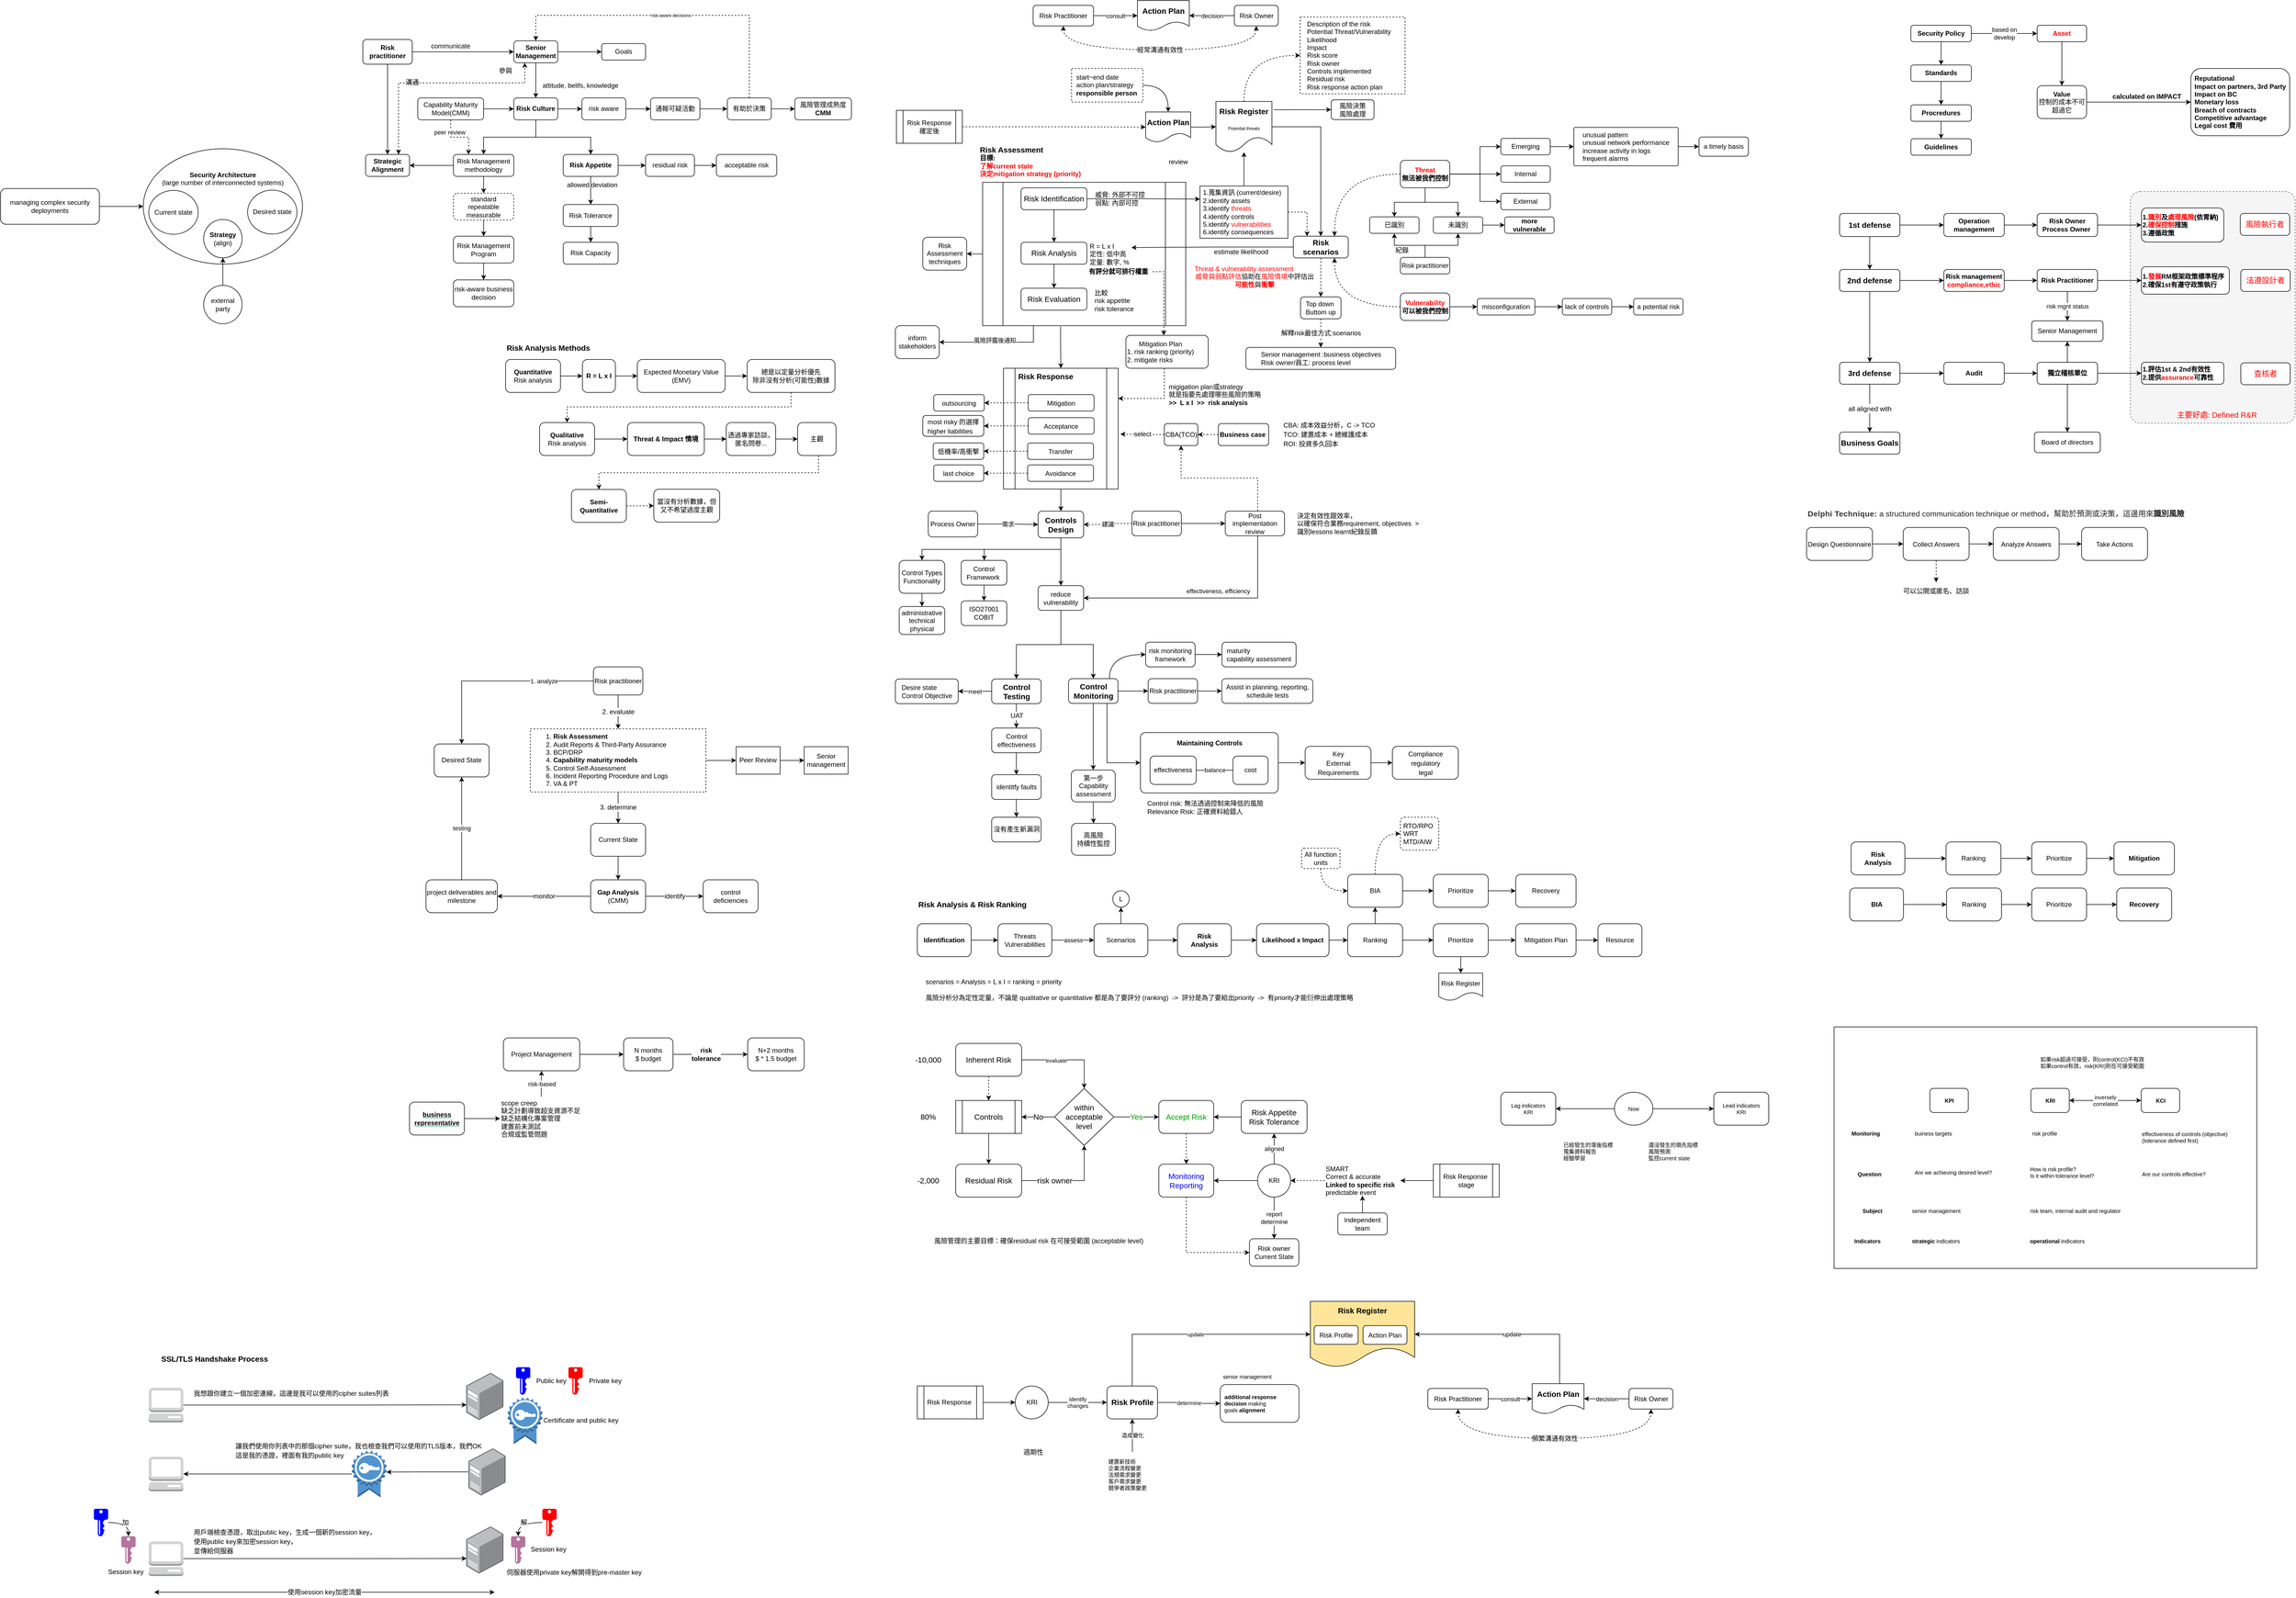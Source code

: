 <mxfile version="18.2.0" type="github">
  <diagram id="kBBc2JsPWASkHgDuxC8e" name="Page-1">
    <mxGraphModel dx="3076" dy="762" grid="1" gridSize="10" guides="1" tooltips="1" connect="1" arrows="1" fold="1" page="1" pageScale="1" pageWidth="1654" pageHeight="1169" background="none" math="0" shadow="0">
      <root>
        <mxCell id="0" />
        <mxCell id="1" parent="0" />
        <mxCell id="ppujjk4q9aCOOOV1Y9fn-51" value="" style="rounded=0;whiteSpace=wrap;html=1;fontSize=10;fontColor=#000000;" parent="1" vertex="1">
          <mxGeometry x="1740" y="1880" width="770" height="440" as="geometry" />
        </mxCell>
        <mxCell id="at9FaAFanRED1QmZHUpi-50" value="" style="rounded=1;whiteSpace=wrap;html=1;fontSize=14;fillColor=#f5f5f5;strokeColor=#666666;fontColor=#333333;dashed=1;arcSize=6;" parent="1" vertex="1">
          <mxGeometry x="2280" y="357.93" width="300" height="422.07" as="geometry" />
        </mxCell>
        <mxCell id="ln6FcJClQyvE4a3wRQ_i-1" style="edgeStyle=orthogonalEdgeStyle;rounded=0;orthogonalLoop=1;jettySize=auto;html=1;entryX=0.5;entryY=0;entryDx=0;entryDy=0;" parent="1" source="ln6FcJClQyvE4a3wRQ_i-3" target="ln6FcJClQyvE4a3wRQ_i-8" edge="1">
          <mxGeometry relative="1" as="geometry" />
        </mxCell>
        <mxCell id="ln6FcJClQyvE4a3wRQ_i-2" value="" style="edgeStyle=orthogonalEdgeStyle;rounded=0;orthogonalLoop=1;jettySize=auto;html=1;" parent="1" source="ln6FcJClQyvE4a3wRQ_i-3" target="ln6FcJClQyvE4a3wRQ_i-14" edge="1">
          <mxGeometry relative="1" as="geometry" />
        </mxCell>
        <mxCell id="ln6FcJClQyvE4a3wRQ_i-3" value="&lt;b&gt;Risk Culture&lt;/b&gt;" style="rounded=1;whiteSpace=wrap;html=1;" parent="1" vertex="1">
          <mxGeometry x="-665" y="187.43" width="80" height="40" as="geometry" />
        </mxCell>
        <mxCell id="ln6FcJClQyvE4a3wRQ_i-4" value="" style="edgeStyle=orthogonalEdgeStyle;rounded=0;orthogonalLoop=1;jettySize=auto;html=1;" parent="1" source="ln6FcJClQyvE4a3wRQ_i-5" target="ln6FcJClQyvE4a3wRQ_i-16" edge="1">
          <mxGeometry relative="1" as="geometry" />
        </mxCell>
        <mxCell id="9qnvDsTE580gVhcHcqW_-9" value="" style="edgeStyle=orthogonalEdgeStyle;rounded=0;orthogonalLoop=1;jettySize=auto;html=1;fontSize=12;" parent="1" source="ln6FcJClQyvE4a3wRQ_i-5" target="9qnvDsTE580gVhcHcqW_-8" edge="1">
          <mxGeometry relative="1" as="geometry" />
        </mxCell>
        <mxCell id="ln6FcJClQyvE4a3wRQ_i-5" value="&lt;b&gt;Risk Appetite&lt;/b&gt;" style="rounded=1;whiteSpace=wrap;html=1;" parent="1" vertex="1">
          <mxGeometry x="-575" y="290.43" width="100" height="40" as="geometry" />
        </mxCell>
        <mxCell id="ln6FcJClQyvE4a3wRQ_i-6" value="" style="edgeStyle=orthogonalEdgeStyle;rounded=0;orthogonalLoop=1;jettySize=auto;html=1;exitX=0.5;exitY=1;exitDx=0;exitDy=0;" parent="1" source="ln6FcJClQyvE4a3wRQ_i-3" target="ln6FcJClQyvE4a3wRQ_i-5" edge="1">
          <mxGeometry relative="1" as="geometry" />
        </mxCell>
        <mxCell id="ln6FcJClQyvE4a3wRQ_i-7" style="edgeStyle=orthogonalEdgeStyle;rounded=0;orthogonalLoop=1;jettySize=auto;html=1;entryX=1;entryY=0.5;entryDx=0;entryDy=0;" parent="1" source="ln6FcJClQyvE4a3wRQ_i-8" target="ln6FcJClQyvE4a3wRQ_i-72" edge="1">
          <mxGeometry relative="1" as="geometry" />
        </mxCell>
        <mxCell id="JK4otoB0jXalJQ3BIUNk-70" value="" style="edgeStyle=orthogonalEdgeStyle;rounded=0;orthogonalLoop=1;jettySize=auto;html=1;fontSize=12;startArrow=none;startFill=0;" parent="1" source="ln6FcJClQyvE4a3wRQ_i-8" target="JK4otoB0jXalJQ3BIUNk-69" edge="1">
          <mxGeometry relative="1" as="geometry" />
        </mxCell>
        <mxCell id="ln6FcJClQyvE4a3wRQ_i-8" value="Risk Management methodology" style="rounded=1;whiteSpace=wrap;html=1;" parent="1" vertex="1">
          <mxGeometry x="-775" y="290.43" width="110" height="40" as="geometry" />
        </mxCell>
        <mxCell id="ln6FcJClQyvE4a3wRQ_i-9" style="edgeStyle=orthogonalEdgeStyle;rounded=0;orthogonalLoop=1;jettySize=auto;html=1;entryX=0.5;entryY=0;entryDx=0;entryDy=0;" parent="1" source="ln6FcJClQyvE4a3wRQ_i-11" target="ln6FcJClQyvE4a3wRQ_i-3" edge="1">
          <mxGeometry relative="1" as="geometry" />
        </mxCell>
        <mxCell id="ln6FcJClQyvE4a3wRQ_i-10" value="" style="edgeStyle=orthogonalEdgeStyle;rounded=0;orthogonalLoop=1;jettySize=auto;html=1;" parent="1" source="ln6FcJClQyvE4a3wRQ_i-11" target="ln6FcJClQyvE4a3wRQ_i-56" edge="1">
          <mxGeometry relative="1" as="geometry" />
        </mxCell>
        <mxCell id="ln6FcJClQyvE4a3wRQ_i-11" value="&lt;b&gt;Senior Management&lt;/b&gt;" style="rounded=1;whiteSpace=wrap;html=1;" parent="1" vertex="1">
          <mxGeometry x="-665" y="83.43" width="80" height="40" as="geometry" />
        </mxCell>
        <mxCell id="ln6FcJClQyvE4a3wRQ_i-12" value="attitude, belifs, knowledge" style="text;html=1;strokeColor=none;fillColor=none;align=center;verticalAlign=middle;whiteSpace=wrap;rounded=0;" parent="1" vertex="1">
          <mxGeometry x="-626" y="149.95" width="165" height="30" as="geometry" />
        </mxCell>
        <mxCell id="ln6FcJClQyvE4a3wRQ_i-13" value="" style="edgeStyle=orthogonalEdgeStyle;rounded=0;orthogonalLoop=1;jettySize=auto;html=1;" parent="1" source="ln6FcJClQyvE4a3wRQ_i-14" target="ln6FcJClQyvE4a3wRQ_i-15" edge="1">
          <mxGeometry relative="1" as="geometry" />
        </mxCell>
        <mxCell id="ln6FcJClQyvE4a3wRQ_i-14" value="risk aware" style="rounded=1;whiteSpace=wrap;html=1;" parent="1" vertex="1">
          <mxGeometry x="-541" y="187.43" width="80" height="40" as="geometry" />
        </mxCell>
        <mxCell id="TevLKIAy9YhjM-IDDqqt-16" value="" style="rounded=0;orthogonalLoop=1;jettySize=auto;html=1;fontSize=8;fontColor=#000000;startArrow=none;startFill=0;edgeStyle=orthogonalEdgeStyle;" parent="1" source="ln6FcJClQyvE4a3wRQ_i-15" target="TevLKIAy9YhjM-IDDqqt-15" edge="1">
          <mxGeometry relative="1" as="geometry" />
        </mxCell>
        <mxCell id="ln6FcJClQyvE4a3wRQ_i-15" value="通報可疑活動" style="rounded=1;whiteSpace=wrap;html=1;" parent="1" vertex="1">
          <mxGeometry x="-416" y="187.43" width="90" height="40" as="geometry" />
        </mxCell>
        <mxCell id="at9FaAFanRED1QmZHUpi-53" value="" style="edgeStyle=orthogonalEdgeStyle;rounded=0;orthogonalLoop=1;jettySize=auto;html=1;fontSize=14;fontColor=#FF0000;" parent="1" source="ln6FcJClQyvE4a3wRQ_i-16" target="at9FaAFanRED1QmZHUpi-52" edge="1">
          <mxGeometry relative="1" as="geometry" />
        </mxCell>
        <mxCell id="ln6FcJClQyvE4a3wRQ_i-16" value="Risk Tolerance" style="rounded=1;whiteSpace=wrap;html=1;" parent="1" vertex="1">
          <mxGeometry x="-575" y="381.68" width="100" height="40" as="geometry" />
        </mxCell>
        <mxCell id="ln6FcJClQyvE4a3wRQ_i-17" value="allowed deviation" style="text;html=1;strokeColor=none;fillColor=none;align=center;verticalAlign=middle;whiteSpace=wrap;rounded=0;" parent="1" vertex="1">
          <mxGeometry x="-584.5" y="330.43" width="124" height="32" as="geometry" />
        </mxCell>
        <mxCell id="ln6FcJClQyvE4a3wRQ_i-18" value="" style="edgeStyle=orthogonalEdgeStyle;rounded=0;orthogonalLoop=1;jettySize=auto;html=1;" parent="1" source="ln6FcJClQyvE4a3wRQ_i-19" target="ln6FcJClQyvE4a3wRQ_i-21" edge="1">
          <mxGeometry relative="1" as="geometry" />
        </mxCell>
        <mxCell id="ln6FcJClQyvE4a3wRQ_i-19" value="&lt;b&gt;&lt;font color=&quot;#ff0000&quot;&gt;Asset&lt;/font&gt;&lt;/b&gt;" style="rounded=1;whiteSpace=wrap;html=1;" parent="1" vertex="1">
          <mxGeometry x="2110" y="55.06" width="90" height="30" as="geometry" />
        </mxCell>
        <mxCell id="ln6FcJClQyvE4a3wRQ_i-20" style="edgeStyle=orthogonalEdgeStyle;rounded=0;orthogonalLoop=1;jettySize=auto;html=1;entryX=0;entryY=0.5;entryDx=0;entryDy=0;" parent="1" source="ln6FcJClQyvE4a3wRQ_i-21" target="ln6FcJClQyvE4a3wRQ_i-22" edge="1">
          <mxGeometry relative="1" as="geometry" />
        </mxCell>
        <mxCell id="ln6FcJClQyvE4a3wRQ_i-21" value="&lt;b&gt;Value&lt;/b&gt;&lt;br&gt;控制的成本不可超過它" style="rounded=1;whiteSpace=wrap;html=1;" parent="1" vertex="1">
          <mxGeometry x="2110" y="165.06" width="90" height="60" as="geometry" />
        </mxCell>
        <mxCell id="ln6FcJClQyvE4a3wRQ_i-22" value="&lt;div style=&quot;text-align: left;&quot;&gt;&lt;b style=&quot;background-color: initial;&quot;&gt;Reputational&lt;/b&gt;&lt;/div&gt;&lt;b&gt;&lt;div style=&quot;text-align: left;&quot;&gt;&lt;b style=&quot;background-color: initial;&quot;&gt;Impact on partners, 3rd Party&lt;/b&gt;&lt;/div&gt;&lt;div style=&quot;text-align: left;&quot;&gt;&lt;b style=&quot;background-color: initial;&quot;&gt;Impact on BC&lt;/b&gt;&lt;/div&gt;&lt;div style=&quot;text-align: left;&quot;&gt;&lt;b style=&quot;background-color: initial;&quot;&gt;Monetary loss&lt;/b&gt;&lt;/div&gt;&lt;div style=&quot;text-align: left;&quot;&gt;Breach of contracts&lt;/div&gt;&lt;div style=&quot;text-align: left;&quot;&gt;Competitive advantage&lt;/div&gt;&lt;div style=&quot;text-align: left;&quot;&gt;Legal cost 費用&lt;/div&gt;&lt;/b&gt;" style="rounded=1;whiteSpace=wrap;html=1;" parent="1" vertex="1">
          <mxGeometry x="2390" y="133.81" width="180" height="122.5" as="geometry" />
        </mxCell>
        <mxCell id="ln6FcJClQyvE4a3wRQ_i-23" value="&lt;b&gt;calculated on IMPACT&lt;/b&gt;" style="text;html=1;strokeColor=none;fillColor=none;align=center;verticalAlign=middle;whiteSpace=wrap;rounded=0;" parent="1" vertex="1">
          <mxGeometry x="2230" y="170.06" width="160" height="30" as="geometry" />
        </mxCell>
        <mxCell id="ln6FcJClQyvE4a3wRQ_i-24" value="" style="edgeStyle=orthogonalEdgeStyle;rounded=0;orthogonalLoop=1;jettySize=auto;html=1;" parent="1" source="ln6FcJClQyvE4a3wRQ_i-29" target="ln6FcJClQyvE4a3wRQ_i-30" edge="1">
          <mxGeometry relative="1" as="geometry" />
        </mxCell>
        <mxCell id="ln6FcJClQyvE4a3wRQ_i-25" style="edgeStyle=orthogonalEdgeStyle;rounded=0;orthogonalLoop=1;jettySize=auto;html=1;entryX=0.5;entryY=0;entryDx=0;entryDy=0;" parent="1" source="ln6FcJClQyvE4a3wRQ_i-29" target="ln6FcJClQyvE4a3wRQ_i-32" edge="1">
          <mxGeometry relative="1" as="geometry" />
        </mxCell>
        <mxCell id="ln6FcJClQyvE4a3wRQ_i-26" value="" style="edgeStyle=orthogonalEdgeStyle;rounded=0;orthogonalLoop=1;jettySize=auto;html=1;" parent="1" source="ln6FcJClQyvE4a3wRQ_i-29" target="ln6FcJClQyvE4a3wRQ_i-37" edge="1">
          <mxGeometry relative="1" as="geometry" />
        </mxCell>
        <mxCell id="ln6FcJClQyvE4a3wRQ_i-27" value="" style="edgeStyle=orthogonalEdgeStyle;rounded=0;orthogonalLoop=1;jettySize=auto;html=1;" parent="1" source="ln6FcJClQyvE4a3wRQ_i-29" target="ln6FcJClQyvE4a3wRQ_i-38" edge="1">
          <mxGeometry relative="1" as="geometry">
            <Array as="points">
              <mxPoint x="1095" y="325.96" />
              <mxPoint x="1095" y="375.96" />
            </Array>
          </mxGeometry>
        </mxCell>
        <mxCell id="ln6FcJClQyvE4a3wRQ_i-28" value="" style="edgeStyle=orthogonalEdgeStyle;rounded=0;orthogonalLoop=1;jettySize=auto;html=1;entryX=0;entryY=0.5;entryDx=0;entryDy=0;" parent="1" source="ln6FcJClQyvE4a3wRQ_i-29" target="ln6FcJClQyvE4a3wRQ_i-40" edge="1">
          <mxGeometry relative="1" as="geometry">
            <Array as="points">
              <mxPoint x="1095" y="325.96" />
              <mxPoint x="1095" y="275.96" />
            </Array>
          </mxGeometry>
        </mxCell>
        <mxCell id="TevLKIAy9YhjM-IDDqqt-13" style="edgeStyle=orthogonalEdgeStyle;rounded=0;orthogonalLoop=1;jettySize=auto;html=1;entryX=0.75;entryY=0;entryDx=0;entryDy=0;fontSize=8;fontColor=#000000;startArrow=none;startFill=0;curved=1;dashed=1;" parent="1" source="ln6FcJClQyvE4a3wRQ_i-29" target="TevLKIAy9YhjM-IDDqqt-4" edge="1">
          <mxGeometry relative="1" as="geometry" />
        </mxCell>
        <mxCell id="ln6FcJClQyvE4a3wRQ_i-29" value="&lt;b&gt;&lt;font color=&quot;#ff0000&quot;&gt;Threat&lt;/font&gt;&lt;br&gt;無法被我們控制&lt;/b&gt;" style="rounded=1;whiteSpace=wrap;html=1;" parent="1" vertex="1">
          <mxGeometry x="950" y="301.14" width="90" height="50" as="geometry" />
        </mxCell>
        <mxCell id="ln6FcJClQyvE4a3wRQ_i-30" value="已識別" style="rounded=1;whiteSpace=wrap;html=1;" parent="1" vertex="1">
          <mxGeometry x="894" y="404.14" width="90" height="30" as="geometry" />
        </mxCell>
        <mxCell id="ln6FcJClQyvE4a3wRQ_i-31" value="" style="edgeStyle=orthogonalEdgeStyle;rounded=0;orthogonalLoop=1;jettySize=auto;html=1;" parent="1" source="ln6FcJClQyvE4a3wRQ_i-32" target="ln6FcJClQyvE4a3wRQ_i-33" edge="1">
          <mxGeometry relative="1" as="geometry" />
        </mxCell>
        <mxCell id="ln6FcJClQyvE4a3wRQ_i-32" value="未識別" style="rounded=1;whiteSpace=wrap;html=1;" parent="1" vertex="1">
          <mxGeometry x="1010" y="404.14" width="90" height="30" as="geometry" />
        </mxCell>
        <mxCell id="ln6FcJClQyvE4a3wRQ_i-33" value="&lt;b&gt;more vulnerable&lt;/b&gt;" style="rounded=1;whiteSpace=wrap;html=1;" parent="1" vertex="1">
          <mxGeometry x="1140" y="404.14" width="90" height="30" as="geometry" />
        </mxCell>
        <mxCell id="ln6FcJClQyvE4a3wRQ_i-34" value="" style="edgeStyle=orthogonalEdgeStyle;rounded=0;orthogonalLoop=1;jettySize=auto;html=1;" parent="1" source="ln6FcJClQyvE4a3wRQ_i-36" target="ln6FcJClQyvE4a3wRQ_i-30" edge="1">
          <mxGeometry relative="1" as="geometry" />
        </mxCell>
        <mxCell id="ln6FcJClQyvE4a3wRQ_i-35" style="edgeStyle=orthogonalEdgeStyle;rounded=0;orthogonalLoop=1;jettySize=auto;html=1;entryX=0.5;entryY=1;entryDx=0;entryDy=0;" parent="1" source="ln6FcJClQyvE4a3wRQ_i-36" target="ln6FcJClQyvE4a3wRQ_i-32" edge="1">
          <mxGeometry relative="1" as="geometry" />
        </mxCell>
        <mxCell id="ln6FcJClQyvE4a3wRQ_i-36" value="Risk practitioner" style="rounded=1;whiteSpace=wrap;html=1;" parent="1" vertex="1">
          <mxGeometry x="950" y="478.02" width="90" height="30" as="geometry" />
        </mxCell>
        <mxCell id="ln6FcJClQyvE4a3wRQ_i-37" value="Internal" style="rounded=1;whiteSpace=wrap;html=1;" parent="1" vertex="1">
          <mxGeometry x="1133" y="311.14" width="90" height="30" as="geometry" />
        </mxCell>
        <mxCell id="ln6FcJClQyvE4a3wRQ_i-38" value="External" style="rounded=1;whiteSpace=wrap;html=1;" parent="1" vertex="1">
          <mxGeometry x="1133" y="361.14" width="90" height="30" as="geometry" />
        </mxCell>
        <mxCell id="ln6FcJClQyvE4a3wRQ_i-39" value="" style="edgeStyle=orthogonalEdgeStyle;rounded=0;orthogonalLoop=1;jettySize=auto;html=1;" parent="1" source="ln6FcJClQyvE4a3wRQ_i-40" target="ln6FcJClQyvE4a3wRQ_i-42" edge="1">
          <mxGeometry relative="1" as="geometry" />
        </mxCell>
        <mxCell id="ln6FcJClQyvE4a3wRQ_i-40" value="Emerging" style="rounded=1;whiteSpace=wrap;html=1;" parent="1" vertex="1">
          <mxGeometry x="1133" y="261.14" width="90" height="30" as="geometry" />
        </mxCell>
        <mxCell id="ln6FcJClQyvE4a3wRQ_i-41" value="" style="edgeStyle=orthogonalEdgeStyle;rounded=0;orthogonalLoop=1;jettySize=auto;html=1;" parent="1" source="ln6FcJClQyvE4a3wRQ_i-42" target="ln6FcJClQyvE4a3wRQ_i-43" edge="1">
          <mxGeometry relative="1" as="geometry" />
        </mxCell>
        <mxCell id="ln6FcJClQyvE4a3wRQ_i-42" value="&lt;div style=&quot;text-align: left;&quot;&gt;&lt;span style=&quot;background-color: initial;&quot;&gt;unusual pattern&lt;/span&gt;&lt;/div&gt;&lt;div style=&quot;text-align: left;&quot;&gt;&lt;span style=&quot;background-color: initial;&quot;&gt;unusual network performance&lt;/span&gt;&lt;/div&gt;&lt;div style=&quot;text-align: left;&quot;&gt;&lt;span style=&quot;background-color: initial;&quot;&gt;increase activity in logs&lt;/span&gt;&lt;/div&gt;&lt;div style=&quot;text-align: left;&quot;&gt;&lt;span style=&quot;background-color: initial;&quot;&gt;frequent alarms&lt;/span&gt;&lt;/div&gt;" style="rounded=1;whiteSpace=wrap;html=1;arcSize=3;" parent="1" vertex="1">
          <mxGeometry x="1266" y="241.14" width="190" height="70" as="geometry" />
        </mxCell>
        <mxCell id="ln6FcJClQyvE4a3wRQ_i-43" value="&lt;div style=&quot;text-align: left;&quot;&gt;a timely basis&lt;/div&gt;" style="rounded=1;whiteSpace=wrap;html=1;" parent="1" vertex="1">
          <mxGeometry x="1494" y="258.64" width="90" height="35" as="geometry" />
        </mxCell>
        <mxCell id="ln6FcJClQyvE4a3wRQ_i-44" value="" style="edgeStyle=orthogonalEdgeStyle;rounded=0;orthogonalLoop=1;jettySize=auto;html=1;" parent="1" source="ln6FcJClQyvE4a3wRQ_i-45" target="ln6FcJClQyvE4a3wRQ_i-47" edge="1">
          <mxGeometry relative="1" as="geometry" />
        </mxCell>
        <mxCell id="TevLKIAy9YhjM-IDDqqt-14" style="edgeStyle=orthogonalEdgeStyle;curved=1;rounded=0;orthogonalLoop=1;jettySize=auto;html=1;entryX=0.75;entryY=1;entryDx=0;entryDy=0;dashed=1;fontSize=8;fontColor=#000000;startArrow=none;startFill=0;" parent="1" source="ln6FcJClQyvE4a3wRQ_i-45" target="TevLKIAy9YhjM-IDDqqt-4" edge="1">
          <mxGeometry relative="1" as="geometry" />
        </mxCell>
        <mxCell id="ln6FcJClQyvE4a3wRQ_i-45" value="&lt;b&gt;&lt;font color=&quot;#ff0000&quot;&gt;Vulnerability&lt;/font&gt;&lt;br&gt;可以被我們控制&lt;/b&gt;" style="rounded=1;whiteSpace=wrap;html=1;" parent="1" vertex="1">
          <mxGeometry x="950" y="542.89" width="90" height="50" as="geometry" />
        </mxCell>
        <mxCell id="ln6FcJClQyvE4a3wRQ_i-46" value="" style="edgeStyle=orthogonalEdgeStyle;rounded=0;orthogonalLoop=1;jettySize=auto;html=1;" parent="1" source="ln6FcJClQyvE4a3wRQ_i-47" target="ln6FcJClQyvE4a3wRQ_i-49" edge="1">
          <mxGeometry relative="1" as="geometry" />
        </mxCell>
        <mxCell id="ln6FcJClQyvE4a3wRQ_i-47" value="misconfiguration" style="rounded=1;whiteSpace=wrap;html=1;" parent="1" vertex="1">
          <mxGeometry x="1090" y="552.89" width="105" height="30" as="geometry" />
        </mxCell>
        <mxCell id="ln6FcJClQyvE4a3wRQ_i-48" value="" style="edgeStyle=orthogonalEdgeStyle;rounded=0;orthogonalLoop=1;jettySize=auto;html=1;" parent="1" source="ln6FcJClQyvE4a3wRQ_i-49" target="ln6FcJClQyvE4a3wRQ_i-50" edge="1">
          <mxGeometry relative="1" as="geometry" />
        </mxCell>
        <mxCell id="ln6FcJClQyvE4a3wRQ_i-49" value="lack of controls" style="rounded=1;whiteSpace=wrap;html=1;" parent="1" vertex="1">
          <mxGeometry x="1245" y="552.89" width="90" height="30" as="geometry" />
        </mxCell>
        <mxCell id="ln6FcJClQyvE4a3wRQ_i-50" value="a potential risk" style="rounded=1;whiteSpace=wrap;html=1;" parent="1" vertex="1">
          <mxGeometry x="1375" y="552.89" width="90" height="30" as="geometry" />
        </mxCell>
        <mxCell id="ln6FcJClQyvE4a3wRQ_i-51" value="紀錄" style="text;html=1;strokeColor=none;fillColor=none;align=center;verticalAlign=middle;whiteSpace=wrap;rounded=0;" parent="1" vertex="1">
          <mxGeometry x="923" y="448.02" width="60" height="34" as="geometry" />
        </mxCell>
        <mxCell id="ln6FcJClQyvE4a3wRQ_i-52" value="" style="edgeStyle=orthogonalEdgeStyle;rounded=0;orthogonalLoop=1;jettySize=auto;html=1;" parent="1" source="ln6FcJClQyvE4a3wRQ_i-54" target="ln6FcJClQyvE4a3wRQ_i-11" edge="1">
          <mxGeometry relative="1" as="geometry" />
        </mxCell>
        <mxCell id="ln6FcJClQyvE4a3wRQ_i-53" style="edgeStyle=orthogonalEdgeStyle;rounded=0;orthogonalLoop=1;jettySize=auto;html=1;entryX=0.5;entryY=0;entryDx=0;entryDy=0;" parent="1" source="ln6FcJClQyvE4a3wRQ_i-54" target="ln6FcJClQyvE4a3wRQ_i-72" edge="1">
          <mxGeometry relative="1" as="geometry" />
        </mxCell>
        <mxCell id="ln6FcJClQyvE4a3wRQ_i-54" value="&lt;b&gt;Risk practitioner&lt;/b&gt;" style="rounded=1;whiteSpace=wrap;html=1;" parent="1" vertex="1">
          <mxGeometry x="-940" y="80.91" width="90" height="45.04" as="geometry" />
        </mxCell>
        <mxCell id="ln6FcJClQyvE4a3wRQ_i-55" value="communicate" style="text;html=1;strokeColor=none;fillColor=none;align=center;verticalAlign=middle;whiteSpace=wrap;rounded=0;" parent="1" vertex="1">
          <mxGeometry x="-825" y="78.43" width="90" height="30" as="geometry" />
        </mxCell>
        <mxCell id="ln6FcJClQyvE4a3wRQ_i-56" value="Goals" style="rounded=1;whiteSpace=wrap;html=1;" parent="1" vertex="1">
          <mxGeometry x="-505" y="88.43" width="80" height="30" as="geometry" />
        </mxCell>
        <mxCell id="sEhgoOJz0VxtFth73quX-20" value="" style="edgeStyle=orthogonalEdgeStyle;rounded=0;orthogonalLoop=1;jettySize=auto;html=1;fontFamily=Helvetica;fontSize=12;entryX=0.5;entryY=0;entryDx=0;entryDy=0;exitX=0.384;exitY=1.006;exitDx=0;exitDy=0;exitPerimeter=0;" parent="1" source="ln6FcJClQyvE4a3wRQ_i-57" target="9qnvDsTE580gVhcHcqW_-21" edge="1">
          <mxGeometry relative="1" as="geometry">
            <mxPoint x="374" y="689.96" as="targetPoint" />
          </mxGeometry>
        </mxCell>
        <mxCell id="sEhgoOJz0VxtFth73quX-22" value="" style="edgeStyle=orthogonalEdgeStyle;rounded=0;orthogonalLoop=1;jettySize=auto;html=1;fontFamily=Helvetica;fontSize=12;fontColor=#FF0000;" parent="1" source="ln6FcJClQyvE4a3wRQ_i-57" target="sEhgoOJz0VxtFth73quX-21" edge="1">
          <mxGeometry relative="1" as="geometry" />
        </mxCell>
        <mxCell id="KODNFRQt7JBXWhugqiNK-2" style="edgeStyle=orthogonalEdgeStyle;rounded=0;orthogonalLoop=1;jettySize=auto;html=1;entryX=1;entryY=0.5;entryDx=0;entryDy=0;exitX=0.25;exitY=1;exitDx=0;exitDy=0;" parent="1" source="ln6FcJClQyvE4a3wRQ_i-57" target="KODNFRQt7JBXWhugqiNK-1" edge="1">
          <mxGeometry relative="1" as="geometry" />
        </mxCell>
        <mxCell id="KODNFRQt7JBXWhugqiNK-3" value="風險評鑑後通知" style="edgeLabel;html=1;align=center;verticalAlign=middle;resizable=0;points=[];" parent="KODNFRQt7JBXWhugqiNK-2" vertex="1" connectable="0">
          <mxGeometry x="0.458" y="4" relative="1" as="geometry">
            <mxPoint x="46" y="-8" as="offset" />
          </mxGeometry>
        </mxCell>
        <mxCell id="ln6FcJClQyvE4a3wRQ_i-57" value="" style="shape=process;whiteSpace=wrap;html=1;backgroundOutline=1;" parent="1" vertex="1">
          <mxGeometry x="189" y="341.14" width="370" height="261.25" as="geometry" />
        </mxCell>
        <mxCell id="ln6FcJClQyvE4a3wRQ_i-58" value="" style="edgeStyle=orthogonalEdgeStyle;rounded=0;orthogonalLoop=1;jettySize=auto;html=1;" parent="1" source="ln6FcJClQyvE4a3wRQ_i-61" target="ln6FcJClQyvE4a3wRQ_i-63" edge="1">
          <mxGeometry relative="1" as="geometry" />
        </mxCell>
        <mxCell id="ln6FcJClQyvE4a3wRQ_i-59" style="edgeStyle=orthogonalEdgeStyle;rounded=0;orthogonalLoop=1;jettySize=auto;html=1;entryX=0;entryY=0.25;entryDx=0;entryDy=0;" parent="1" source="ln6FcJClQyvE4a3wRQ_i-61" target="ln6FcJClQyvE4a3wRQ_i-69" edge="1">
          <mxGeometry relative="1" as="geometry" />
        </mxCell>
        <mxCell id="ln6FcJClQyvE4a3wRQ_i-61" value="&lt;font style=&quot;font-size: 14px;&quot;&gt;Risk Identification&lt;/font&gt;" style="rounded=1;whiteSpace=wrap;html=1;" parent="1" vertex="1">
          <mxGeometry x="259" y="351.14" width="120" height="40" as="geometry" />
        </mxCell>
        <mxCell id="ln6FcJClQyvE4a3wRQ_i-62" value="" style="edgeStyle=orthogonalEdgeStyle;rounded=0;orthogonalLoop=1;jettySize=auto;html=1;" parent="1" source="ln6FcJClQyvE4a3wRQ_i-63" target="ln6FcJClQyvE4a3wRQ_i-64" edge="1">
          <mxGeometry relative="1" as="geometry" />
        </mxCell>
        <mxCell id="ln6FcJClQyvE4a3wRQ_i-63" value="&lt;font style=&quot;font-size: 14px;&quot;&gt;Risk Analysis&lt;/font&gt;" style="rounded=1;whiteSpace=wrap;html=1;" parent="1" vertex="1">
          <mxGeometry x="259" y="450.39" width="120" height="40" as="geometry" />
        </mxCell>
        <mxCell id="ln6FcJClQyvE4a3wRQ_i-64" value="&lt;font style=&quot;font-size: 14px;&quot;&gt;Risk Evaluation&lt;/font&gt;" style="rounded=1;whiteSpace=wrap;html=1;" parent="1" vertex="1">
          <mxGeometry x="259" y="534.14" width="120" height="40" as="geometry" />
        </mxCell>
        <mxCell id="ln6FcJClQyvE4a3wRQ_i-65" value="&lt;b&gt;&lt;font style=&quot;font-size: 14px;&quot;&gt;Risk Assessment&lt;/font&gt;&lt;br&gt;目標: &lt;br&gt;&lt;font color=&quot;#ff0000&quot;&gt;了解current state&lt;br&gt;決定mitigation strategy (priority)&lt;/font&gt;&lt;br&gt;&lt;/b&gt;" style="text;html=1;strokeColor=none;fillColor=none;align=left;verticalAlign=middle;whiteSpace=wrap;rounded=0;" parent="1" vertex="1">
          <mxGeometry x="182" y="269.96" width="220" height="66.18" as="geometry" />
        </mxCell>
        <mxCell id="ln6FcJClQyvE4a3wRQ_i-66" value="R = L x I&lt;br&gt;定性: 低中高&lt;br&gt;定量: 數字, %" style="text;html=1;strokeColor=none;fillColor=none;align=left;verticalAlign=middle;whiteSpace=wrap;rounded=0;" parent="1" vertex="1">
          <mxGeometry x="382" y="448.27" width="78" height="47" as="geometry" />
        </mxCell>
        <mxCell id="ln6FcJClQyvE4a3wRQ_i-67" value="比較&lt;br&gt;risk appetite&lt;br&gt;risk tolerance" style="text;html=1;strokeColor=none;fillColor=none;align=left;verticalAlign=middle;whiteSpace=wrap;rounded=0;" parent="1" vertex="1">
          <mxGeometry x="391" y="532.89" width="90" height="47.93" as="geometry" />
        </mxCell>
        <mxCell id="ln6FcJClQyvE4a3wRQ_i-68" value="威脅: 外部不可控&lt;br&gt;弱點: 內部可控" style="text;html=1;strokeColor=none;fillColor=none;align=left;verticalAlign=middle;whiteSpace=wrap;rounded=0;" parent="1" vertex="1">
          <mxGeometry x="392" y="356.39" width="110" height="30" as="geometry" />
        </mxCell>
        <mxCell id="TevLKIAy9YhjM-IDDqqt-8" style="edgeStyle=orthogonalEdgeStyle;rounded=0;orthogonalLoop=1;jettySize=auto;html=1;entryX=0.25;entryY=0;entryDx=0;entryDy=0;fontColor=#FF0000;startArrow=none;startFill=0;dashed=1;" parent="1" source="ln6FcJClQyvE4a3wRQ_i-69" target="TevLKIAy9YhjM-IDDqqt-4" edge="1">
          <mxGeometry relative="1" as="geometry" />
        </mxCell>
        <mxCell id="TevLKIAy9YhjM-IDDqqt-12" value="" style="edgeStyle=orthogonalEdgeStyle;rounded=0;orthogonalLoop=1;jettySize=auto;html=1;fontSize=8;fontColor=#000000;startArrow=none;startFill=0;" parent="1" source="ln6FcJClQyvE4a3wRQ_i-69" target="ln6FcJClQyvE4a3wRQ_i-70" edge="1">
          <mxGeometry relative="1" as="geometry" />
        </mxCell>
        <mxCell id="ln6FcJClQyvE4a3wRQ_i-69" value="&amp;nbsp;1.蒐集資訊 (current/desire)&lt;br&gt;&amp;nbsp;2.identify assets&lt;span style=&quot;background-color: initial;&quot;&gt;&amp;nbsp;&lt;br&gt;&amp;nbsp;3.identify &lt;font color=&quot;#ff0000&quot;&gt;threats&lt;br&gt;&lt;/font&gt;&lt;/span&gt;&amp;nbsp;4.identify controls&lt;br&gt;&lt;span style=&quot;background-color: initial;&quot;&gt;&amp;nbsp;5.identify &lt;font color=&quot;#ff0000&quot;&gt;vulnerabilities&lt;/font&gt;&lt;/span&gt;&lt;span style=&quot;background-color: initial;&quot;&gt;&lt;br&gt;&amp;nbsp;6.identify consequences&lt;/span&gt;" style="rounded=1;whiteSpace=wrap;html=1;align=left;arcSize=0;" parent="1" vertex="1">
          <mxGeometry x="585" y="348.02" width="160" height="95" as="geometry" />
        </mxCell>
        <mxCell id="TevLKIAy9YhjM-IDDqqt-11" style="edgeStyle=orthogonalEdgeStyle;rounded=0;orthogonalLoop=1;jettySize=auto;html=1;entryX=0.5;entryY=0;entryDx=0;entryDy=0;fontSize=8;fontColor=#000000;startArrow=none;startFill=0;" parent="1" source="ln6FcJClQyvE4a3wRQ_i-70" target="TevLKIAy9YhjM-IDDqqt-4" edge="1">
          <mxGeometry relative="1" as="geometry" />
        </mxCell>
        <mxCell id="SDLIVgf6bMx2vHqrKDDa-28" style="edgeStyle=orthogonalEdgeStyle;rounded=0;orthogonalLoop=1;jettySize=auto;html=1;entryX=0;entryY=0.5;entryDx=0;entryDy=0;fontColor=#000000;curved=1;exitX=0.5;exitY=0;exitDx=0;exitDy=0;dashed=1;" parent="1" source="ln6FcJClQyvE4a3wRQ_i-70" target="SDLIVgf6bMx2vHqrKDDa-27" edge="1">
          <mxGeometry relative="1" as="geometry" />
        </mxCell>
        <mxCell id="SDLIVgf6bMx2vHqrKDDa-34" style="rounded=0;orthogonalLoop=1;jettySize=auto;html=1;entryX=0;entryY=0.5;entryDx=0;entryDy=0;fontColor=#000000;exitX=1.029;exitY=0.164;exitDx=0;exitDy=0;exitPerimeter=0;" parent="1" source="ln6FcJClQyvE4a3wRQ_i-70" target="SDLIVgf6bMx2vHqrKDDa-33" edge="1">
          <mxGeometry relative="1" as="geometry" />
        </mxCell>
        <mxCell id="ln6FcJClQyvE4a3wRQ_i-70" value="&lt;b&gt;&lt;font style=&quot;font-size: 14px;&quot;&gt;Risk Register&lt;/font&gt;&lt;/b&gt;&lt;br&gt;&lt;br&gt;&lt;font style=&quot;font-size: 8px;&quot;&gt;Potential threats&lt;/font&gt;" style="shape=document;whiteSpace=wrap;html=1;boundedLbl=1;" parent="1" vertex="1">
          <mxGeometry x="614" y="193.83" width="102" height="92.37" as="geometry" />
        </mxCell>
        <mxCell id="ln6FcJClQyvE4a3wRQ_i-71" style="edgeStyle=orthogonalEdgeStyle;rounded=0;orthogonalLoop=1;jettySize=auto;html=1;entryX=0.25;entryY=1;entryDx=0;entryDy=0;exitX=0.75;exitY=0;exitDx=0;exitDy=0;startArrow=classic;startFill=1;dashed=1;" parent="1" source="ln6FcJClQyvE4a3wRQ_i-72" target="ln6FcJClQyvE4a3wRQ_i-11" edge="1">
          <mxGeometry relative="1" as="geometry">
            <Array as="points">
              <mxPoint x="-875" y="160" />
              <mxPoint x="-645" y="160" />
            </Array>
          </mxGeometry>
        </mxCell>
        <mxCell id="ln6FcJClQyvE4a3wRQ_i-72" value="&lt;b&gt;Strategic&lt;br&gt;Alignment&lt;br&gt;&lt;/b&gt;" style="rounded=1;whiteSpace=wrap;html=1;" parent="1" vertex="1">
          <mxGeometry x="-935" y="290.43" width="80" height="40" as="geometry" />
        </mxCell>
        <mxCell id="TevLKIAy9YhjM-IDDqqt-1" value="溝通" style="text;html=1;strokeColor=none;fillColor=none;align=center;verticalAlign=middle;whiteSpace=wrap;rounded=0;" parent="1" vertex="1">
          <mxGeometry x="-880" y="144.37" width="60" height="30" as="geometry" />
        </mxCell>
        <mxCell id="TevLKIAy9YhjM-IDDqqt-2" value="參與" style="text;html=1;strokeColor=none;fillColor=none;align=center;verticalAlign=middle;whiteSpace=wrap;rounded=0;" parent="1" vertex="1">
          <mxGeometry x="-710" y="123.43" width="60" height="30" as="geometry" />
        </mxCell>
        <mxCell id="TevLKIAy9YhjM-IDDqqt-9" style="edgeStyle=orthogonalEdgeStyle;rounded=0;orthogonalLoop=1;jettySize=auto;html=1;fontColor=#FF0000;startArrow=none;startFill=0;entryX=1;entryY=0.25;entryDx=0;entryDy=0;" parent="1" source="TevLKIAy9YhjM-IDDqqt-4" target="ln6FcJClQyvE4a3wRQ_i-66" edge="1">
          <mxGeometry relative="1" as="geometry">
            <mxPoint x="625" y="470.14" as="targetPoint" />
          </mxGeometry>
        </mxCell>
        <mxCell id="sEhgoOJz0VxtFth73quX-13" value="" style="edgeStyle=orthogonalEdgeStyle;rounded=0;orthogonalLoop=1;jettySize=auto;html=1;dashed=1;fontFamily=Helvetica;fontSize=12;" parent="1" source="TevLKIAy9YhjM-IDDqqt-4" target="sEhgoOJz0VxtFth73quX-12" edge="1">
          <mxGeometry relative="1" as="geometry" />
        </mxCell>
        <mxCell id="TevLKIAy9YhjM-IDDqqt-4" value="&lt;span style=&quot;color: rgb(0, 0, 0); font-family: calibri, sans-serif; font-style: normal; font-variant-ligatures: normal; font-variant-caps: normal; letter-spacing: normal; orphans: 2; text-indent: 0px; text-transform: none; widows: 2; word-spacing: 0px; -webkit-text-stroke-width: 0px; background-color: rgb(255, 255, 255); text-decoration-thickness: initial; text-decoration-style: initial; text-decoration-color: initial; float: none; display: inline !important;&quot;&gt;&lt;b style=&quot;&quot;&gt;&lt;font style=&quot;font-size: 14px;&quot;&gt;Risk scenarios&lt;/font&gt;&lt;/b&gt;&lt;/span&gt;" style="rounded=1;whiteSpace=wrap;html=1;fontColor=#FF0000;align=center;" parent="1" vertex="1">
          <mxGeometry x="755" y="439.33" width="100" height="39.69" as="geometry" />
        </mxCell>
        <mxCell id="TevLKIAy9YhjM-IDDqqt-10" value="&lt;div style=&quot;text-align: left;&quot;&gt;Threat &amp;amp; vulnerability assessment&lt;/div&gt;威脅與弱點評估&lt;font color=&quot;#000000&quot;&gt;協助在&lt;/font&gt;風險情境&lt;font color=&quot;#000000&quot;&gt;中評估出&lt;/font&gt;&lt;b style=&quot;&quot;&gt;可能性&lt;/b&gt;&lt;font color=&quot;#000000&quot;&gt;與&lt;/font&gt;&lt;b style=&quot;&quot;&gt;衝擊&lt;/b&gt;" style="text;html=1;strokeColor=none;fillColor=none;align=center;verticalAlign=middle;whiteSpace=wrap;rounded=0;fontColor=#FF0000;" parent="1" vertex="1">
          <mxGeometry x="574" y="479.02" width="221" height="67.07" as="geometry" />
        </mxCell>
        <mxCell id="TevLKIAy9YhjM-IDDqqt-18" value="risk-aware decisions" style="edgeStyle=orthogonalEdgeStyle;rounded=0;orthogonalLoop=1;jettySize=auto;html=1;entryX=0.5;entryY=0;entryDx=0;entryDy=0;fontSize=8;fontColor=#000000;startArrow=none;startFill=0;dashed=1;exitX=0.5;exitY=0;exitDx=0;exitDy=0;" parent="1" source="TevLKIAy9YhjM-IDDqqt-15" target="ln6FcJClQyvE4a3wRQ_i-11" edge="1">
          <mxGeometry relative="1" as="geometry">
            <Array as="points">
              <mxPoint x="-236" y="37" />
              <mxPoint x="-625" y="37" />
            </Array>
          </mxGeometry>
        </mxCell>
        <mxCell id="qjpCNBv3XMVa1_OW28Dz-4" value="" style="edgeStyle=orthogonalEdgeStyle;rounded=0;orthogonalLoop=1;jettySize=auto;html=1;fontColor=#000000;" parent="1" source="TevLKIAy9YhjM-IDDqqt-15" target="qjpCNBv3XMVa1_OW28Dz-3" edge="1">
          <mxGeometry relative="1" as="geometry" />
        </mxCell>
        <mxCell id="TevLKIAy9YhjM-IDDqqt-15" value="有助於決策" style="rounded=1;whiteSpace=wrap;html=1;" parent="1" vertex="1">
          <mxGeometry x="-276" y="187.43" width="80" height="40" as="geometry" />
        </mxCell>
        <mxCell id="at9FaAFanRED1QmZHUpi-1" value="estimate likelihood" style="text;html=1;strokeColor=none;fillColor=none;align=center;verticalAlign=middle;whiteSpace=wrap;rounded=0;" parent="1" vertex="1">
          <mxGeometry x="585" y="452.89" width="150" height="30" as="geometry" />
        </mxCell>
        <mxCell id="at9FaAFanRED1QmZHUpi-5" value="based on&lt;br&gt;develop" style="edgeStyle=orthogonalEdgeStyle;rounded=0;orthogonalLoop=1;jettySize=auto;html=1;fontColor=#000000;" parent="1" source="at9FaAFanRED1QmZHUpi-3" target="ln6FcJClQyvE4a3wRQ_i-19" edge="1">
          <mxGeometry relative="1" as="geometry" />
        </mxCell>
        <mxCell id="at9FaAFanRED1QmZHUpi-7" value="" style="edgeStyle=orthogonalEdgeStyle;rounded=0;orthogonalLoop=1;jettySize=auto;html=1;fontColor=#000000;" parent="1" source="at9FaAFanRED1QmZHUpi-3" target="at9FaAFanRED1QmZHUpi-6" edge="1">
          <mxGeometry relative="1" as="geometry" />
        </mxCell>
        <mxCell id="at9FaAFanRED1QmZHUpi-3" value="&lt;b&gt;Security Policy&lt;/b&gt;" style="rounded=1;whiteSpace=wrap;html=1;" parent="1" vertex="1">
          <mxGeometry x="1880" y="55.06" width="110" height="30" as="geometry" />
        </mxCell>
        <mxCell id="at9FaAFanRED1QmZHUpi-9" value="" style="edgeStyle=orthogonalEdgeStyle;rounded=0;orthogonalLoop=1;jettySize=auto;html=1;fontColor=#000000;" parent="1" source="at9FaAFanRED1QmZHUpi-6" target="at9FaAFanRED1QmZHUpi-8" edge="1">
          <mxGeometry relative="1" as="geometry" />
        </mxCell>
        <mxCell id="at9FaAFanRED1QmZHUpi-6" value="&lt;b&gt;Standards&lt;/b&gt;" style="rounded=1;whiteSpace=wrap;html=1;" parent="1" vertex="1">
          <mxGeometry x="1880" y="127.37" width="110" height="30" as="geometry" />
        </mxCell>
        <mxCell id="at9FaAFanRED1QmZHUpi-11" value="" style="edgeStyle=orthogonalEdgeStyle;rounded=0;orthogonalLoop=1;jettySize=auto;html=1;fontColor=#000000;" parent="1" source="at9FaAFanRED1QmZHUpi-8" target="at9FaAFanRED1QmZHUpi-10" edge="1">
          <mxGeometry relative="1" as="geometry" />
        </mxCell>
        <mxCell id="at9FaAFanRED1QmZHUpi-8" value="&lt;b&gt;Procredures&lt;/b&gt;" style="rounded=1;whiteSpace=wrap;html=1;" parent="1" vertex="1">
          <mxGeometry x="1880" y="200.06" width="110" height="30" as="geometry" />
        </mxCell>
        <mxCell id="at9FaAFanRED1QmZHUpi-10" value="&lt;b&gt;Guidelines&lt;/b&gt;" style="rounded=1;whiteSpace=wrap;html=1;" parent="1" vertex="1">
          <mxGeometry x="1880" y="261.81" width="110" height="30" as="geometry" />
        </mxCell>
        <mxCell id="at9FaAFanRED1QmZHUpi-23" value="" style="edgeStyle=orthogonalEdgeStyle;rounded=0;orthogonalLoop=1;jettySize=auto;html=1;fontColor=#FF0000;" parent="1" source="at9FaAFanRED1QmZHUpi-12" target="at9FaAFanRED1QmZHUpi-22" edge="1">
          <mxGeometry relative="1" as="geometry" />
        </mxCell>
        <mxCell id="at9FaAFanRED1QmZHUpi-42" value="" style="edgeStyle=orthogonalEdgeStyle;rounded=0;orthogonalLoop=1;jettySize=auto;html=1;fontSize=14;fontColor=#000000;" parent="1" source="at9FaAFanRED1QmZHUpi-12" target="at9FaAFanRED1QmZHUpi-13" edge="1">
          <mxGeometry relative="1" as="geometry" />
        </mxCell>
        <mxCell id="at9FaAFanRED1QmZHUpi-12" value="&lt;b&gt;&lt;font style=&quot;font-size: 14px;&quot;&gt;1st defense&lt;/font&gt;&lt;/b&gt;" style="rounded=1;whiteSpace=wrap;html=1;" parent="1" vertex="1">
          <mxGeometry x="1750" y="397.93" width="110" height="42.07" as="geometry" />
        </mxCell>
        <mxCell id="at9FaAFanRED1QmZHUpi-21" value="" style="edgeStyle=orthogonalEdgeStyle;rounded=0;orthogonalLoop=1;jettySize=auto;html=1;fontColor=#FF0000;" parent="1" source="at9FaAFanRED1QmZHUpi-13" target="at9FaAFanRED1QmZHUpi-20" edge="1">
          <mxGeometry relative="1" as="geometry" />
        </mxCell>
        <mxCell id="at9FaAFanRED1QmZHUpi-43" style="edgeStyle=orthogonalEdgeStyle;rounded=0;orthogonalLoop=1;jettySize=auto;html=1;entryX=0.5;entryY=0;entryDx=0;entryDy=0;fontSize=14;fontColor=#000000;" parent="1" source="at9FaAFanRED1QmZHUpi-13" target="at9FaAFanRED1QmZHUpi-14" edge="1">
          <mxGeometry relative="1" as="geometry" />
        </mxCell>
        <mxCell id="at9FaAFanRED1QmZHUpi-13" value="&lt;b&gt;&lt;font style=&quot;font-size: 14px;&quot;&gt;2nd defense&lt;/font&gt;&lt;/b&gt;" style="rounded=1;whiteSpace=wrap;html=1;" parent="1" vertex="1">
          <mxGeometry x="1750" y="500" width="110" height="40" as="geometry" />
        </mxCell>
        <mxCell id="at9FaAFanRED1QmZHUpi-31" value="" style="edgeStyle=orthogonalEdgeStyle;rounded=0;orthogonalLoop=1;jettySize=auto;html=1;fontColor=#FF0000;" parent="1" source="at9FaAFanRED1QmZHUpi-14" target="at9FaAFanRED1QmZHUpi-30" edge="1">
          <mxGeometry relative="1" as="geometry" />
        </mxCell>
        <mxCell id="at9FaAFanRED1QmZHUpi-44" value="&lt;font style=&quot;font-size: 12px;&quot;&gt;all aligned with&lt;/font&gt;" style="edgeStyle=orthogonalEdgeStyle;rounded=0;orthogonalLoop=1;jettySize=auto;html=1;fontSize=14;fontColor=#000000;" parent="1" source="at9FaAFanRED1QmZHUpi-14" target="at9FaAFanRED1QmZHUpi-41" edge="1">
          <mxGeometry relative="1" as="geometry" />
        </mxCell>
        <mxCell id="at9FaAFanRED1QmZHUpi-14" value="&lt;b&gt;&lt;font style=&quot;font-size: 14px;&quot;&gt;3rd defense&lt;/font&gt;&lt;/b&gt;" style="rounded=1;whiteSpace=wrap;html=1;" parent="1" vertex="1">
          <mxGeometry x="1750" y="669" width="110" height="40" as="geometry" />
        </mxCell>
        <mxCell id="at9FaAFanRED1QmZHUpi-19" value="" style="edgeStyle=orthogonalEdgeStyle;rounded=0;orthogonalLoop=1;jettySize=auto;html=1;fontColor=#FF0000;" parent="1" source="at9FaAFanRED1QmZHUpi-16" target="at9FaAFanRED1QmZHUpi-18" edge="1">
          <mxGeometry relative="1" as="geometry" />
        </mxCell>
        <mxCell id="at9FaAFanRED1QmZHUpi-16" value="&lt;b&gt;Risk Owner&lt;br&gt;Process Owner&amp;nbsp;&lt;br&gt;&lt;/b&gt;" style="rounded=1;whiteSpace=wrap;html=1;" parent="1" vertex="1">
          <mxGeometry x="2110" y="397.93" width="110" height="42.07" as="geometry" />
        </mxCell>
        <mxCell id="at9FaAFanRED1QmZHUpi-18" value="&lt;div style=&quot;&quot;&gt;&lt;b style=&quot;background-color: initial;&quot;&gt;1.&lt;font color=&quot;#ff0000&quot;&gt;識別&lt;/font&gt;及&lt;font color=&quot;#ff0000&quot;&gt;處理風險&lt;/font&gt;(依胃納)&lt;/b&gt;&lt;/div&gt;&lt;b&gt;&lt;div style=&quot;&quot;&gt;&lt;b style=&quot;background-color: initial;&quot;&gt;2.&lt;font color=&quot;#ff0000&quot;&gt;確保控制&lt;/font&gt;措施&lt;/b&gt;&lt;/div&gt;&lt;div style=&quot;&quot;&gt;&lt;b style=&quot;background-color: initial;&quot;&gt;3.遵循政策&lt;/b&gt;&lt;/div&gt;&lt;/b&gt;" style="rounded=1;whiteSpace=wrap;html=1;align=left;" parent="1" vertex="1">
          <mxGeometry x="2300" y="387.93" width="150" height="62.07" as="geometry" />
        </mxCell>
        <mxCell id="at9FaAFanRED1QmZHUpi-26" value="" style="edgeStyle=orthogonalEdgeStyle;rounded=0;orthogonalLoop=1;jettySize=auto;html=1;fontColor=#FF0000;" parent="1" source="at9FaAFanRED1QmZHUpi-20" target="at9FaAFanRED1QmZHUpi-25" edge="1">
          <mxGeometry relative="1" as="geometry" />
        </mxCell>
        <mxCell id="at9FaAFanRED1QmZHUpi-20" value="&lt;b&gt;Risk management&lt;br&gt;&lt;font color=&quot;#ff0000&quot;&gt;compliance,ethic&lt;/font&gt;&lt;br&gt;&lt;/b&gt;" style="rounded=1;whiteSpace=wrap;html=1;" parent="1" vertex="1">
          <mxGeometry x="1940" y="500" width="110" height="40" as="geometry" />
        </mxCell>
        <mxCell id="at9FaAFanRED1QmZHUpi-24" value="" style="edgeStyle=orthogonalEdgeStyle;rounded=0;orthogonalLoop=1;jettySize=auto;html=1;fontColor=#FF0000;" parent="1" source="at9FaAFanRED1QmZHUpi-22" target="at9FaAFanRED1QmZHUpi-16" edge="1">
          <mxGeometry relative="1" as="geometry" />
        </mxCell>
        <mxCell id="at9FaAFanRED1QmZHUpi-22" value="&lt;b&gt;Operation management&lt;/b&gt;" style="rounded=1;whiteSpace=wrap;html=1;" parent="1" vertex="1">
          <mxGeometry x="1940" y="397.93" width="110" height="42.07" as="geometry" />
        </mxCell>
        <mxCell id="at9FaAFanRED1QmZHUpi-28" value="" style="edgeStyle=orthogonalEdgeStyle;rounded=0;orthogonalLoop=1;jettySize=auto;html=1;fontColor=#FF0000;" parent="1" source="at9FaAFanRED1QmZHUpi-25" target="at9FaAFanRED1QmZHUpi-27" edge="1">
          <mxGeometry relative="1" as="geometry" />
        </mxCell>
        <mxCell id="at9FaAFanRED1QmZHUpi-38" value="&lt;font color=&quot;#000000&quot;&gt;risk mgnt status&lt;/font&gt;" style="edgeStyle=orthogonalEdgeStyle;rounded=0;orthogonalLoop=1;jettySize=auto;html=1;fontColor=#FF0000;" parent="1" source="at9FaAFanRED1QmZHUpi-25" target="at9FaAFanRED1QmZHUpi-29" edge="1">
          <mxGeometry relative="1" as="geometry" />
        </mxCell>
        <mxCell id="at9FaAFanRED1QmZHUpi-25" value="&lt;b&gt;Risk P&lt;/b&gt;&lt;b&gt;ractitioner&lt;/b&gt;&lt;b&gt;&lt;br&gt;&lt;/b&gt;" style="rounded=1;whiteSpace=wrap;html=1;" parent="1" vertex="1">
          <mxGeometry x="2110" y="500" width="110" height="40" as="geometry" />
        </mxCell>
        <mxCell id="at9FaAFanRED1QmZHUpi-27" value="&lt;div style=&quot;&quot;&gt;&lt;b style=&quot;background-color: initial;&quot;&gt;1.&lt;font color=&quot;#ff0000&quot;&gt;發展&lt;/font&gt;RM框架政策標準程序&lt;/b&gt;&lt;/div&gt;&lt;b&gt;&lt;div style=&quot;&quot;&gt;&lt;b style=&quot;background-color: initial;&quot;&gt;2.確保1st有遵守政策執行&lt;/b&gt;&lt;/div&gt;&lt;/b&gt;" style="rounded=1;whiteSpace=wrap;html=1;align=left;" parent="1" vertex="1">
          <mxGeometry x="2300" y="495" width="160" height="50" as="geometry" />
        </mxCell>
        <mxCell id="at9FaAFanRED1QmZHUpi-29" value="Senior Management" style="rounded=1;whiteSpace=wrap;html=1;" parent="1" vertex="1">
          <mxGeometry x="2100" y="593.5" width="130" height="37.5" as="geometry" />
        </mxCell>
        <mxCell id="at9FaAFanRED1QmZHUpi-33" value="" style="edgeStyle=orthogonalEdgeStyle;rounded=0;orthogonalLoop=1;jettySize=auto;html=1;fontColor=#FF0000;" parent="1" source="at9FaAFanRED1QmZHUpi-30" target="at9FaAFanRED1QmZHUpi-32" edge="1">
          <mxGeometry relative="1" as="geometry" />
        </mxCell>
        <mxCell id="at9FaAFanRED1QmZHUpi-30" value="&lt;b&gt;Audit&lt;/b&gt;" style="rounded=1;whiteSpace=wrap;html=1;" parent="1" vertex="1">
          <mxGeometry x="1940" y="669" width="110" height="40" as="geometry" />
        </mxCell>
        <mxCell id="at9FaAFanRED1QmZHUpi-36" value="" style="edgeStyle=orthogonalEdgeStyle;rounded=0;orthogonalLoop=1;jettySize=auto;html=1;fontColor=#FF0000;" parent="1" source="at9FaAFanRED1QmZHUpi-32" target="at9FaAFanRED1QmZHUpi-29" edge="1">
          <mxGeometry relative="1" as="geometry" />
        </mxCell>
        <mxCell id="at9FaAFanRED1QmZHUpi-37" value="" style="edgeStyle=orthogonalEdgeStyle;rounded=0;orthogonalLoop=1;jettySize=auto;html=1;fontColor=#FF0000;" parent="1" source="at9FaAFanRED1QmZHUpi-32" target="at9FaAFanRED1QmZHUpi-34" edge="1">
          <mxGeometry relative="1" as="geometry" />
        </mxCell>
        <mxCell id="at9FaAFanRED1QmZHUpi-40" value="" style="edgeStyle=orthogonalEdgeStyle;rounded=0;orthogonalLoop=1;jettySize=auto;html=1;fontColor=#FF0000;" parent="1" source="at9FaAFanRED1QmZHUpi-32" target="at9FaAFanRED1QmZHUpi-39" edge="1">
          <mxGeometry relative="1" as="geometry" />
        </mxCell>
        <mxCell id="at9FaAFanRED1QmZHUpi-32" value="&lt;b&gt;獨立稽核單位&lt;/b&gt;" style="rounded=1;whiteSpace=wrap;html=1;" parent="1" vertex="1">
          <mxGeometry x="2110" y="669" width="110" height="40" as="geometry" />
        </mxCell>
        <mxCell id="at9FaAFanRED1QmZHUpi-34" value="Board of directors" style="rounded=1;whiteSpace=wrap;html=1;" parent="1" vertex="1">
          <mxGeometry x="2105" y="796.25" width="120" height="37.5" as="geometry" />
        </mxCell>
        <mxCell id="at9FaAFanRED1QmZHUpi-39" value="&lt;b&gt;1.評估1st &amp;amp; 2nd有效性&lt;br&gt;&lt;div style=&quot;&quot;&gt;&lt;b style=&quot;background-color: initial;&quot;&gt;2.提供&lt;font color=&quot;#ff0000&quot;&gt;assurance&lt;/font&gt;&lt;/b&gt;&lt;b style=&quot;background-color: initial;&quot;&gt;可靠性&lt;/b&gt;&lt;/div&gt;&lt;/b&gt;" style="rounded=1;whiteSpace=wrap;html=1;align=left;" parent="1" vertex="1">
          <mxGeometry x="2300" y="669" width="150" height="40" as="geometry" />
        </mxCell>
        <mxCell id="at9FaAFanRED1QmZHUpi-41" value="&lt;span style=&quot;font-size: 14px;&quot;&gt;&lt;b&gt;Business Goals&lt;/b&gt;&lt;/span&gt;" style="rounded=1;whiteSpace=wrap;html=1;" parent="1" vertex="1">
          <mxGeometry x="1750" y="796.25" width="110" height="40" as="geometry" />
        </mxCell>
        <mxCell id="at9FaAFanRED1QmZHUpi-45" value="風險執行者" style="rounded=1;whiteSpace=wrap;html=1;fontSize=14;fontColor=#FF0000;" parent="1" vertex="1">
          <mxGeometry x="2480" y="397.93" width="90" height="40" as="geometry" />
        </mxCell>
        <mxCell id="at9FaAFanRED1QmZHUpi-46" value="法遵設計者" style="rounded=1;whiteSpace=wrap;html=1;fontSize=14;fontColor=#FF0000;" parent="1" vertex="1">
          <mxGeometry x="2481" y="500" width="90" height="40" as="geometry" />
        </mxCell>
        <mxCell id="at9FaAFanRED1QmZHUpi-47" value="查核者" style="rounded=1;whiteSpace=wrap;html=1;fontSize=14;fontColor=#FF0000;" parent="1" vertex="1">
          <mxGeometry x="2481" y="669.96" width="90" height="40" as="geometry" />
        </mxCell>
        <mxCell id="at9FaAFanRED1QmZHUpi-51" value="主要好處: Defined R&amp;amp;R" style="text;html=1;strokeColor=none;fillColor=none;align=center;verticalAlign=middle;whiteSpace=wrap;rounded=0;dashed=1;fontSize=14;fontColor=#FF0000;" parent="1" vertex="1">
          <mxGeometry x="2360" y="750" width="155" height="30" as="geometry" />
        </mxCell>
        <mxCell id="at9FaAFanRED1QmZHUpi-52" value="Risk Capacity" style="rounded=1;whiteSpace=wrap;html=1;" parent="1" vertex="1">
          <mxGeometry x="-575" y="450.39" width="100" height="40" as="geometry" />
        </mxCell>
        <mxCell id="sEhgoOJz0VxtFth73quX-1" value="&lt;span style=&quot;color: rgb(51, 51, 51); letter-spacing: 0.35px; background-color: rgb(255, 255, 255);&quot;&gt;&lt;font style=&quot;font-size: 14px;&quot;&gt;&lt;b&gt;Delphi Technique:&amp;nbsp;&lt;/b&gt;&lt;/font&gt;&lt;/span&gt;&lt;span style=&quot;color: rgb(32, 33, 34); font-family: sans-serif; font-size: 14px; background-color: rgb(255, 255, 255);&quot;&gt;a structured communication technique or method，幫助於預測或決策，這邊用來&lt;b&gt;識別風險&lt;/b&gt;&lt;/span&gt;" style="text;html=1;strokeColor=none;fillColor=none;align=left;verticalAlign=middle;whiteSpace=wrap;rounded=0;" parent="1" vertex="1">
          <mxGeometry x="1690" y="930" width="731" height="30" as="geometry" />
        </mxCell>
        <mxCell id="sEhgoOJz0VxtFth73quX-4" value="" style="edgeStyle=orthogonalEdgeStyle;rounded=0;orthogonalLoop=1;jettySize=auto;html=1;fontFamily=Helvetica;fontSize=14;" parent="1" source="sEhgoOJz0VxtFth73quX-2" target="sEhgoOJz0VxtFth73quX-3" edge="1">
          <mxGeometry relative="1" as="geometry" />
        </mxCell>
        <mxCell id="sEhgoOJz0VxtFth73quX-2" value="&lt;font style=&quot;font-size: 12px;&quot;&gt;Design Questionnaire&lt;/font&gt;" style="rounded=1;whiteSpace=wrap;html=1;fontFamily=Helvetica;fontSize=14;" parent="1" vertex="1">
          <mxGeometry x="1690" y="970" width="120" height="60" as="geometry" />
        </mxCell>
        <mxCell id="sEhgoOJz0VxtFth73quX-6" value="" style="edgeStyle=orthogonalEdgeStyle;rounded=0;orthogonalLoop=1;jettySize=auto;html=1;fontFamily=Helvetica;fontSize=14;" parent="1" source="sEhgoOJz0VxtFth73quX-3" target="sEhgoOJz0VxtFth73quX-5" edge="1">
          <mxGeometry relative="1" as="geometry" />
        </mxCell>
        <mxCell id="sEhgoOJz0VxtFth73quX-10" value="" style="edgeStyle=orthogonalEdgeStyle;rounded=0;orthogonalLoop=1;jettySize=auto;html=1;fontFamily=Helvetica;fontSize=12;dashed=1;" parent="1" source="sEhgoOJz0VxtFth73quX-3" target="sEhgoOJz0VxtFth73quX-9" edge="1">
          <mxGeometry relative="1" as="geometry" />
        </mxCell>
        <mxCell id="sEhgoOJz0VxtFth73quX-3" value="&lt;font style=&quot;font-size: 12px;&quot;&gt;Collect Answers&lt;/font&gt;" style="rounded=1;whiteSpace=wrap;html=1;fontFamily=Helvetica;fontSize=14;" parent="1" vertex="1">
          <mxGeometry x="1866" y="970" width="120" height="60" as="geometry" />
        </mxCell>
        <mxCell id="sEhgoOJz0VxtFth73quX-8" value="" style="edgeStyle=orthogonalEdgeStyle;rounded=0;orthogonalLoop=1;jettySize=auto;html=1;fontFamily=Helvetica;fontSize=14;" parent="1" source="sEhgoOJz0VxtFth73quX-5" target="sEhgoOJz0VxtFth73quX-7" edge="1">
          <mxGeometry relative="1" as="geometry" />
        </mxCell>
        <mxCell id="sEhgoOJz0VxtFth73quX-5" value="&lt;font style=&quot;font-size: 12px;&quot;&gt;Analyze Answers&lt;/font&gt;" style="rounded=1;whiteSpace=wrap;html=1;fontFamily=Helvetica;fontSize=14;" parent="1" vertex="1">
          <mxGeometry x="2030" y="970" width="120" height="60" as="geometry" />
        </mxCell>
        <mxCell id="sEhgoOJz0VxtFth73quX-7" value="&lt;font style=&quot;font-size: 12px;&quot;&gt;Take Actions&lt;/font&gt;" style="rounded=1;whiteSpace=wrap;html=1;fontFamily=Helvetica;fontSize=14;" parent="1" vertex="1">
          <mxGeometry x="2191" y="970" width="120" height="60" as="geometry" />
        </mxCell>
        <mxCell id="sEhgoOJz0VxtFth73quX-9" value="&lt;font style=&quot;font-size: 12px;&quot;&gt;可以公開或匿名、訪談&lt;/font&gt;" style="text;html=1;strokeColor=none;fillColor=none;align=center;verticalAlign=middle;whiteSpace=wrap;rounded=0;fontFamily=Helvetica;fontSize=14;" parent="1" vertex="1">
          <mxGeometry x="1851" y="1070" width="150" height="30" as="geometry" />
        </mxCell>
        <mxCell id="sEhgoOJz0VxtFth73quX-17" value="解釋risk最佳方式:scenarios" style="edgeStyle=orthogonalEdgeStyle;rounded=0;orthogonalLoop=1;jettySize=auto;html=1;dashed=1;fontFamily=Helvetica;fontSize=12;" parent="1" source="sEhgoOJz0VxtFth73quX-12" target="sEhgoOJz0VxtFth73quX-15" edge="1">
          <mxGeometry relative="1" as="geometry" />
        </mxCell>
        <mxCell id="sEhgoOJz0VxtFth73quX-12" value="&lt;div style=&quot;text-align: left;&quot;&gt;&lt;span style=&quot;background-color: rgb(255, 255, 255); color: rgb(0, 0, 0); font-family: calibri, sans-serif;&quot;&gt;Top down&amp;nbsp;&lt;/span&gt;&lt;/div&gt;&lt;span style=&quot;color: rgb(0, 0, 0); font-family: calibri, sans-serif; font-style: normal; font-variant-ligatures: normal; font-variant-caps: normal; letter-spacing: normal; orphans: 2; text-indent: 0px; text-transform: none; widows: 2; word-spacing: 0px; -webkit-text-stroke-width: 0px; background-color: rgb(255, 255, 255); text-decoration-thickness: initial; text-decoration-style: initial; text-decoration-color: initial; float: none; display: inline !important;&quot;&gt;&lt;div style=&quot;text-align: left;&quot;&gt;Buttom up&lt;/div&gt;&lt;/span&gt;" style="rounded=1;whiteSpace=wrap;html=1;fontColor=#FF0000;align=center;" parent="1" vertex="1">
          <mxGeometry x="768.13" y="549.89" width="73.75" height="40" as="geometry" />
        </mxCell>
        <mxCell id="sEhgoOJz0VxtFth73quX-15" value="&lt;div style=&quot;text-align: left;&quot;&gt;&lt;span style=&quot;background-color: rgb(255, 255, 255); color: rgb(0, 0, 0); font-family: calibri, sans-serif;&quot;&gt;Senior management :business objectives&lt;/span&gt;&lt;/div&gt;&lt;span style=&quot;color: rgb(0, 0, 0); font-family: calibri, sans-serif; font-style: normal; font-variant-ligatures: normal; font-variant-caps: normal; letter-spacing: normal; orphans: 2; text-indent: 0px; text-transform: none; widows: 2; word-spacing: 0px; -webkit-text-stroke-width: 0px; background-color: rgb(255, 255, 255); text-decoration-thickness: initial; text-decoration-style: initial; text-decoration-color: initial; float: none; display: inline !important;&quot;&gt;&lt;div style=&quot;text-align: left;&quot;&gt;Risk owner/員工: process level&lt;/div&gt;&lt;/span&gt;" style="rounded=1;whiteSpace=wrap;html=1;fontColor=#FF0000;align=center;" parent="1" vertex="1">
          <mxGeometry x="668.59" y="641.96" width="272.81" height="40" as="geometry" />
        </mxCell>
        <mxCell id="sEhgoOJz0VxtFth73quX-21" value="&lt;font color=&quot;#000000&quot;&gt;Risk Assessment techniques&lt;/font&gt;" style="rounded=1;whiteSpace=wrap;html=1;fontFamily=Helvetica;fontSize=12;fontColor=#FF0000;" parent="1" vertex="1">
          <mxGeometry x="80" y="441.27" width="80" height="60" as="geometry" />
        </mxCell>
        <mxCell id="KODNFRQt7JBXWhugqiNK-1" value="&lt;font color=&quot;#000000&quot;&gt;inform stakeholders&lt;/font&gt;" style="rounded=1;whiteSpace=wrap;html=1;fontFamily=Helvetica;fontSize=12;fontColor=#FF0000;" parent="1" vertex="1">
          <mxGeometry x="30" y="602.39" width="80" height="60" as="geometry" />
        </mxCell>
        <mxCell id="SDLIVgf6bMx2vHqrKDDa-3" value="migigation plan或strategy &lt;br&gt;就是指要先處理哪些風險的策略&lt;br&gt;&lt;b&gt;&amp;gt;&amp;gt;&amp;nbsp; L x I&amp;nbsp; &amp;gt;&amp;gt;&amp;nbsp; risk analysis&lt;/b&gt;" style="text;html=1;strokeColor=none;fillColor=none;align=left;verticalAlign=middle;whiteSpace=wrap;rounded=0;fontColor=#000000;" parent="1" vertex="1">
          <mxGeometry x="526" y="702.96" width="190" height="50" as="geometry" />
        </mxCell>
        <mxCell id="9qnvDsTE580gVhcHcqW_-28" style="edgeStyle=orthogonalEdgeStyle;rounded=0;orthogonalLoop=1;jettySize=auto;html=1;dashed=1;fontSize=12;fontColor=#000000;strokeColor=default;" parent="1" source="SDLIVgf6bMx2vHqrKDDa-4" target="9qnvDsTE580gVhcHcqW_-26" edge="1">
          <mxGeometry relative="1" as="geometry">
            <Array as="points">
              <mxPoint x="519" y="503.96" />
            </Array>
          </mxGeometry>
        </mxCell>
        <mxCell id="SDLIVgf6bMx2vHqrKDDa-4" value="&lt;span style=&quot;text-align: left;&quot;&gt;&lt;b&gt;有評分就可排行權重&lt;/b&gt;&lt;/span&gt;" style="text;html=1;strokeColor=none;fillColor=none;align=center;verticalAlign=middle;whiteSpace=wrap;rounded=0;fontColor=#000000;" parent="1" vertex="1">
          <mxGeometry x="373.5" y="488.96" width="125" height="30" as="geometry" />
        </mxCell>
        <mxCell id="SDLIVgf6bMx2vHqrKDDa-10" value="" style="edgeStyle=orthogonalEdgeStyle;rounded=0;orthogonalLoop=1;jettySize=auto;html=1;fontColor=#000000;" parent="1" source="SDLIVgf6bMx2vHqrKDDa-7" target="SDLIVgf6bMx2vHqrKDDa-9" edge="1">
          <mxGeometry relative="1" as="geometry" />
        </mxCell>
        <mxCell id="SDLIVgf6bMx2vHqrKDDa-7" value="&lt;b&gt;Identification&lt;/b&gt;" style="rounded=1;whiteSpace=wrap;html=1;fontColor=#000000;" parent="1" vertex="1">
          <mxGeometry x="70" y="1692" width="98" height="60" as="geometry" />
        </mxCell>
        <mxCell id="SDLIVgf6bMx2vHqrKDDa-14" value="assess" style="edgeStyle=orthogonalEdgeStyle;rounded=0;orthogonalLoop=1;jettySize=auto;html=1;fontColor=#000000;" parent="1" source="SDLIVgf6bMx2vHqrKDDa-9" target="SDLIVgf6bMx2vHqrKDDa-13" edge="1">
          <mxGeometry relative="1" as="geometry" />
        </mxCell>
        <mxCell id="SDLIVgf6bMx2vHqrKDDa-9" value="Threats&lt;br&gt;Vulnerabilities" style="rounded=1;whiteSpace=wrap;html=1;fontColor=#000000;" parent="1" vertex="1">
          <mxGeometry x="217" y="1692" width="98" height="60" as="geometry" />
        </mxCell>
        <mxCell id="SDLIVgf6bMx2vHqrKDDa-16" value="" style="edgeStyle=orthogonalEdgeStyle;rounded=0;orthogonalLoop=1;jettySize=auto;html=1;fontColor=#000000;" parent="1" source="SDLIVgf6bMx2vHqrKDDa-13" target="SDLIVgf6bMx2vHqrKDDa-15" edge="1">
          <mxGeometry relative="1" as="geometry" />
        </mxCell>
        <mxCell id="SDLIVgf6bMx2vHqrKDDa-25" value="" style="edgeStyle=orthogonalEdgeStyle;rounded=0;orthogonalLoop=1;jettySize=auto;html=1;fontColor=#000000;" parent="1" source="SDLIVgf6bMx2vHqrKDDa-13" target="SDLIVgf6bMx2vHqrKDDa-24" edge="1">
          <mxGeometry relative="1" as="geometry" />
        </mxCell>
        <mxCell id="SDLIVgf6bMx2vHqrKDDa-13" value="Scenarios" style="rounded=1;whiteSpace=wrap;html=1;fontColor=#000000;" parent="1" vertex="1">
          <mxGeometry x="392" y="1692" width="98" height="60" as="geometry" />
        </mxCell>
        <mxCell id="SDLIVgf6bMx2vHqrKDDa-18" value="" style="edgeStyle=orthogonalEdgeStyle;rounded=0;orthogonalLoop=1;jettySize=auto;html=1;fontColor=#000000;" parent="1" source="SDLIVgf6bMx2vHqrKDDa-15" target="SDLIVgf6bMx2vHqrKDDa-17" edge="1">
          <mxGeometry relative="1" as="geometry" />
        </mxCell>
        <mxCell id="SDLIVgf6bMx2vHqrKDDa-15" value="&lt;b&gt;Risk&lt;br&gt;Analysis&lt;/b&gt;" style="rounded=1;whiteSpace=wrap;html=1;fontColor=#000000;" parent="1" vertex="1">
          <mxGeometry x="544" y="1692" width="98" height="60" as="geometry" />
        </mxCell>
        <mxCell id="SDLIVgf6bMx2vHqrKDDa-20" value="" style="edgeStyle=orthogonalEdgeStyle;rounded=0;orthogonalLoop=1;jettySize=auto;html=1;fontColor=#000000;" parent="1" source="SDLIVgf6bMx2vHqrKDDa-17" target="SDLIVgf6bMx2vHqrKDDa-19" edge="1">
          <mxGeometry relative="1" as="geometry" />
        </mxCell>
        <mxCell id="SDLIVgf6bMx2vHqrKDDa-17" value="&lt;b&gt;Likelihood x Impact&lt;/b&gt;" style="rounded=1;whiteSpace=wrap;html=1;fontColor=#000000;" parent="1" vertex="1">
          <mxGeometry x="688" y="1692" width="132" height="60" as="geometry" />
        </mxCell>
        <mxCell id="lZBSud-YIM7QX_FMS43R-2" value="" style="edgeStyle=orthogonalEdgeStyle;rounded=0;orthogonalLoop=1;jettySize=auto;html=1;" parent="1" source="SDLIVgf6bMx2vHqrKDDa-19" target="lZBSud-YIM7QX_FMS43R-1" edge="1">
          <mxGeometry relative="1" as="geometry" />
        </mxCell>
        <mxCell id="2A-HXaCRAL6-0b0tGmBf-24" value="" style="edgeStyle=orthogonalEdgeStyle;rounded=0;orthogonalLoop=1;jettySize=auto;html=1;fontSize=12;" parent="1" source="SDLIVgf6bMx2vHqrKDDa-19" target="2A-HXaCRAL6-0b0tGmBf-23" edge="1">
          <mxGeometry relative="1" as="geometry" />
        </mxCell>
        <mxCell id="SDLIVgf6bMx2vHqrKDDa-19" value="Ranking" style="rounded=1;whiteSpace=wrap;html=1;fontColor=#000000;" parent="1" vertex="1">
          <mxGeometry x="854" y="1692" width="100" height="60" as="geometry" />
        </mxCell>
        <mxCell id="9qnvDsTE580gVhcHcqW_-20" value="" style="edgeStyle=orthogonalEdgeStyle;rounded=0;orthogonalLoop=1;jettySize=auto;html=1;fontSize=14;fontColor=#009900;strokeColor=default;" parent="1" source="SDLIVgf6bMx2vHqrKDDa-21" target="9qnvDsTE580gVhcHcqW_-19" edge="1">
          <mxGeometry relative="1" as="geometry" />
        </mxCell>
        <mxCell id="SDLIVgf6bMx2vHqrKDDa-21" value="Mitigation Plan" style="rounded=1;whiteSpace=wrap;html=1;fontColor=#000000;" parent="1" vertex="1">
          <mxGeometry x="1160" y="1692" width="110" height="60" as="geometry" />
        </mxCell>
        <mxCell id="SDLIVgf6bMx2vHqrKDDa-23" value="&lt;div style=&quot;&quot;&gt;&lt;span style=&quot;background-color: initial;&quot;&gt;&amp;nbsp; &amp;nbsp; scenarios = Analysis = L x I = ranking = priority&lt;/span&gt;&lt;/div&gt;&lt;div style=&quot;&quot;&gt;&lt;span style=&quot;background-color: initial;&quot;&gt;&amp;nbsp; &amp;nbsp;&amp;nbsp;&lt;/span&gt;&lt;/div&gt;&lt;div style=&quot;&quot;&gt;&lt;span style=&quot;background-color: initial;&quot;&gt;&amp;nbsp; &amp;nbsp; 風險分析分為定性定量，不論是 qualitative or quantitative 都是為了要評分 (ranking)&amp;nbsp; -&amp;gt;&amp;nbsp; 評分是為了要給出priority&amp;nbsp; -&amp;gt;&amp;nbsp; 有priority才能衍伸出處理策略&lt;/span&gt;&lt;/div&gt;" style="text;html=1;strokeColor=none;fillColor=none;align=left;verticalAlign=middle;whiteSpace=wrap;rounded=0;fontColor=#000000;" parent="1" vertex="1">
          <mxGeometry x="70" y="1782" width="900" height="60" as="geometry" />
        </mxCell>
        <mxCell id="SDLIVgf6bMx2vHqrKDDa-24" value="L" style="ellipse;whiteSpace=wrap;html=1;aspect=fixed;fontColor=#000000;" parent="1" vertex="1">
          <mxGeometry x="426" y="1632" width="30" height="30" as="geometry" />
        </mxCell>
        <mxCell id="SDLIVgf6bMx2vHqrKDDa-26" value="&lt;b&gt;&lt;font style=&quot;font-size: 14px;&quot;&gt;Risk Analysis &amp;amp; Risk Ranking&lt;/font&gt;&lt;/b&gt;" style="text;html=1;strokeColor=none;fillColor=none;align=left;verticalAlign=middle;whiteSpace=wrap;rounded=0;fontColor=#000000;" parent="1" vertex="1">
          <mxGeometry x="70" y="1642" width="205" height="30" as="geometry" />
        </mxCell>
        <mxCell id="SDLIVgf6bMx2vHqrKDDa-27" value="&lt;div&gt;&amp;nbsp; &amp;nbsp;Description of the risk&amp;nbsp;&lt;/div&gt;&lt;div&gt;&amp;nbsp; &amp;nbsp;Potential Threat/Vulnerability&lt;/div&gt;&lt;div&gt;&amp;nbsp; &amp;nbsp;Likelihood&lt;/div&gt;&lt;div&gt;&amp;nbsp; &amp;nbsp;Impact&lt;/div&gt;&lt;div&gt;&amp;nbsp; &amp;nbsp;Risk score&lt;/div&gt;&lt;div&gt;&amp;nbsp; &amp;nbsp;Risk owner&lt;/div&gt;&lt;div&gt;&amp;nbsp; &amp;nbsp;Controls implemented&lt;/div&gt;&lt;div&gt;&amp;nbsp; &amp;nbsp;Residual risk&lt;/div&gt;&lt;div&gt;&amp;nbsp; &amp;nbsp;Risk response action plan&lt;/div&gt;" style="rounded=1;whiteSpace=wrap;html=1;fontColor=#000000;align=left;dashed=1;arcSize=0;" parent="1" vertex="1">
          <mxGeometry x="767.5" y="40.0" width="191" height="140" as="geometry" />
        </mxCell>
        <mxCell id="SDLIVgf6bMx2vHqrKDDa-33" value="風險決策&lt;br&gt;風險處理" style="rounded=1;whiteSpace=wrap;html=1;fontColor=#000000;" parent="1" vertex="1">
          <mxGeometry x="824" y="190.82" width="78" height="36.07" as="geometry" />
        </mxCell>
        <mxCell id="SDLIVgf6bMx2vHqrKDDa-37" value="&lt;font style=&quot;font-size: 12px;&quot;&gt;Risk Register&lt;/font&gt;" style="shape=document;whiteSpace=wrap;html=1;boundedLbl=1;fontSize=14;fontColor=#000000;" parent="1" vertex="1">
          <mxGeometry x="1020" y="1782" width="80" height="50" as="geometry" />
        </mxCell>
        <mxCell id="lZBSud-YIM7QX_FMS43R-3" value="" style="edgeStyle=orthogonalEdgeStyle;rounded=0;orthogonalLoop=1;jettySize=auto;html=1;" parent="1" source="lZBSud-YIM7QX_FMS43R-1" target="SDLIVgf6bMx2vHqrKDDa-21" edge="1">
          <mxGeometry relative="1" as="geometry" />
        </mxCell>
        <mxCell id="lZBSud-YIM7QX_FMS43R-4" value="" style="edgeStyle=orthogonalEdgeStyle;rounded=0;orthogonalLoop=1;jettySize=auto;html=1;" parent="1" source="lZBSud-YIM7QX_FMS43R-1" target="SDLIVgf6bMx2vHqrKDDa-37" edge="1">
          <mxGeometry relative="1" as="geometry" />
        </mxCell>
        <mxCell id="lZBSud-YIM7QX_FMS43R-1" value="Prioritize" style="rounded=1;whiteSpace=wrap;html=1;fontColor=#000000;" parent="1" vertex="1">
          <mxGeometry x="1010" y="1692" width="100" height="60" as="geometry" />
        </mxCell>
        <mxCell id="lZBSud-YIM7QX_FMS43R-11" value="" style="edgeStyle=orthogonalEdgeStyle;rounded=0;orthogonalLoop=1;jettySize=auto;html=1;" parent="1" source="lZBSud-YIM7QX_FMS43R-6" target="lZBSud-YIM7QX_FMS43R-10" edge="1">
          <mxGeometry relative="1" as="geometry" />
        </mxCell>
        <mxCell id="lZBSud-YIM7QX_FMS43R-6" value="&lt;b&gt;Quantitative&lt;br&gt;&lt;/b&gt;Risk analysis" style="rounded=1;whiteSpace=wrap;html=1;" parent="1" vertex="1">
          <mxGeometry x="-680" y="664.06" width="100" height="60" as="geometry" />
        </mxCell>
        <mxCell id="lZBSud-YIM7QX_FMS43R-18" value="" style="edgeStyle=orthogonalEdgeStyle;rounded=0;orthogonalLoop=1;jettySize=auto;html=1;" parent="1" source="lZBSud-YIM7QX_FMS43R-7" target="lZBSud-YIM7QX_FMS43R-17" edge="1">
          <mxGeometry relative="1" as="geometry" />
        </mxCell>
        <mxCell id="lZBSud-YIM7QX_FMS43R-7" value="&lt;b&gt;Qualitative&lt;br&gt;&lt;/b&gt;Risk analysis" style="rounded=1;whiteSpace=wrap;html=1;" parent="1" vertex="1">
          <mxGeometry x="-618" y="778.88" width="100" height="60" as="geometry" />
        </mxCell>
        <mxCell id="lZBSud-YIM7QX_FMS43R-23" value="" style="edgeStyle=orthogonalEdgeStyle;rounded=0;orthogonalLoop=1;jettySize=auto;html=1;dashed=1;" parent="1" source="lZBSud-YIM7QX_FMS43R-9" target="lZBSud-YIM7QX_FMS43R-22" edge="1">
          <mxGeometry relative="1" as="geometry" />
        </mxCell>
        <mxCell id="lZBSud-YIM7QX_FMS43R-9" value="&lt;b&gt;Semi-Quantitative&lt;/b&gt;" style="rounded=1;whiteSpace=wrap;html=1;" parent="1" vertex="1">
          <mxGeometry x="-560" y="900.81" width="100" height="60" as="geometry" />
        </mxCell>
        <mxCell id="lZBSud-YIM7QX_FMS43R-13" value="" style="edgeStyle=orthogonalEdgeStyle;rounded=0;orthogonalLoop=1;jettySize=auto;html=1;" parent="1" source="lZBSud-YIM7QX_FMS43R-10" target="lZBSud-YIM7QX_FMS43R-12" edge="1">
          <mxGeometry relative="1" as="geometry" />
        </mxCell>
        <mxCell id="lZBSud-YIM7QX_FMS43R-10" value="&lt;b&gt;R = L x I&lt;/b&gt;" style="rounded=1;whiteSpace=wrap;html=1;" parent="1" vertex="1">
          <mxGeometry x="-540" y="664.06" width="60" height="60" as="geometry" />
        </mxCell>
        <mxCell id="lZBSud-YIM7QX_FMS43R-16" value="" style="edgeStyle=orthogonalEdgeStyle;rounded=0;orthogonalLoop=1;jettySize=auto;html=1;" parent="1" source="lZBSud-YIM7QX_FMS43R-12" target="lZBSud-YIM7QX_FMS43R-15" edge="1">
          <mxGeometry relative="1" as="geometry" />
        </mxCell>
        <mxCell id="lZBSud-YIM7QX_FMS43R-12" value="Expected Monetary Value (EMV)" style="rounded=1;whiteSpace=wrap;html=1;" parent="1" vertex="1">
          <mxGeometry x="-440" y="664.06" width="160" height="60" as="geometry" />
        </mxCell>
        <mxCell id="lZBSud-YIM7QX_FMS43R-21" style="edgeStyle=orthogonalEdgeStyle;rounded=0;orthogonalLoop=1;jettySize=auto;html=1;dashed=1;entryX=0.5;entryY=0;entryDx=0;entryDy=0;" parent="1" source="lZBSud-YIM7QX_FMS43R-15" target="lZBSud-YIM7QX_FMS43R-7" edge="1">
          <mxGeometry relative="1" as="geometry">
            <Array as="points">
              <mxPoint x="-160" y="750.38" />
              <mxPoint x="-568" y="750.38" />
            </Array>
          </mxGeometry>
        </mxCell>
        <mxCell id="lZBSud-YIM7QX_FMS43R-15" value="總是以定量分析優先&lt;br&gt;除非沒有分析(可能性)數據" style="rounded=1;whiteSpace=wrap;html=1;" parent="1" vertex="1">
          <mxGeometry x="-240" y="664.06" width="160" height="60" as="geometry" />
        </mxCell>
        <mxCell id="lZBSud-YIM7QX_FMS43R-20" value="" style="edgeStyle=orthogonalEdgeStyle;rounded=0;orthogonalLoop=1;jettySize=auto;html=1;" parent="1" source="lZBSud-YIM7QX_FMS43R-17" target="lZBSud-YIM7QX_FMS43R-19" edge="1">
          <mxGeometry relative="1" as="geometry" />
        </mxCell>
        <mxCell id="lZBSud-YIM7QX_FMS43R-17" value="&lt;b&gt;Threat &amp;amp; Impact 情境&lt;/b&gt;" style="rounded=1;whiteSpace=wrap;html=1;" parent="1" vertex="1">
          <mxGeometry x="-458" y="778.88" width="140" height="60" as="geometry" />
        </mxCell>
        <mxCell id="lZBSud-YIM7QX_FMS43R-25" value="" style="edgeStyle=orthogonalEdgeStyle;rounded=0;orthogonalLoop=1;jettySize=auto;html=1;" parent="1" source="lZBSud-YIM7QX_FMS43R-19" target="lZBSud-YIM7QX_FMS43R-24" edge="1">
          <mxGeometry relative="1" as="geometry" />
        </mxCell>
        <mxCell id="lZBSud-YIM7QX_FMS43R-19" value="透過專家訪談，匿名問卷..." style="rounded=1;whiteSpace=wrap;html=1;" parent="1" vertex="1">
          <mxGeometry x="-278" y="778.88" width="90" height="60" as="geometry" />
        </mxCell>
        <mxCell id="lZBSud-YIM7QX_FMS43R-22" value="當沒有分析數據，但又不希望過度主觀" style="rounded=1;whiteSpace=wrap;html=1;" parent="1" vertex="1">
          <mxGeometry x="-410" y="900.38" width="120" height="60" as="geometry" />
        </mxCell>
        <mxCell id="lZBSud-YIM7QX_FMS43R-28" style="edgeStyle=orthogonalEdgeStyle;rounded=0;orthogonalLoop=1;jettySize=auto;html=1;entryX=0.5;entryY=0;entryDx=0;entryDy=0;dashed=1;" parent="1" source="lZBSud-YIM7QX_FMS43R-24" target="lZBSud-YIM7QX_FMS43R-9" edge="1">
          <mxGeometry relative="1" as="geometry">
            <Array as="points">
              <mxPoint x="-110" y="870.38" />
              <mxPoint x="-510" y="870.38" />
            </Array>
          </mxGeometry>
        </mxCell>
        <mxCell id="lZBSud-YIM7QX_FMS43R-24" value="主觀" style="rounded=1;whiteSpace=wrap;html=1;" parent="1" vertex="1">
          <mxGeometry x="-148" y="778.88" width="70" height="60" as="geometry" />
        </mxCell>
        <mxCell id="lZBSud-YIM7QX_FMS43R-29" value="&lt;font style=&quot;font-size: 14px;&quot;&gt;&lt;b&gt;Risk Analysis Methods&lt;/b&gt;&lt;/font&gt;" style="text;html=1;strokeColor=none;fillColor=none;align=left;verticalAlign=middle;whiteSpace=wrap;rounded=0;" parent="1" vertex="1">
          <mxGeometry x="-680" y="628.31" width="170" height="30" as="geometry" />
        </mxCell>
        <mxCell id="lZBSud-YIM7QX_FMS43R-34" value="" style="edgeStyle=orthogonalEdgeStyle;rounded=0;orthogonalLoop=1;jettySize=auto;html=1;fontSize=14;dashed=1;" parent="1" source="lZBSud-YIM7QX_FMS43R-31" target="lZBSud-YIM7QX_FMS43R-33" edge="1">
          <mxGeometry relative="1" as="geometry" />
        </mxCell>
        <mxCell id="lZBSud-YIM7QX_FMS43R-40" value="&lt;font style=&quot;font-size: 10px;&quot;&gt;evaluate&lt;/font&gt;" style="edgeStyle=orthogonalEdgeStyle;rounded=0;orthogonalLoop=1;jettySize=auto;html=1;fontSize=14;" parent="1" source="lZBSud-YIM7QX_FMS43R-31" target="lZBSud-YIM7QX_FMS43R-39" edge="1">
          <mxGeometry x="-0.247" relative="1" as="geometry">
            <mxPoint as="offset" />
          </mxGeometry>
        </mxCell>
        <mxCell id="lZBSud-YIM7QX_FMS43R-31" value="Inherent Risk" style="rounded=1;whiteSpace=wrap;html=1;fontSize=14;" parent="1" vertex="1">
          <mxGeometry x="140" y="1910" width="120" height="60" as="geometry" />
        </mxCell>
        <mxCell id="lZBSud-YIM7QX_FMS43R-42" value="risk owner" style="edgeStyle=orthogonalEdgeStyle;rounded=0;orthogonalLoop=1;jettySize=auto;html=1;entryX=0.5;entryY=1;entryDx=0;entryDy=0;fontSize=14;" parent="1" source="lZBSud-YIM7QX_FMS43R-32" target="lZBSud-YIM7QX_FMS43R-39" edge="1">
          <mxGeometry x="-0.326" relative="1" as="geometry">
            <mxPoint as="offset" />
          </mxGeometry>
        </mxCell>
        <mxCell id="lZBSud-YIM7QX_FMS43R-32" value="Residual Risk" style="rounded=1;whiteSpace=wrap;html=1;fontSize=14;" parent="1" vertex="1">
          <mxGeometry x="140" y="2130" width="120" height="60" as="geometry" />
        </mxCell>
        <mxCell id="lZBSud-YIM7QX_FMS43R-35" value="" style="edgeStyle=orthogonalEdgeStyle;rounded=0;orthogonalLoop=1;jettySize=auto;html=1;fontSize=14;" parent="1" source="lZBSud-YIM7QX_FMS43R-33" target="lZBSud-YIM7QX_FMS43R-32" edge="1">
          <mxGeometry relative="1" as="geometry" />
        </mxCell>
        <mxCell id="lZBSud-YIM7QX_FMS43R-33" value="Controls" style="shape=process;whiteSpace=wrap;html=1;backgroundOutline=1;fontSize=14;" parent="1" vertex="1">
          <mxGeometry x="140" y="2014" width="120" height="60" as="geometry" />
        </mxCell>
        <mxCell id="lZBSud-YIM7QX_FMS43R-36" value="-10,000" style="text;html=1;strokeColor=none;fillColor=none;align=center;verticalAlign=middle;whiteSpace=wrap;rounded=0;fontSize=14;" parent="1" vertex="1">
          <mxGeometry x="60" y="1925" width="60" height="30" as="geometry" />
        </mxCell>
        <mxCell id="lZBSud-YIM7QX_FMS43R-37" value="80%" style="text;html=1;strokeColor=none;fillColor=none;align=center;verticalAlign=middle;whiteSpace=wrap;rounded=0;fontSize=14;" parent="1" vertex="1">
          <mxGeometry x="60" y="2029" width="60" height="30" as="geometry" />
        </mxCell>
        <mxCell id="lZBSud-YIM7QX_FMS43R-38" value="-2,000" style="text;html=1;strokeColor=none;fillColor=none;align=center;verticalAlign=middle;whiteSpace=wrap;rounded=0;fontSize=14;" parent="1" vertex="1">
          <mxGeometry x="60" y="2145" width="60" height="30" as="geometry" />
        </mxCell>
        <mxCell id="lZBSud-YIM7QX_FMS43R-41" value="No" style="edgeStyle=orthogonalEdgeStyle;rounded=0;orthogonalLoop=1;jettySize=auto;html=1;fontSize=14;" parent="1" source="lZBSud-YIM7QX_FMS43R-39" target="lZBSud-YIM7QX_FMS43R-33" edge="1">
          <mxGeometry relative="1" as="geometry" />
        </mxCell>
        <mxCell id="lZBSud-YIM7QX_FMS43R-44" value="&lt;font color=&quot;#009900&quot;&gt;Yes&lt;/font&gt;" style="edgeStyle=orthogonalEdgeStyle;rounded=0;orthogonalLoop=1;jettySize=auto;html=1;fontSize=14;strokeColor=#000000;" parent="1" source="lZBSud-YIM7QX_FMS43R-39" target="lZBSud-YIM7QX_FMS43R-43" edge="1">
          <mxGeometry relative="1" as="geometry" />
        </mxCell>
        <mxCell id="lZBSud-YIM7QX_FMS43R-39" value="within&lt;br&gt;acceptable&lt;br&gt;level" style="rhombus;whiteSpace=wrap;html=1;fontSize=14;" parent="1" vertex="1">
          <mxGeometry x="320" y="1992" width="108" height="104" as="geometry" />
        </mxCell>
        <mxCell id="qjpCNBv3XMVa1_OW28Dz-2" value="" style="edgeStyle=orthogonalEdgeStyle;rounded=0;orthogonalLoop=1;jettySize=auto;html=1;dashed=1;" parent="1" source="lZBSud-YIM7QX_FMS43R-43" target="qjpCNBv3XMVa1_OW28Dz-1" edge="1">
          <mxGeometry relative="1" as="geometry" />
        </mxCell>
        <mxCell id="lZBSud-YIM7QX_FMS43R-43" value="&lt;font color=&quot;#009900&quot;&gt;Accept Risk&lt;/font&gt;" style="rounded=1;whiteSpace=wrap;html=1;fontSize=14;" parent="1" vertex="1">
          <mxGeometry x="510" y="2014" width="100" height="60" as="geometry" />
        </mxCell>
        <mxCell id="lZBSud-YIM7QX_FMS43R-45" value="&lt;div style=&quot;&quot;&gt;風險管理的主要目標：確保residual risk 在可接受範圍 (acceptable level)&lt;/div&gt;" style="text;html=1;strokeColor=none;fillColor=none;align=left;verticalAlign=middle;whiteSpace=wrap;rounded=0;fontColor=#000000;" parent="1" vertex="1">
          <mxGeometry x="99" y="2250" width="422.5" height="40" as="geometry" />
        </mxCell>
        <mxCell id="lZBSud-YIM7QX_FMS43R-57" value="" style="edgeStyle=orthogonalEdgeStyle;rounded=0;orthogonalLoop=1;jettySize=auto;html=1;fontSize=12;" parent="1" source="lZBSud-YIM7QX_FMS43R-46" target="lZBSud-YIM7QX_FMS43R-56" edge="1">
          <mxGeometry relative="1" as="geometry" />
        </mxCell>
        <mxCell id="lZBSud-YIM7QX_FMS43R-46" value="Current State" style="rounded=1;whiteSpace=wrap;html=1;fontSize=12;" parent="1" vertex="1">
          <mxGeometry x="-525" y="1509.07" width="100" height="60" as="geometry" />
        </mxCell>
        <mxCell id="lZBSud-YIM7QX_FMS43R-53" value="3. determine" style="edgeStyle=orthogonalEdgeStyle;rounded=0;orthogonalLoop=1;jettySize=auto;html=1;fontSize=12;" parent="1" source="lZBSud-YIM7QX_FMS43R-49" target="lZBSud-YIM7QX_FMS43R-46" edge="1">
          <mxGeometry relative="1" as="geometry" />
        </mxCell>
        <mxCell id="9qnvDsTE580gVhcHcqW_-16" value="" style="edgeStyle=orthogonalEdgeStyle;rounded=0;orthogonalLoop=1;jettySize=auto;html=1;fontSize=12;fontColor=#009900;strokeColor=default;" parent="1" source="lZBSud-YIM7QX_FMS43R-49" target="9qnvDsTE580gVhcHcqW_-14" edge="1">
          <mxGeometry relative="1" as="geometry" />
        </mxCell>
        <mxCell id="lZBSud-YIM7QX_FMS43R-49" value="&lt;ol&gt;&lt;li&gt;&lt;b&gt;Risk Assessment&amp;nbsp;&lt;/b&gt;&lt;/li&gt;&lt;li&gt;Audit Reports &amp;amp; Third-Party Assurance&lt;/li&gt;&lt;li&gt;BCP/DRP&lt;/li&gt;&lt;li&gt;&lt;b&gt;Capability maturity models&lt;/b&gt;&lt;/li&gt;&lt;li&gt;Control Self-Assessment&lt;/li&gt;&lt;li&gt;Incident Reporting Procedure and Logs&lt;/li&gt;&lt;li&gt;VA &amp;amp; PT&lt;br&gt;&lt;/li&gt;&lt;/ol&gt;" style="rounded=0;whiteSpace=wrap;html=1;fontSize=12;align=left;dashed=1;" parent="1" vertex="1">
          <mxGeometry x="-635" y="1337" width="320" height="114.96" as="geometry" />
        </mxCell>
        <mxCell id="lZBSud-YIM7QX_FMS43R-55" value="2. evaluate" style="edgeStyle=orthogonalEdgeStyle;rounded=0;orthogonalLoop=1;jettySize=auto;html=1;fontSize=12;" parent="1" source="lZBSud-YIM7QX_FMS43R-54" target="lZBSud-YIM7QX_FMS43R-49" edge="1">
          <mxGeometry relative="1" as="geometry" />
        </mxCell>
        <mxCell id="9qnvDsTE580gVhcHcqW_-4" value="1. analyze" style="edgeStyle=orthogonalEdgeStyle;rounded=0;orthogonalLoop=1;jettySize=auto;html=1;" parent="1" source="lZBSud-YIM7QX_FMS43R-54" target="9qnvDsTE580gVhcHcqW_-3" edge="1">
          <mxGeometry x="-0.493" relative="1" as="geometry">
            <mxPoint as="offset" />
          </mxGeometry>
        </mxCell>
        <mxCell id="lZBSud-YIM7QX_FMS43R-54" value="Risk practitioner" style="rounded=1;whiteSpace=wrap;html=1;" parent="1" vertex="1">
          <mxGeometry x="-520" y="1224" width="90" height="51.25" as="geometry" />
        </mxCell>
        <mxCell id="lZBSud-YIM7QX_FMS43R-59" value="identify" style="edgeStyle=orthogonalEdgeStyle;rounded=0;orthogonalLoop=1;jettySize=auto;html=1;fontSize=12;" parent="1" source="lZBSud-YIM7QX_FMS43R-56" target="lZBSud-YIM7QX_FMS43R-58" edge="1">
          <mxGeometry relative="1" as="geometry" />
        </mxCell>
        <mxCell id="9qnvDsTE580gVhcHcqW_-6" value="monitor" style="edgeStyle=orthogonalEdgeStyle;rounded=0;orthogonalLoop=1;jettySize=auto;html=1;fontSize=12;" parent="1" source="lZBSud-YIM7QX_FMS43R-56" target="9qnvDsTE580gVhcHcqW_-5" edge="1">
          <mxGeometry relative="1" as="geometry" />
        </mxCell>
        <mxCell id="lZBSud-YIM7QX_FMS43R-56" value="&lt;b&gt;Gap Analysis&lt;/b&gt;&lt;br&gt;(CMM)" style="rounded=1;whiteSpace=wrap;html=1;fontSize=12;" parent="1" vertex="1">
          <mxGeometry x="-525" y="1612" width="100" height="60" as="geometry" />
        </mxCell>
        <mxCell id="lZBSud-YIM7QX_FMS43R-58" value="control deficiencies" style="rounded=1;whiteSpace=wrap;html=1;fontSize=12;" parent="1" vertex="1">
          <mxGeometry x="-320" y="1612" width="100" height="60" as="geometry" />
        </mxCell>
        <mxCell id="9qnvDsTE580gVhcHcqW_-3" value="Desired State" style="rounded=1;whiteSpace=wrap;html=1;fontSize=12;" parent="1" vertex="1">
          <mxGeometry x="-810" y="1364.48" width="100" height="60" as="geometry" />
        </mxCell>
        <mxCell id="CdHbCwtwvA5l2FbEcI3i-1" value="testing" style="edgeStyle=orthogonalEdgeStyle;rounded=0;orthogonalLoop=1;jettySize=auto;html=1;entryX=0.5;entryY=1;entryDx=0;entryDy=0;fontFamily=Helvetica;" parent="1" source="9qnvDsTE580gVhcHcqW_-5" target="9qnvDsTE580gVhcHcqW_-3" edge="1">
          <mxGeometry relative="1" as="geometry" />
        </mxCell>
        <mxCell id="9qnvDsTE580gVhcHcqW_-5" value="&lt;span style=&quot;text-align: justify; background-color: rgb(255, 255, 255);&quot;&gt;&lt;font style=&quot;font-size: 12px;&quot;&gt;project deliverables and milestone&lt;/font&gt;&lt;/span&gt;" style="rounded=1;whiteSpace=wrap;html=1;arcSize=17;" parent="1" vertex="1">
          <mxGeometry x="-825" y="1612" width="130" height="60" as="geometry" />
        </mxCell>
        <mxCell id="9qnvDsTE580gVhcHcqW_-11" value="" style="edgeStyle=orthogonalEdgeStyle;rounded=0;orthogonalLoop=1;jettySize=auto;html=1;fontSize=12;" parent="1" source="9qnvDsTE580gVhcHcqW_-8" target="9qnvDsTE580gVhcHcqW_-10" edge="1">
          <mxGeometry relative="1" as="geometry" />
        </mxCell>
        <mxCell id="9qnvDsTE580gVhcHcqW_-8" value="residual risk" style="rounded=1;whiteSpace=wrap;html=1;" parent="1" vertex="1">
          <mxGeometry x="-425" y="290.43" width="89" height="40" as="geometry" />
        </mxCell>
        <mxCell id="9qnvDsTE580gVhcHcqW_-10" value="acceptable risk" style="rounded=1;whiteSpace=wrap;html=1;" parent="1" vertex="1">
          <mxGeometry x="-296" y="290.43" width="110" height="40" as="geometry" />
        </mxCell>
        <mxCell id="ppujjk4q9aCOOOV1Y9fn-6" value="" style="edgeStyle=orthogonalEdgeStyle;rounded=0;orthogonalLoop=1;jettySize=auto;html=1;fontColor=#0000FF;" parent="1" source="9qnvDsTE580gVhcHcqW_-12" target="lZBSud-YIM7QX_FMS43R-43" edge="1">
          <mxGeometry relative="1" as="geometry" />
        </mxCell>
        <mxCell id="9qnvDsTE580gVhcHcqW_-12" value="Risk Appetite&lt;br&gt;Risk Tolerance" style="rounded=1;whiteSpace=wrap;html=1;fontSize=14;" parent="1" vertex="1">
          <mxGeometry x="660" y="2014" width="120" height="60" as="geometry" />
        </mxCell>
        <mxCell id="9qnvDsTE580gVhcHcqW_-18" value="" style="edgeStyle=orthogonalEdgeStyle;rounded=0;orthogonalLoop=1;jettySize=auto;html=1;fontSize=12;fontColor=#009900;strokeColor=default;" parent="1" source="9qnvDsTE580gVhcHcqW_-14" target="9qnvDsTE580gVhcHcqW_-17" edge="1">
          <mxGeometry relative="1" as="geometry" />
        </mxCell>
        <mxCell id="9qnvDsTE580gVhcHcqW_-14" value="Peer Review" style="rounded=0;whiteSpace=wrap;html=1;fontSize=12;align=center;" parent="1" vertex="1">
          <mxGeometry x="-260" y="1369.48" width="80" height="50" as="geometry" />
        </mxCell>
        <mxCell id="9qnvDsTE580gVhcHcqW_-17" value="Senior management" style="rounded=0;whiteSpace=wrap;html=1;fontSize=12;align=center;" parent="1" vertex="1">
          <mxGeometry x="-136" y="1369.48" width="80" height="50" as="geometry" />
        </mxCell>
        <mxCell id="9qnvDsTE580gVhcHcqW_-19" value="Resource" style="rounded=1;whiteSpace=wrap;html=1;fontColor=#000000;" parent="1" vertex="1">
          <mxGeometry x="1310" y="1692" width="80" height="60" as="geometry" />
        </mxCell>
        <mxCell id="5vowtt_naD49cerCg_K4-3" value="" style="edgeStyle=orthogonalEdgeStyle;rounded=0;orthogonalLoop=1;jettySize=auto;html=1;" parent="1" source="9qnvDsTE580gVhcHcqW_-21" target="5vowtt_naD49cerCg_K4-1" edge="1">
          <mxGeometry relative="1" as="geometry" />
        </mxCell>
        <mxCell id="9qnvDsTE580gVhcHcqW_-21" value="" style="shape=process;whiteSpace=wrap;html=1;backgroundOutline=1;fontFamily=Helvetica;fontSize=12;" parent="1" vertex="1">
          <mxGeometry x="227" y="679.96" width="209" height="220" as="geometry" />
        </mxCell>
        <mxCell id="9qnvDsTE580gVhcHcqW_-41" value="" style="edgeStyle=orthogonalEdgeStyle;rounded=0;orthogonalLoop=1;jettySize=auto;html=1;dashed=1;fontSize=14;fontColor=#000000;strokeColor=default;" parent="1" source="9qnvDsTE580gVhcHcqW_-22" target="9qnvDsTE580gVhcHcqW_-40" edge="1">
          <mxGeometry relative="1" as="geometry" />
        </mxCell>
        <mxCell id="9qnvDsTE580gVhcHcqW_-22" value="&lt;font style=&quot;font-size: 12px;&quot; color=&quot;#000000&quot;&gt;Mitigation&lt;/font&gt;" style="rounded=1;whiteSpace=wrap;html=1;fontSize=14;fontColor=#009900;" parent="1" vertex="1">
          <mxGeometry x="272" y="727.96" width="120" height="30" as="geometry" />
        </mxCell>
        <mxCell id="9qnvDsTE580gVhcHcqW_-38" value="" style="edgeStyle=orthogonalEdgeStyle;rounded=0;orthogonalLoop=1;jettySize=auto;html=1;dashed=1;fontSize=14;fontColor=#000000;strokeColor=default;" parent="1" source="9qnvDsTE580gVhcHcqW_-23" target="9qnvDsTE580gVhcHcqW_-37" edge="1">
          <mxGeometry relative="1" as="geometry" />
        </mxCell>
        <mxCell id="9qnvDsTE580gVhcHcqW_-23" value="&lt;font style=&quot;font-size: 12px;&quot; color=&quot;#000000&quot;&gt;Acceptance&lt;/font&gt;" style="rounded=1;whiteSpace=wrap;html=1;fontSize=14;fontColor=#009900;" parent="1" vertex="1">
          <mxGeometry x="272" y="769.96" width="120" height="30" as="geometry" />
        </mxCell>
        <mxCell id="9qnvDsTE580gVhcHcqW_-31" value="" style="edgeStyle=orthogonalEdgeStyle;rounded=0;orthogonalLoop=1;jettySize=auto;html=1;dashed=1;fontSize=14;fontColor=#000000;strokeColor=default;" parent="1" source="9qnvDsTE580gVhcHcqW_-24" target="9qnvDsTE580gVhcHcqW_-30" edge="1">
          <mxGeometry relative="1" as="geometry" />
        </mxCell>
        <mxCell id="9qnvDsTE580gVhcHcqW_-24" value="&lt;font style=&quot;font-size: 12px;&quot; color=&quot;#000000&quot;&gt;Avoidance&lt;/font&gt;" style="rounded=1;whiteSpace=wrap;html=1;fontSize=14;fontColor=#009900;" parent="1" vertex="1">
          <mxGeometry x="271" y="855.96" width="120" height="30" as="geometry" />
        </mxCell>
        <mxCell id="9qnvDsTE580gVhcHcqW_-36" value="" style="edgeStyle=orthogonalEdgeStyle;rounded=0;orthogonalLoop=1;jettySize=auto;html=1;fontSize=14;fontColor=#000000;strokeColor=default;dashed=1;" parent="1" source="9qnvDsTE580gVhcHcqW_-25" target="9qnvDsTE580gVhcHcqW_-35" edge="1">
          <mxGeometry relative="1" as="geometry" />
        </mxCell>
        <mxCell id="9qnvDsTE580gVhcHcqW_-25" value="&lt;font style=&quot;font-size: 12px;&quot; color=&quot;#000000&quot;&gt;Transfer&lt;/font&gt;" style="rounded=1;whiteSpace=wrap;html=1;fontSize=14;fontColor=#009900;" parent="1" vertex="1">
          <mxGeometry x="271" y="815.96" width="120" height="30" as="geometry" />
        </mxCell>
        <mxCell id="9qnvDsTE580gVhcHcqW_-46" style="edgeStyle=orthogonalEdgeStyle;rounded=0;orthogonalLoop=1;jettySize=auto;html=1;entryX=1;entryY=0.25;entryDx=0;entryDy=0;dashed=1;fontSize=14;fontColor=#000000;strokeColor=default;" parent="1" source="9qnvDsTE580gVhcHcqW_-26" target="9qnvDsTE580gVhcHcqW_-21" edge="1">
          <mxGeometry relative="1" as="geometry">
            <Array as="points">
              <mxPoint x="520" y="734.96" />
            </Array>
          </mxGeometry>
        </mxCell>
        <mxCell id="9qnvDsTE580gVhcHcqW_-26" value="&lt;div style=&quot;text-align: center;&quot;&gt;&lt;span style=&quot;background-color: initial;&quot;&gt;Mitigation Plan&lt;/span&gt;&lt;/div&gt;&lt;span style=&quot;&quot;&gt;1. risk ranking (priority)&lt;/span&gt;&lt;br style=&quot;&quot;&gt;&lt;span style=&quot;&quot;&gt;2. mitigate risks&lt;/span&gt;" style="rounded=1;whiteSpace=wrap;html=1;fontSize=12;fontColor=#000000;arcSize=13;align=left;" parent="1" vertex="1">
          <mxGeometry x="450" y="619.96" width="150" height="60" as="geometry" />
        </mxCell>
        <mxCell id="9qnvDsTE580gVhcHcqW_-29" value="&lt;b&gt;&lt;font style=&quot;font-size: 14px;&quot;&gt;Risk Response&lt;/font&gt;&lt;/b&gt;" style="text;html=1;strokeColor=none;fillColor=none;align=center;verticalAlign=middle;whiteSpace=wrap;rounded=0;fontSize=12;fontColor=#000000;" parent="1" vertex="1">
          <mxGeometry x="250" y="679.96" width="108" height="30" as="geometry" />
        </mxCell>
        <mxCell id="9qnvDsTE580gVhcHcqW_-30" value="&lt;font style=&quot;font-size: 12px;&quot; color=&quot;#000000&quot;&gt;last choice&lt;/font&gt;" style="rounded=1;whiteSpace=wrap;html=1;fontSize=14;fontColor=#009900;" parent="1" vertex="1">
          <mxGeometry x="100" y="855.96" width="91" height="30" as="geometry" />
        </mxCell>
        <mxCell id="9qnvDsTE580gVhcHcqW_-35" value="&lt;font color=&quot;#000000&quot;&gt;&lt;span style=&quot;font-size: 12px;&quot;&gt;低機率/高衝擊&lt;/span&gt;&lt;/font&gt;" style="rounded=1;whiteSpace=wrap;html=1;fontSize=14;fontColor=#009900;" parent="1" vertex="1">
          <mxGeometry x="99" y="815.96" width="92" height="30" as="geometry" />
        </mxCell>
        <mxCell id="9qnvDsTE580gVhcHcqW_-37" value="&lt;div style=&quot;text-align: left;&quot;&gt;&lt;span style=&quot;font-size: 12px; color: rgb(0, 0, 0); background-color: initial;&quot;&gt;most risky 的選擇&lt;/span&gt;&lt;/div&gt;&lt;font color=&quot;#000000&quot;&gt;&lt;div style=&quot;text-align: left;&quot;&gt;&lt;span style=&quot;font-size: 12px; background-color: initial;&quot;&gt;higher liabilities&lt;/span&gt;&lt;/div&gt;&lt;/font&gt;" style="rounded=1;whiteSpace=wrap;html=1;fontSize=14;fontColor=#009900;" parent="1" vertex="1">
          <mxGeometry x="80" y="765.96" width="111" height="38" as="geometry" />
        </mxCell>
        <mxCell id="9qnvDsTE580gVhcHcqW_-40" value="&lt;font style=&quot;font-size: 12px;&quot; color=&quot;#000000&quot;&gt;outsourcing&lt;/font&gt;" style="rounded=1;whiteSpace=wrap;html=1;fontSize=14;fontColor=#009900;" parent="1" vertex="1">
          <mxGeometry x="100" y="727.96" width="92" height="30" as="geometry" />
        </mxCell>
        <mxCell id="9qnvDsTE580gVhcHcqW_-49" value="" style="edgeStyle=orthogonalEdgeStyle;rounded=0;orthogonalLoop=1;jettySize=auto;html=1;dashed=1;fontSize=14;fontColor=#000000;strokeColor=default;" parent="1" source="9qnvDsTE580gVhcHcqW_-43" target="9qnvDsTE580gVhcHcqW_-48" edge="1">
          <mxGeometry relative="1" as="geometry" />
        </mxCell>
        <mxCell id="9qnvDsTE580gVhcHcqW_-43" value="&lt;div style=&quot;text-align: center;&quot;&gt;&lt;b&gt;Business case&lt;/b&gt;&lt;/div&gt;" style="rounded=1;whiteSpace=wrap;html=1;fontSize=12;fontColor=#000000;arcSize=13;align=left;" parent="1" vertex="1">
          <mxGeometry x="618.5" y="780.77" width="91.5" height="40" as="geometry" />
        </mxCell>
        <mxCell id="9qnvDsTE580gVhcHcqW_-52" value="select" style="edgeStyle=orthogonalEdgeStyle;rounded=0;orthogonalLoop=1;jettySize=auto;html=1;dashed=1;fontSize=12;fontColor=#000000;strokeColor=default;" parent="1" source="9qnvDsTE580gVhcHcqW_-48" edge="1">
          <mxGeometry relative="1" as="geometry">
            <mxPoint x="440" y="799.96" as="targetPoint" />
          </mxGeometry>
        </mxCell>
        <mxCell id="9qnvDsTE580gVhcHcqW_-48" value="&lt;div style=&quot;text-align: center;&quot;&gt;CBA(TCO)&lt;/div&gt;" style="rounded=1;whiteSpace=wrap;html=1;fontSize=12;fontColor=#000000;arcSize=13;align=left;" parent="1" vertex="1">
          <mxGeometry x="520" y="780.77" width="61" height="40" as="geometry" />
        </mxCell>
        <mxCell id="9qnvDsTE580gVhcHcqW_-50" value="&lt;font style=&quot;font-size: 12px;&quot;&gt;CBA: 成本效益分析，C -&amp;gt; TCO&lt;br&gt;TCO: 建置成本 + 總維護成本&lt;br&gt;ROI: 投資多久回本&lt;br&gt;&lt;/font&gt;" style="text;html=1;strokeColor=none;fillColor=none;align=left;verticalAlign=middle;whiteSpace=wrap;rounded=0;fontSize=14;fontColor=#000000;" parent="1" vertex="1">
          <mxGeometry x="735" y="769.96" width="172.5" height="60" as="geometry" />
        </mxCell>
        <mxCell id="5vowtt_naD49cerCg_K4-17" value="" style="edgeStyle=orthogonalEdgeStyle;rounded=0;orthogonalLoop=1;jettySize=auto;html=1;" parent="1" source="5vowtt_naD49cerCg_K4-1" target="5vowtt_naD49cerCg_K4-16" edge="1">
          <mxGeometry relative="1" as="geometry" />
        </mxCell>
        <mxCell id="5vowtt_naD49cerCg_K4-32" style="edgeStyle=orthogonalEdgeStyle;rounded=0;orthogonalLoop=1;jettySize=auto;html=1;startArrow=none;startFill=0;endArrow=classic;endFill=1;" parent="1" source="5vowtt_naD49cerCg_K4-1" target="5vowtt_naD49cerCg_K4-10" edge="1">
          <mxGeometry relative="1" as="geometry">
            <Array as="points">
              <mxPoint x="332" y="1010" />
              <mxPoint x="192" y="1010" />
            </Array>
          </mxGeometry>
        </mxCell>
        <mxCell id="5vowtt_naD49cerCg_K4-34" style="edgeStyle=orthogonalEdgeStyle;rounded=0;orthogonalLoop=1;jettySize=auto;html=1;entryX=0.5;entryY=0;entryDx=0;entryDy=0;startArrow=none;startFill=0;endArrow=classic;endFill=1;" parent="1" source="5vowtt_naD49cerCg_K4-1" target="5vowtt_naD49cerCg_K4-8" edge="1">
          <mxGeometry relative="1" as="geometry">
            <Array as="points">
              <mxPoint x="332" y="1010" />
              <mxPoint x="79" y="1010" />
            </Array>
          </mxGeometry>
        </mxCell>
        <mxCell id="5vowtt_naD49cerCg_K4-1" value="&lt;b style=&quot;font-size: 14px;&quot;&gt;Controls&lt;br&gt;Design&lt;br&gt;&lt;/b&gt;" style="rounded=1;whiteSpace=wrap;html=1;" parent="1" vertex="1">
          <mxGeometry x="290" y="940.26" width="83" height="48.74" as="geometry" />
        </mxCell>
        <mxCell id="5vowtt_naD49cerCg_K4-5" value="建議" style="edgeStyle=orthogonalEdgeStyle;rounded=0;orthogonalLoop=1;jettySize=auto;html=1;dashed=1;" parent="1" source="5vowtt_naD49cerCg_K4-4" target="5vowtt_naD49cerCg_K4-1" edge="1">
          <mxGeometry relative="1" as="geometry" />
        </mxCell>
        <mxCell id="5vowtt_naD49cerCg_K4-20" value="" style="edgeStyle=orthogonalEdgeStyle;rounded=0;orthogonalLoop=1;jettySize=auto;html=1;" parent="1" source="5vowtt_naD49cerCg_K4-4" target="5vowtt_naD49cerCg_K4-19" edge="1">
          <mxGeometry relative="1" as="geometry" />
        </mxCell>
        <mxCell id="5vowtt_naD49cerCg_K4-4" value="Risk practitioner" style="rounded=1;whiteSpace=wrap;html=1;" parent="1" vertex="1">
          <mxGeometry x="461" y="940.26" width="90" height="45" as="geometry" />
        </mxCell>
        <mxCell id="5vowtt_naD49cerCg_K4-7" value="需求" style="edgeStyle=orthogonalEdgeStyle;rounded=0;orthogonalLoop=1;jettySize=auto;html=1;" parent="1" source="5vowtt_naD49cerCg_K4-6" target="5vowtt_naD49cerCg_K4-1" edge="1">
          <mxGeometry relative="1" as="geometry" />
        </mxCell>
        <mxCell id="5vowtt_naD49cerCg_K4-6" value="Process Owner" style="rounded=1;whiteSpace=wrap;html=1;" parent="1" vertex="1">
          <mxGeometry x="90" y="940.26" width="90" height="47" as="geometry" />
        </mxCell>
        <mxCell id="FXxkkbOfWT-pd1TcEbKr-2" value="" style="edgeStyle=orthogonalEdgeStyle;rounded=0;orthogonalLoop=1;jettySize=auto;html=1;fontFamily=Helvetica;" edge="1" parent="1" source="5vowtt_naD49cerCg_K4-8" target="FXxkkbOfWT-pd1TcEbKr-1">
          <mxGeometry relative="1" as="geometry" />
        </mxCell>
        <mxCell id="5vowtt_naD49cerCg_K4-8" value="Control Types&lt;br&gt;Functionality" style="rounded=1;whiteSpace=wrap;html=1;" parent="1" vertex="1">
          <mxGeometry x="37" y="1030" width="83" height="60" as="geometry" />
        </mxCell>
        <mxCell id="5vowtt_naD49cerCg_K4-13" value="" style="edgeStyle=orthogonalEdgeStyle;rounded=0;orthogonalLoop=1;jettySize=auto;html=1;" parent="1" source="5vowtt_naD49cerCg_K4-10" target="5vowtt_naD49cerCg_K4-12" edge="1">
          <mxGeometry relative="1" as="geometry" />
        </mxCell>
        <mxCell id="5vowtt_naD49cerCg_K4-10" value="Control Framework&amp;nbsp;" style="rounded=1;whiteSpace=wrap;html=1;" parent="1" vertex="1">
          <mxGeometry x="150" y="1030" width="83" height="45" as="geometry" />
        </mxCell>
        <mxCell id="5vowtt_naD49cerCg_K4-12" value="ISO27001&lt;br&gt;COBIT" style="rounded=1;whiteSpace=wrap;html=1;" parent="1" vertex="1">
          <mxGeometry x="150" y="1103.74" width="83" height="45" as="geometry" />
        </mxCell>
        <mxCell id="FcF8g3jXa-vy7sWxlQh_-3" style="edgeStyle=orthogonalEdgeStyle;rounded=0;orthogonalLoop=1;jettySize=auto;html=1;entryX=0.5;entryY=0;entryDx=0;entryDy=0;fontSize=12;" parent="1" source="5vowtt_naD49cerCg_K4-16" target="5vowtt_naD49cerCg_K4-60" edge="1">
          <mxGeometry relative="1" as="geometry" />
        </mxCell>
        <mxCell id="FcF8g3jXa-vy7sWxlQh_-4" style="edgeStyle=orthogonalEdgeStyle;rounded=0;orthogonalLoop=1;jettySize=auto;html=1;fontSize=12;" parent="1" source="5vowtt_naD49cerCg_K4-16" target="5vowtt_naD49cerCg_K4-46" edge="1">
          <mxGeometry relative="1" as="geometry" />
        </mxCell>
        <mxCell id="5vowtt_naD49cerCg_K4-16" value="reduce&lt;br&gt;vulnerability" style="rounded=1;whiteSpace=wrap;html=1;" parent="1" vertex="1">
          <mxGeometry x="290" y="1076" width="83" height="45" as="geometry" />
        </mxCell>
        <mxCell id="5vowtt_naD49cerCg_K4-21" style="edgeStyle=orthogonalEdgeStyle;rounded=0;orthogonalLoop=1;jettySize=auto;html=1;entryX=1;entryY=0.5;entryDx=0;entryDy=0;" parent="1" source="5vowtt_naD49cerCg_K4-19" target="5vowtt_naD49cerCg_K4-16" edge="1">
          <mxGeometry relative="1" as="geometry">
            <Array as="points">
              <mxPoint x="690" y="1099" />
            </Array>
          </mxGeometry>
        </mxCell>
        <mxCell id="5vowtt_naD49cerCg_K4-22" value="effectiveness, efficiency" style="edgeLabel;html=1;align=center;verticalAlign=middle;resizable=0;points=[];" parent="5vowtt_naD49cerCg_K4-21" vertex="1" connectable="0">
          <mxGeometry x="0.186" y="1" relative="1" as="geometry">
            <mxPoint x="70" y="-14" as="offset" />
          </mxGeometry>
        </mxCell>
        <mxCell id="5vowtt_naD49cerCg_K4-23" style="edgeStyle=orthogonalEdgeStyle;rounded=0;orthogonalLoop=1;jettySize=auto;html=1;entryX=0.5;entryY=1;entryDx=0;entryDy=0;dashed=1;" parent="1" source="5vowtt_naD49cerCg_K4-19" target="9qnvDsTE580gVhcHcqW_-48" edge="1">
          <mxGeometry relative="1" as="geometry">
            <Array as="points">
              <mxPoint x="690" y="880" />
              <mxPoint x="551" y="880" />
            </Array>
          </mxGeometry>
        </mxCell>
        <mxCell id="5vowtt_naD49cerCg_K4-19" value="Post implementation review" style="rounded=1;whiteSpace=wrap;html=1;align=center;" parent="1" vertex="1">
          <mxGeometry x="631" y="940.26" width="108" height="45" as="geometry" />
        </mxCell>
        <mxCell id="5vowtt_naD49cerCg_K4-24" value="決定有效性跟效率，&lt;br&gt;以確保符合業務requirement, objectives&amp;nbsp; &amp;gt;&lt;br&gt;識別lessons learnt紀錄反饋" style="text;html=1;strokeColor=none;fillColor=none;align=left;verticalAlign=middle;whiteSpace=wrap;rounded=0;" parent="1" vertex="1">
          <mxGeometry x="760" y="936.64" width="280" height="52.24" as="geometry" />
        </mxCell>
        <mxCell id="5vowtt_naD49cerCg_K4-45" value="" style="edgeStyle=orthogonalEdgeStyle;rounded=0;orthogonalLoop=1;jettySize=auto;html=1;startArrow=none;startFill=0;endArrow=classic;endFill=1;" parent="1" source="5vowtt_naD49cerCg_K4-42" target="5vowtt_naD49cerCg_K4-44" edge="1">
          <mxGeometry relative="1" as="geometry" />
        </mxCell>
        <mxCell id="5vowtt_naD49cerCg_K4-42" value="Risk practitioner" style="rounded=1;whiteSpace=wrap;html=1;" parent="1" vertex="1">
          <mxGeometry x="490.5" y="1245.48" width="90" height="45" as="geometry" />
        </mxCell>
        <mxCell id="5vowtt_naD49cerCg_K4-44" value="Assist in planning, reporting, schedule tests" style="rounded=1;whiteSpace=wrap;html=1;" parent="1" vertex="1">
          <mxGeometry x="624.75" y="1245.48" width="165.75" height="45" as="geometry" />
        </mxCell>
        <mxCell id="5vowtt_naD49cerCg_K4-47" value="" style="edgeStyle=orthogonalEdgeStyle;rounded=0;orthogonalLoop=1;jettySize=auto;html=1;startArrow=none;startFill=0;endArrow=classic;endFill=1;" parent="1" source="5vowtt_naD49cerCg_K4-46" target="5vowtt_naD49cerCg_K4-42" edge="1">
          <mxGeometry relative="1" as="geometry" />
        </mxCell>
        <mxCell id="5vowtt_naD49cerCg_K4-59" style="edgeStyle=orthogonalEdgeStyle;rounded=0;orthogonalLoop=1;jettySize=auto;html=1;entryX=0;entryY=0.5;entryDx=0;entryDy=0;fontSize=12;startArrow=none;startFill=0;endArrow=classic;endFill=1;" parent="1" source="5vowtt_naD49cerCg_K4-46" target="5vowtt_naD49cerCg_K4-49" edge="1">
          <mxGeometry relative="1" as="geometry">
            <Array as="points">
              <mxPoint x="415.5" y="1398.48" />
            </Array>
          </mxGeometry>
        </mxCell>
        <mxCell id="FcF8g3jXa-vy7sWxlQh_-5" value="" style="edgeStyle=orthogonalEdgeStyle;rounded=0;orthogonalLoop=1;jettySize=auto;html=1;fontSize=12;" parent="1" source="5vowtt_naD49cerCg_K4-46" target="5vowtt_naD49cerCg_K4-66" edge="1">
          <mxGeometry relative="1" as="geometry" />
        </mxCell>
        <mxCell id="MPvOSbPgiwu6BQYYfZwY-2" style="edgeStyle=orthogonalEdgeStyle;rounded=0;orthogonalLoop=1;jettySize=auto;html=1;entryX=0;entryY=0.5;entryDx=0;entryDy=0;curved=1;" parent="1" source="5vowtt_naD49cerCg_K4-46" target="MPvOSbPgiwu6BQYYfZwY-1" edge="1">
          <mxGeometry relative="1" as="geometry">
            <Array as="points">
              <mxPoint x="420" y="1202" />
            </Array>
          </mxGeometry>
        </mxCell>
        <mxCell id="5vowtt_naD49cerCg_K4-46" value="&lt;b&gt;&lt;font style=&quot;font-size: 14px;&quot;&gt;Control Monitoring&lt;/font&gt;&lt;/b&gt;" style="rounded=1;whiteSpace=wrap;html=1;" parent="1" vertex="1">
          <mxGeometry x="345.5" y="1245.48" width="90" height="45" as="geometry" />
        </mxCell>
        <mxCell id="5vowtt_naD49cerCg_K4-58" value="" style="edgeStyle=orthogonalEdgeStyle;rounded=0;orthogonalLoop=1;jettySize=auto;html=1;fontSize=12;startArrow=none;startFill=0;endArrow=classic;endFill=1;" parent="1" source="5vowtt_naD49cerCg_K4-49" target="5vowtt_naD49cerCg_K4-55" edge="1">
          <mxGeometry relative="1" as="geometry" />
        </mxCell>
        <mxCell id="5vowtt_naD49cerCg_K4-49" value="&lt;b&gt;Maintaining Controls&lt;/b&gt;&lt;br&gt;&lt;br&gt;&lt;br&gt;&lt;br&gt;&lt;br&gt;&lt;br&gt;" style="rounded=1;whiteSpace=wrap;html=1;arcSize=8;" parent="1" vertex="1">
          <mxGeometry x="476.5" y="1343.73" width="251" height="110" as="geometry" />
        </mxCell>
        <mxCell id="5vowtt_naD49cerCg_K4-50" value="effectiveness" style="rounded=1;whiteSpace=wrap;html=1;" parent="1" vertex="1">
          <mxGeometry x="494" y="1386.46" width="84" height="51.75" as="geometry" />
        </mxCell>
        <mxCell id="5vowtt_naD49cerCg_K4-51" value="balance" style="edgeStyle=orthogonalEdgeStyle;rounded=0;orthogonalLoop=1;jettySize=auto;html=1;startArrow=none;startFill=0;endArrow=none;endFill=0;" parent="1" source="5vowtt_naD49cerCg_K4-52" target="5vowtt_naD49cerCg_K4-50" edge="1">
          <mxGeometry relative="1" as="geometry" />
        </mxCell>
        <mxCell id="5vowtt_naD49cerCg_K4-52" value="cost" style="rounded=1;whiteSpace=wrap;html=1;" parent="1" vertex="1">
          <mxGeometry x="645" y="1386.46" width="64" height="51.75" as="geometry" />
        </mxCell>
        <mxCell id="5vowtt_naD49cerCg_K4-57" value="" style="edgeStyle=orthogonalEdgeStyle;rounded=0;orthogonalLoop=1;jettySize=auto;html=1;fontSize=12;startArrow=none;startFill=0;endArrow=classic;endFill=1;" parent="1" source="5vowtt_naD49cerCg_K4-55" target="5vowtt_naD49cerCg_K4-56" edge="1">
          <mxGeometry relative="1" as="geometry" />
        </mxCell>
        <mxCell id="5vowtt_naD49cerCg_K4-55" value="&lt;font style=&quot;font-size: 12px;&quot;&gt;Key&lt;br&gt;External&lt;br&gt;Requirements&lt;br&gt;&lt;/font&gt;" style="rounded=1;whiteSpace=wrap;html=1;fontSize=14;" parent="1" vertex="1">
          <mxGeometry x="776.5" y="1368.73" width="120" height="60" as="geometry" />
        </mxCell>
        <mxCell id="5vowtt_naD49cerCg_K4-56" value="&lt;font style=&quot;font-size: 12px;&quot;&gt;Compliance&lt;br&gt;regulatory&lt;br&gt;legal&lt;br&gt;&lt;/font&gt;" style="rounded=1;whiteSpace=wrap;html=1;fontSize=14;" parent="1" vertex="1">
          <mxGeometry x="935.5" y="1368.73" width="120" height="60" as="geometry" />
        </mxCell>
        <mxCell id="5vowtt_naD49cerCg_K4-63" value="UAT" style="edgeStyle=orthogonalEdgeStyle;rounded=0;orthogonalLoop=1;jettySize=auto;html=1;fontSize=12;startArrow=none;startFill=0;endArrow=classic;endFill=1;" parent="1" source="5vowtt_naD49cerCg_K4-60" target="5vowtt_naD49cerCg_K4-62" edge="1">
          <mxGeometry relative="1" as="geometry" />
        </mxCell>
        <mxCell id="FcF8g3jXa-vy7sWxlQh_-2" value="meet" style="edgeStyle=orthogonalEdgeStyle;rounded=0;orthogonalLoop=1;jettySize=auto;html=1;" parent="1" source="5vowtt_naD49cerCg_K4-60" target="FcF8g3jXa-vy7sWxlQh_-1" edge="1">
          <mxGeometry relative="1" as="geometry" />
        </mxCell>
        <mxCell id="5vowtt_naD49cerCg_K4-60" value="&lt;b&gt;&lt;font style=&quot;font-size: 14px;&quot;&gt;Control Testing&lt;/font&gt;&lt;/b&gt;" style="rounded=1;whiteSpace=wrap;html=1;" parent="1" vertex="1">
          <mxGeometry x="205.5" y="1246" width="90" height="45" as="geometry" />
        </mxCell>
        <mxCell id="5vowtt_naD49cerCg_K4-65" value="" style="edgeStyle=orthogonalEdgeStyle;rounded=0;orthogonalLoop=1;jettySize=auto;html=1;fontSize=12;startArrow=none;startFill=0;endArrow=classic;endFill=1;" parent="1" source="5vowtt_naD49cerCg_K4-62" target="5vowtt_naD49cerCg_K4-64" edge="1">
          <mxGeometry relative="1" as="geometry" />
        </mxCell>
        <mxCell id="5vowtt_naD49cerCg_K4-62" value="&lt;font style=&quot;font-size: 12px;&quot;&gt;Control effectiveness&lt;/font&gt;" style="rounded=1;whiteSpace=wrap;html=1;" parent="1" vertex="1">
          <mxGeometry x="205.5" y="1335.48" width="90" height="45" as="geometry" />
        </mxCell>
        <mxCell id="CdHbCwtwvA5l2FbEcI3i-6" value="" style="edgeStyle=orthogonalEdgeStyle;rounded=0;orthogonalLoop=1;jettySize=auto;html=1;fontFamily=Helvetica;" parent="1" source="5vowtt_naD49cerCg_K4-64" target="CdHbCwtwvA5l2FbEcI3i-5" edge="1">
          <mxGeometry relative="1" as="geometry" />
        </mxCell>
        <mxCell id="5vowtt_naD49cerCg_K4-64" value="&lt;font style=&quot;font-size: 12px;&quot;&gt;identitfy faults&lt;/font&gt;" style="rounded=1;whiteSpace=wrap;html=1;" parent="1" vertex="1">
          <mxGeometry x="205.5" y="1420.48" width="90" height="45" as="geometry" />
        </mxCell>
        <mxCell id="FXxkkbOfWT-pd1TcEbKr-5" value="" style="edgeStyle=orthogonalEdgeStyle;rounded=0;orthogonalLoop=1;jettySize=auto;html=1;fontFamily=Helvetica;" edge="1" parent="1" source="5vowtt_naD49cerCg_K4-66" target="FXxkkbOfWT-pd1TcEbKr-4">
          <mxGeometry relative="1" as="geometry" />
        </mxCell>
        <mxCell id="5vowtt_naD49cerCg_K4-66" value="&lt;font style=&quot;font-size: 12px;&quot;&gt;第一步&lt;br&gt;Capability assessment&lt;br&gt;&lt;/font&gt;" style="rounded=1;whiteSpace=wrap;html=1;" parent="1" vertex="1">
          <mxGeometry x="350.5" y="1411.96" width="80" height="58.04" as="geometry" />
        </mxCell>
        <mxCell id="FcF8g3jXa-vy7sWxlQh_-1" value="&lt;div style=&quot;text-align: left;&quot;&gt;&lt;span style=&quot;background-color: initial;&quot;&gt;Desire state&lt;/span&gt;&lt;/div&gt;&lt;font style=&quot;font-size: 12px;&quot;&gt;&lt;div style=&quot;text-align: left;&quot;&gt;&lt;span style=&quot;background-color: initial;&quot;&gt;Control Objective&lt;/span&gt;&lt;/div&gt;&lt;/font&gt;" style="rounded=1;whiteSpace=wrap;html=1;" parent="1" vertex="1">
          <mxGeometry x="30" y="1246" width="114.5" height="45" as="geometry" />
        </mxCell>
        <mxCell id="FcF8g3jXa-vy7sWxlQh_-6" value="Control risk: 無法透過控制來降低的風險&lt;br&gt;&lt;span style=&quot;background-color: rgb(255, 255, 255);&quot;&gt;&lt;font style=&quot;font-size: 12px;&quot;&gt;Relevance Risk: 正確資料給錯人&lt;/font&gt;&lt;/span&gt;" style="text;html=1;strokeColor=none;fillColor=none;align=left;verticalAlign=middle;whiteSpace=wrap;rounded=0;fontSize=12;" parent="1" vertex="1">
          <mxGeometry x="487.25" y="1465.48" width="229.5" height="30" as="geometry" />
        </mxCell>
        <mxCell id="CdHbCwtwvA5l2FbEcI3i-5" value="沒有產生新漏洞" style="rounded=1;whiteSpace=wrap;html=1;" parent="1" vertex="1">
          <mxGeometry x="205.5" y="1497.96" width="90" height="45" as="geometry" />
        </mxCell>
        <mxCell id="CdHbCwtwvA5l2FbEcI3i-12" value="" style="edgeStyle=orthogonalEdgeStyle;rounded=0;orthogonalLoop=1;jettySize=auto;html=1;fontFamily=Helvetica;" parent="1" source="CdHbCwtwvA5l2FbEcI3i-10" target="ln6FcJClQyvE4a3wRQ_i-70" edge="1">
          <mxGeometry relative="1" as="geometry" />
        </mxCell>
        <mxCell id="CdHbCwtwvA5l2FbEcI3i-10" value="&lt;span style=&quot;font-size: 14px;&quot;&gt;&lt;b&gt;Action Plan&lt;/b&gt;&lt;/span&gt;" style="shape=document;whiteSpace=wrap;html=1;boundedLbl=1;" parent="1" vertex="1">
          <mxGeometry x="486" y="213" width="82" height="55.01" as="geometry" />
        </mxCell>
        <mxCell id="CdHbCwtwvA5l2FbEcI3i-14" style="edgeStyle=orthogonalEdgeStyle;rounded=0;orthogonalLoop=1;jettySize=auto;html=1;fontFamily=Helvetica;curved=1;" parent="1" source="CdHbCwtwvA5l2FbEcI3i-13" target="CdHbCwtwvA5l2FbEcI3i-10" edge="1">
          <mxGeometry relative="1" as="geometry" />
        </mxCell>
        <mxCell id="CdHbCwtwvA5l2FbEcI3i-13" value="&amp;nbsp; start~end date&lt;br&gt;&amp;nbsp; action plan/strategy&lt;br&gt;&amp;nbsp; &lt;b&gt;responsible person&lt;/b&gt;" style="rounded=1;whiteSpace=wrap;html=1;fontColor=#000000;align=left;dashed=1;arcSize=0;" parent="1" vertex="1">
          <mxGeometry x="351" y="133.81" width="130" height="61.22" as="geometry" />
        </mxCell>
        <mxCell id="CdHbCwtwvA5l2FbEcI3i-17" value="" style="edgeStyle=orthogonalEdgeStyle;rounded=0;orthogonalLoop=1;jettySize=auto;html=1;dashed=1;fontFamily=Helvetica;" parent="1" source="CdHbCwtwvA5l2FbEcI3i-16" target="CdHbCwtwvA5l2FbEcI3i-10" edge="1">
          <mxGeometry relative="1" as="geometry" />
        </mxCell>
        <mxCell id="CdHbCwtwvA5l2FbEcI3i-16" value="Risk Response 確定後" style="shape=process;whiteSpace=wrap;html=1;backgroundOutline=1;fontFamily=Helvetica;" parent="1" vertex="1">
          <mxGeometry x="32" y="210.01" width="120" height="60" as="geometry" />
        </mxCell>
        <mxCell id="d2y9wg4KpSB0BLqYADkA-1" value="review" style="shape=image;html=1;verticalAlign=top;verticalLabelPosition=bottom;labelBackgroundColor=#ffffff;imageAspect=0;aspect=fixed;image=https://cdn4.iconfinder.com/data/icons/bold-purple-free-samples/32/Arrows_Refresh_Replace_Round_Circle-128.png" parent="1" vertex="1">
          <mxGeometry x="529.0" y="258.84" width="31.36" height="31.36" as="geometry" />
        </mxCell>
        <mxCell id="d2y9wg4KpSB0BLqYADkA-2" value="&lt;span style=&quot;font-size: 14px;&quot;&gt;&lt;b&gt;Action Plan&lt;/b&gt;&lt;/span&gt;" style="shape=document;whiteSpace=wrap;html=1;boundedLbl=1;" parent="1" vertex="1">
          <mxGeometry x="471" y="10" width="94.5" height="55.01" as="geometry" />
        </mxCell>
        <mxCell id="d2y9wg4KpSB0BLqYADkA-7" value="decision" style="edgeStyle=orthogonalEdgeStyle;rounded=0;orthogonalLoop=1;jettySize=auto;html=1;" parent="1" source="d2y9wg4KpSB0BLqYADkA-3" target="d2y9wg4KpSB0BLqYADkA-2" edge="1">
          <mxGeometry relative="1" as="geometry" />
        </mxCell>
        <mxCell id="d2y9wg4KpSB0BLqYADkA-3" value="Risk Owner" style="rounded=1;whiteSpace=wrap;html=1;" parent="1" vertex="1">
          <mxGeometry x="647.5" y="18.75" width="80" height="37.51" as="geometry" />
        </mxCell>
        <mxCell id="d2y9wg4KpSB0BLqYADkA-6" value="consult" style="edgeStyle=orthogonalEdgeStyle;rounded=0;orthogonalLoop=1;jettySize=auto;html=1;" parent="1" source="d2y9wg4KpSB0BLqYADkA-5" target="d2y9wg4KpSB0BLqYADkA-2" edge="1">
          <mxGeometry relative="1" as="geometry" />
        </mxCell>
        <mxCell id="JK4otoB0jXalJQ3BIUNk-9" value="經常溝通有效性" style="edgeStyle=orthogonalEdgeStyle;rounded=0;orthogonalLoop=1;jettySize=auto;html=1;entryX=0.5;entryY=1;entryDx=0;entryDy=0;fontSize=12;curved=1;dashed=1;startArrow=classic;startFill=1;" parent="1" source="d2y9wg4KpSB0BLqYADkA-5" target="d2y9wg4KpSB0BLqYADkA-3" edge="1">
          <mxGeometry relative="1" as="geometry">
            <Array as="points">
              <mxPoint x="336" y="100" />
              <mxPoint x="688" y="100" />
            </Array>
          </mxGeometry>
        </mxCell>
        <mxCell id="d2y9wg4KpSB0BLqYADkA-5" value="Risk Practitioner" style="rounded=1;whiteSpace=wrap;html=1;" parent="1" vertex="1">
          <mxGeometry x="281" y="18.75" width="110" height="37.51" as="geometry" />
        </mxCell>
        <mxCell id="MPvOSbPgiwu6BQYYfZwY-4" value="" style="edgeStyle=orthogonalEdgeStyle;curved=1;rounded=0;orthogonalLoop=1;jettySize=auto;html=1;" parent="1" source="MPvOSbPgiwu6BQYYfZwY-1" target="MPvOSbPgiwu6BQYYfZwY-3" edge="1">
          <mxGeometry relative="1" as="geometry" />
        </mxCell>
        <mxCell id="MPvOSbPgiwu6BQYYfZwY-1" value="risk monitoring framework" style="rounded=1;whiteSpace=wrap;html=1;" parent="1" vertex="1">
          <mxGeometry x="486" y="1179" width="90" height="45" as="geometry" />
        </mxCell>
        <mxCell id="MPvOSbPgiwu6BQYYfZwY-3" value="&amp;nbsp; maturity&lt;br&gt;&amp;nbsp; capability assessment" style="rounded=1;whiteSpace=wrap;html=1;align=left;" parent="1" vertex="1">
          <mxGeometry x="625" y="1179" width="135" height="45" as="geometry" />
        </mxCell>
        <mxCell id="JK4otoB0jXalJQ3BIUNk-42" style="edgeStyle=orthogonalEdgeStyle;rounded=0;orthogonalLoop=1;jettySize=auto;html=1;entryX=0;entryY=0.5;entryDx=0;entryDy=0;fontSize=12;startArrow=none;startFill=0;dashed=1;" parent="1" source="qjpCNBv3XMVa1_OW28Dz-1" target="ppujjk4q9aCOOOV1Y9fn-7" edge="1">
          <mxGeometry relative="1" as="geometry">
            <Array as="points">
              <mxPoint x="560" y="2291" />
            </Array>
          </mxGeometry>
        </mxCell>
        <mxCell id="qjpCNBv3XMVa1_OW28Dz-1" value="&lt;font color=&quot;#0000ff&quot;&gt;Monitoring&lt;br&gt;Reporting&lt;/font&gt;" style="rounded=1;whiteSpace=wrap;html=1;fontSize=14;" parent="1" vertex="1">
          <mxGeometry x="510" y="2130" width="100" height="60" as="geometry" />
        </mxCell>
        <mxCell id="qjpCNBv3XMVa1_OW28Dz-3" value="風險管理成熟度&lt;br&gt;&lt;b&gt;CMM&lt;/b&gt;" style="rounded=1;whiteSpace=wrap;html=1;" parent="1" vertex="1">
          <mxGeometry x="-153" y="187.43" width="103" height="40" as="geometry" />
        </mxCell>
        <mxCell id="ppujjk4q9aCOOOV1Y9fn-3" value="aligned" style="edgeStyle=orthogonalEdgeStyle;rounded=0;orthogonalLoop=1;jettySize=auto;html=1;" parent="1" source="ppujjk4q9aCOOOV1Y9fn-1" target="9qnvDsTE580gVhcHcqW_-12" edge="1">
          <mxGeometry relative="1" as="geometry" />
        </mxCell>
        <mxCell id="ppujjk4q9aCOOOV1Y9fn-8" value="report&lt;br&gt;determine" style="edgeStyle=orthogonalEdgeStyle;rounded=0;orthogonalLoop=1;jettySize=auto;html=1;fontColor=#000000;" parent="1" source="ppujjk4q9aCOOOV1Y9fn-1" target="ppujjk4q9aCOOOV1Y9fn-7" edge="1">
          <mxGeometry relative="1" as="geometry" />
        </mxCell>
        <mxCell id="ppujjk4q9aCOOOV1Y9fn-27" value="" style="edgeStyle=orthogonalEdgeStyle;curved=1;rounded=0;orthogonalLoop=1;jettySize=auto;html=1;fontSize=10;fontColor=#000000;" parent="1" source="ppujjk4q9aCOOOV1Y9fn-1" target="qjpCNBv3XMVa1_OW28Dz-1" edge="1">
          <mxGeometry relative="1" as="geometry" />
        </mxCell>
        <mxCell id="ppujjk4q9aCOOOV1Y9fn-1" value="KRI" style="ellipse;whiteSpace=wrap;html=1;aspect=fixed;" parent="1" vertex="1">
          <mxGeometry x="690" y="2130" width="60" height="60" as="geometry" />
        </mxCell>
        <mxCell id="ppujjk4q9aCOOOV1Y9fn-5" value="" style="edgeStyle=orthogonalEdgeStyle;rounded=0;orthogonalLoop=1;jettySize=auto;html=1;dashed=1;" parent="1" source="ppujjk4q9aCOOOV1Y9fn-4" target="ppujjk4q9aCOOOV1Y9fn-1" edge="1">
          <mxGeometry relative="1" as="geometry" />
        </mxCell>
        <mxCell id="ppujjk4q9aCOOOV1Y9fn-4" value="SMART&lt;br&gt;Correct &amp;amp; accurate&lt;br&gt;&lt;b&gt;Linked to specific risk&lt;/b&gt;&lt;br&gt;predictable event" style="text;html=1;strokeColor=none;fillColor=none;align=left;verticalAlign=middle;whiteSpace=wrap;rounded=0;" parent="1" vertex="1">
          <mxGeometry x="812" y="2132.5" width="138" height="55" as="geometry" />
        </mxCell>
        <mxCell id="ppujjk4q9aCOOOV1Y9fn-7" value="&lt;font color=&quot;#000000&quot;&gt;Risk owner&lt;br&gt;Current State&lt;/font&gt;" style="rounded=1;whiteSpace=wrap;html=1;fontColor=#0000FF;" parent="1" vertex="1">
          <mxGeometry x="675" y="2266" width="90" height="50" as="geometry" />
        </mxCell>
        <mxCell id="ppujjk4q9aCOOOV1Y9fn-10" value="" style="edgeStyle=orthogonalEdgeStyle;rounded=0;orthogonalLoop=1;jettySize=auto;html=1;fontColor=#000000;" parent="1" source="ppujjk4q9aCOOOV1Y9fn-9" target="ppujjk4q9aCOOOV1Y9fn-4" edge="1">
          <mxGeometry relative="1" as="geometry" />
        </mxCell>
        <mxCell id="ppujjk4q9aCOOOV1Y9fn-9" value="&lt;font color=&quot;#000000&quot;&gt;Independent team&lt;/font&gt;" style="rounded=1;whiteSpace=wrap;html=1;fontColor=#0000FF;" parent="1" vertex="1">
          <mxGeometry x="836" y="2219" width="90" height="40" as="geometry" />
        </mxCell>
        <mxCell id="ppujjk4q9aCOOOV1Y9fn-15" value="Lag indicators&lt;br&gt;KRI" style="rounded=1;whiteSpace=wrap;html=1;fontSize=10;fontColor=#000000;" parent="1" vertex="1">
          <mxGeometry x="1133" y="1999" width="100" height="60" as="geometry" />
        </mxCell>
        <mxCell id="ppujjk4q9aCOOOV1Y9fn-16" value="Lead indicators&lt;br&gt;KRI" style="rounded=1;whiteSpace=wrap;html=1;fontSize=10;fontColor=#000000;" parent="1" vertex="1">
          <mxGeometry x="1521" y="1999" width="100" height="60" as="geometry" />
        </mxCell>
        <mxCell id="ppujjk4q9aCOOOV1Y9fn-19" value="" style="edgeStyle=orthogonalEdgeStyle;rounded=0;orthogonalLoop=1;jettySize=auto;html=1;fontSize=10;fontColor=#000000;" parent="1" source="ppujjk4q9aCOOOV1Y9fn-17" target="ppujjk4q9aCOOOV1Y9fn-16" edge="1">
          <mxGeometry relative="1" as="geometry" />
        </mxCell>
        <mxCell id="ppujjk4q9aCOOOV1Y9fn-24" value="" style="edgeStyle=orthogonalEdgeStyle;rounded=0;orthogonalLoop=1;jettySize=auto;html=1;fontSize=10;fontColor=#000000;" parent="1" source="ppujjk4q9aCOOOV1Y9fn-17" target="ppujjk4q9aCOOOV1Y9fn-15" edge="1">
          <mxGeometry relative="1" as="geometry" />
        </mxCell>
        <mxCell id="ppujjk4q9aCOOOV1Y9fn-17" value="Now" style="ellipse;whiteSpace=wrap;html=1;fontSize=10;fontColor=#000000;" parent="1" vertex="1">
          <mxGeometry x="1340" y="1999" width="70" height="60" as="geometry" />
        </mxCell>
        <mxCell id="ppujjk4q9aCOOOV1Y9fn-20" value="已經發生的落後指標&lt;br&gt;蒐集資料報告&lt;br&gt;經驗學習" style="text;html=1;strokeColor=none;fillColor=none;align=left;verticalAlign=middle;whiteSpace=wrap;rounded=0;fontSize=10;fontColor=#000000;" parent="1" vertex="1">
          <mxGeometry x="1245" y="2059" width="135" height="96" as="geometry" />
        </mxCell>
        <mxCell id="ppujjk4q9aCOOOV1Y9fn-21" value="還沒發生的領先指標&lt;br&gt;風險預測&lt;br&gt;監控current state&amp;nbsp;" style="text;html=1;strokeColor=none;fillColor=none;align=left;verticalAlign=middle;whiteSpace=wrap;rounded=0;fontSize=10;fontColor=#000000;" parent="1" vertex="1">
          <mxGeometry x="1400" y="2059" width="135" height="96" as="geometry" />
        </mxCell>
        <mxCell id="ppujjk4q9aCOOOV1Y9fn-30" value="&lt;b&gt;KPI&lt;/b&gt;" style="rounded=1;whiteSpace=wrap;html=1;fontSize=10;fontColor=#000000;" parent="1" vertex="1">
          <mxGeometry x="1914.5" y="1992" width="70" height="44" as="geometry" />
        </mxCell>
        <mxCell id="ppujjk4q9aCOOOV1Y9fn-49" value="inversely&lt;br&gt;correlated" style="edgeStyle=orthogonalEdgeStyle;curved=1;rounded=0;orthogonalLoop=1;jettySize=auto;html=1;entryX=0;entryY=0.5;entryDx=0;entryDy=0;fontSize=10;fontColor=#000000;startArrow=classic;startFill=1;" parent="1" source="ppujjk4q9aCOOOV1Y9fn-32" target="ppujjk4q9aCOOOV1Y9fn-34" edge="1">
          <mxGeometry relative="1" as="geometry" />
        </mxCell>
        <mxCell id="ppujjk4q9aCOOOV1Y9fn-32" value="&lt;b&gt;KRI&lt;/b&gt;" style="rounded=1;whiteSpace=wrap;html=1;fontSize=10;fontColor=#000000;" parent="1" vertex="1">
          <mxGeometry x="2098.5" y="1992" width="70" height="44" as="geometry" />
        </mxCell>
        <mxCell id="ppujjk4q9aCOOOV1Y9fn-34" value="&lt;b&gt;KCI&lt;/b&gt;" style="rounded=1;whiteSpace=wrap;html=1;fontSize=10;fontColor=#000000;" parent="1" vertex="1">
          <mxGeometry x="2299.5" y="1992" width="70" height="44" as="geometry" />
        </mxCell>
        <mxCell id="ppujjk4q9aCOOOV1Y9fn-35" value="buiness targets" style="text;html=1;strokeColor=none;fillColor=none;align=left;verticalAlign=middle;whiteSpace=wrap;rounded=0;fontSize=10;fontColor=#000000;" parent="1" vertex="1">
          <mxGeometry x="1884.5" y="2059" width="130" height="30" as="geometry" />
        </mxCell>
        <mxCell id="ppujjk4q9aCOOOV1Y9fn-36" value="risk profile" style="text;html=1;strokeColor=none;fillColor=none;align=left;verticalAlign=middle;whiteSpace=wrap;rounded=0;fontSize=10;fontColor=#000000;" parent="1" vertex="1">
          <mxGeometry x="2098.5" y="2059" width="85" height="30" as="geometry" />
        </mxCell>
        <mxCell id="ppujjk4q9aCOOOV1Y9fn-37" value="&lt;b&gt;Monitoring&lt;/b&gt;" style="text;html=1;strokeColor=none;fillColor=none;align=left;verticalAlign=middle;whiteSpace=wrap;rounded=0;fontSize=10;fontColor=#000000;" parent="1" vertex="1">
          <mxGeometry x="1770" y="2059" width="78" height="30" as="geometry" />
        </mxCell>
        <mxCell id="ppujjk4q9aCOOOV1Y9fn-38" value="effectiveness of controls (objective)&lt;br&gt;(tolerance defined first)" style="text;html=1;strokeColor=none;fillColor=none;align=left;verticalAlign=middle;whiteSpace=wrap;rounded=0;fontSize=10;fontColor=#000000;" parent="1" vertex="1">
          <mxGeometry x="2299" y="2066" width="230.5" height="30" as="geometry" />
        </mxCell>
        <mxCell id="ppujjk4q9aCOOOV1Y9fn-39" value="Are we achieving desired level?" style="text;html=1;strokeColor=none;fillColor=none;align=left;verticalAlign=middle;whiteSpace=wrap;rounded=0;fontSize=10;fontColor=#000000;" parent="1" vertex="1">
          <mxGeometry x="1884.5" y="2130" width="190" height="30" as="geometry" />
        </mxCell>
        <mxCell id="ppujjk4q9aCOOOV1Y9fn-40" value="How is risk profile?&lt;br&gt;Is it within tolerance level?" style="text;html=1;strokeColor=none;fillColor=none;align=left;verticalAlign=middle;whiteSpace=wrap;rounded=0;fontSize=10;fontColor=#000000;" parent="1" vertex="1">
          <mxGeometry x="2095" y="2130" width="190" height="30" as="geometry" />
        </mxCell>
        <mxCell id="ppujjk4q9aCOOOV1Y9fn-41" value="Are our controls effective?" style="text;html=1;strokeColor=none;fillColor=none;align=left;verticalAlign=middle;whiteSpace=wrap;rounded=0;fontSize=10;fontColor=#000000;" parent="1" vertex="1">
          <mxGeometry x="2299" y="2132.5" width="190" height="30" as="geometry" />
        </mxCell>
        <mxCell id="ppujjk4q9aCOOOV1Y9fn-42" value="&lt;b&gt;Question&lt;/b&gt;" style="text;html=1;strokeColor=none;fillColor=none;align=left;verticalAlign=middle;whiteSpace=wrap;rounded=0;fontSize=10;fontColor=#000000;" parent="1" vertex="1">
          <mxGeometry x="1781" y="2132.5" width="85" height="30" as="geometry" />
        </mxCell>
        <mxCell id="ppujjk4q9aCOOOV1Y9fn-43" value="senior management" style="text;html=1;strokeColor=none;fillColor=none;align=left;verticalAlign=middle;whiteSpace=wrap;rounded=0;fontSize=10;fontColor=#000000;" parent="1" vertex="1">
          <mxGeometry x="1880" y="2200" width="150" height="30" as="geometry" />
        </mxCell>
        <mxCell id="ppujjk4q9aCOOOV1Y9fn-44" value="risk team, internal audit and regulator" style="text;html=1;strokeColor=none;fillColor=none;align=left;verticalAlign=middle;whiteSpace=wrap;rounded=0;fontSize=10;fontColor=#000000;" parent="1" vertex="1">
          <mxGeometry x="2095" y="2200" width="369" height="30" as="geometry" />
        </mxCell>
        <mxCell id="ppujjk4q9aCOOOV1Y9fn-45" value="&lt;b&gt;Subject&lt;/b&gt;" style="text;html=1;strokeColor=none;fillColor=none;align=left;verticalAlign=middle;whiteSpace=wrap;rounded=0;fontSize=10;fontColor=#000000;" parent="1" vertex="1">
          <mxGeometry x="1790" y="2200" width="85" height="30" as="geometry" />
        </mxCell>
        <mxCell id="ppujjk4q9aCOOOV1Y9fn-46" value="&lt;b&gt;Indicators&lt;/b&gt;" style="text;html=1;strokeColor=none;fillColor=none;align=left;verticalAlign=middle;whiteSpace=wrap;rounded=0;fontSize=10;fontColor=#000000;" parent="1" vertex="1">
          <mxGeometry x="1775" y="2255" width="85" height="30" as="geometry" />
        </mxCell>
        <mxCell id="ppujjk4q9aCOOOV1Y9fn-47" value="&lt;b&gt;strategic&lt;/b&gt; indicators" style="text;html=1;strokeColor=none;fillColor=none;align=left;verticalAlign=middle;whiteSpace=wrap;rounded=0;fontSize=10;fontColor=#000000;" parent="1" vertex="1">
          <mxGeometry x="1880" y="2255" width="150" height="30" as="geometry" />
        </mxCell>
        <mxCell id="ppujjk4q9aCOOOV1Y9fn-48" value="&lt;b&gt;operational&lt;/b&gt; indicators" style="text;html=1;strokeColor=none;fillColor=none;align=left;verticalAlign=middle;whiteSpace=wrap;rounded=0;fontSize=10;fontColor=#000000;" parent="1" vertex="1">
          <mxGeometry x="2095" y="2255" width="150" height="30" as="geometry" />
        </mxCell>
        <mxCell id="ppujjk4q9aCOOOV1Y9fn-50" value="如果risk超過可接受，則control(KCI)不有效&lt;br&gt;如果control有效，risk(KRI)則在可接受範圍" style="text;html=1;strokeColor=none;fillColor=none;align=left;verticalAlign=middle;whiteSpace=wrap;rounded=0;fontSize=10;fontColor=#000000;" parent="1" vertex="1">
          <mxGeometry x="2114" y="1930" width="350" height="30" as="geometry" />
        </mxCell>
        <mxCell id="ppujjk4q9aCOOOV1Y9fn-54" value="identify&lt;br&gt;changes" style="edgeStyle=orthogonalEdgeStyle;curved=1;rounded=0;orthogonalLoop=1;jettySize=auto;html=1;fontSize=10;fontColor=#000000;startArrow=none;startFill=0;" parent="1" source="ppujjk4q9aCOOOV1Y9fn-52" target="ppujjk4q9aCOOOV1Y9fn-53" edge="1">
          <mxGeometry relative="1" as="geometry" />
        </mxCell>
        <mxCell id="ppujjk4q9aCOOOV1Y9fn-52" value="KRI" style="ellipse;whiteSpace=wrap;html=1;aspect=fixed;" parent="1" vertex="1">
          <mxGeometry x="248.5" y="2534.19" width="60" height="60" as="geometry" />
        </mxCell>
        <mxCell id="ppujjk4q9aCOOOV1Y9fn-57" value="update" style="rounded=0;orthogonalLoop=1;jettySize=auto;html=1;fontSize=10;fontColor=#000000;startArrow=none;startFill=0;entryX=0;entryY=0.5;entryDx=0;entryDy=0;edgeStyle=orthogonalEdgeStyle;" parent="1" source="ppujjk4q9aCOOOV1Y9fn-53" target="JK4otoB0jXalJQ3BIUNk-1" edge="1">
          <mxGeometry relative="1" as="geometry">
            <mxPoint x="462.043" y="2482.37" as="targetPoint" />
            <Array as="points">
              <mxPoint x="462" y="2440" />
            </Array>
          </mxGeometry>
        </mxCell>
        <mxCell id="ppujjk4q9aCOOOV1Y9fn-64" value="determine" style="edgeStyle=orthogonalEdgeStyle;rounded=0;orthogonalLoop=1;jettySize=auto;html=1;fontSize=10;fontColor=#000000;startArrow=none;startFill=0;" parent="1" source="ppujjk4q9aCOOOV1Y9fn-53" target="ppujjk4q9aCOOOV1Y9fn-63" edge="1">
          <mxGeometry relative="1" as="geometry" />
        </mxCell>
        <mxCell id="ppujjk4q9aCOOOV1Y9fn-53" value="&lt;b&gt;&lt;font style=&quot;font-size: 14px;&quot;&gt;Risk Profile&lt;/font&gt;&lt;/b&gt;" style="rounded=1;whiteSpace=wrap;html=1;fontSize=10;fontColor=#000000;" parent="1" vertex="1">
          <mxGeometry x="415.5" y="2534.19" width="92" height="60" as="geometry" />
        </mxCell>
        <mxCell id="ppujjk4q9aCOOOV1Y9fn-58" value="週期性" style="shape=image;html=1;verticalAlign=top;verticalLabelPosition=bottom;labelBackgroundColor=#ffffff;imageAspect=0;aspect=fixed;image=https://cdn4.iconfinder.com/data/icons/bold-purple-free-samples/32/Arrows_Refresh_Replace_Round_Circle-128.png" parent="1" vertex="1">
          <mxGeometry x="260.82" y="2600.37" width="40.68" height="40.68" as="geometry" />
        </mxCell>
        <mxCell id="ppujjk4q9aCOOOV1Y9fn-62" value="造成變化" style="edgeStyle=orthogonalEdgeStyle;rounded=0;orthogonalLoop=1;jettySize=auto;html=1;fontSize=10;fontColor=#000000;startArrow=none;startFill=0;" parent="1" source="ppujjk4q9aCOOOV1Y9fn-61" target="ppujjk4q9aCOOOV1Y9fn-53" edge="1">
          <mxGeometry relative="1" as="geometry" />
        </mxCell>
        <mxCell id="ppujjk4q9aCOOOV1Y9fn-61" value="建置新技術&lt;br&gt;企業流程變更&lt;br&gt;法規需求變更&lt;br&gt;客戶需求變更&lt;br&gt;競爭者政策變更" style="text;html=1;strokeColor=none;fillColor=none;align=left;verticalAlign=middle;whiteSpace=wrap;rounded=0;fontSize=10;fontColor=#000000;" parent="1" vertex="1">
          <mxGeometry x="416.0" y="2654.19" width="91.5" height="83" as="geometry" />
        </mxCell>
        <mxCell id="ppujjk4q9aCOOOV1Y9fn-63" value="&lt;b&gt;&amp;nbsp; additional response&lt;/b&gt;&lt;br&gt;&lt;b&gt;&amp;nbsp; decision&lt;/b&gt; making&lt;br&gt;&amp;nbsp; goals &lt;b&gt;alignment&lt;/b&gt;" style="rounded=1;whiteSpace=wrap;html=1;fontSize=10;fontColor=#000000;align=left;" parent="1" vertex="1">
          <mxGeometry x="621.82" y="2531.65" width="143.5" height="68.72" as="geometry" />
        </mxCell>
        <mxCell id="ppujjk4q9aCOOOV1Y9fn-67" value="senior management" style="text;html=1;strokeColor=none;fillColor=none;align=left;verticalAlign=middle;whiteSpace=wrap;rounded=0;fontSize=10;fontColor=#000000;" parent="1" vertex="1">
          <mxGeometry x="625.32" y="2501.65" width="126" height="30" as="geometry" />
        </mxCell>
        <mxCell id="JK4otoB0jXalJQ3BIUNk-8" style="edgeStyle=orthogonalEdgeStyle;rounded=0;orthogonalLoop=1;jettySize=auto;html=1;entryX=0;entryY=0.5;entryDx=0;entryDy=0;fontSize=12;" parent="1" source="JK4otoB0jXalJQ3BIUNk-5" target="ppujjk4q9aCOOOV1Y9fn-52" edge="1">
          <mxGeometry relative="1" as="geometry" />
        </mxCell>
        <mxCell id="JK4otoB0jXalJQ3BIUNk-5" value="Risk Response&amp;nbsp;" style="shape=process;whiteSpace=wrap;html=1;backgroundOutline=1;fontFamily=Helvetica;" parent="1" vertex="1">
          <mxGeometry x="70" y="2534.19" width="120" height="60" as="geometry" />
        </mxCell>
        <mxCell id="JK4otoB0jXalJQ3BIUNk-11" value="" style="group;fillColor=default;" parent="1" vertex="1" connectable="0">
          <mxGeometry x="786.0" y="2380" width="190" height="120" as="geometry" />
        </mxCell>
        <mxCell id="JK4otoB0jXalJQ3BIUNk-1" value="&lt;b&gt;&lt;font style=&quot;font-size: 14px;&quot;&gt;Risk Register&lt;br&gt;&lt;br&gt;&lt;br&gt;&lt;br&gt;&lt;/font&gt;&lt;/b&gt;" style="shape=document;whiteSpace=wrap;html=1;boundedLbl=1;gradientColor=none;fillColor=#FFE599;gradientDirection=north;" parent="JK4otoB0jXalJQ3BIUNk-11" vertex="1">
          <mxGeometry width="190" height="120" as="geometry" />
        </mxCell>
        <mxCell id="JK4otoB0jXalJQ3BIUNk-3" value="&lt;font style=&quot;font-size: 12px;&quot;&gt;Risk Profile&lt;/font&gt;" style="rounded=1;whiteSpace=wrap;html=1;fontSize=14;" parent="JK4otoB0jXalJQ3BIUNk-11" vertex="1">
          <mxGeometry x="7" y="44.19" width="80" height="34.19" as="geometry" />
        </mxCell>
        <mxCell id="JK4otoB0jXalJQ3BIUNk-4" value="&lt;font style=&quot;font-size: 12px;&quot;&gt;Action Plan&lt;/font&gt;" style="rounded=1;whiteSpace=wrap;html=1;fontSize=14;" parent="JK4otoB0jXalJQ3BIUNk-11" vertex="1">
          <mxGeometry x="96" y="44.19" width="80" height="34.19" as="geometry" />
        </mxCell>
        <mxCell id="FXxkkbOfWT-pd1TcEbKr-7" value="update" style="edgeStyle=orthogonalEdgeStyle;rounded=0;orthogonalLoop=1;jettySize=auto;html=1;entryX=1;entryY=0.5;entryDx=0;entryDy=0;fontFamily=Helvetica;" edge="1" parent="1" source="JK4otoB0jXalJQ3BIUNk-18" target="JK4otoB0jXalJQ3BIUNk-1">
          <mxGeometry relative="1" as="geometry">
            <Array as="points">
              <mxPoint x="1240" y="2440" />
            </Array>
          </mxGeometry>
        </mxCell>
        <mxCell id="JK4otoB0jXalJQ3BIUNk-18" value="&lt;span style=&quot;font-size: 14px;&quot;&gt;&lt;b&gt;Action Plan&lt;/b&gt;&lt;/span&gt;" style="shape=document;whiteSpace=wrap;html=1;boundedLbl=1;" parent="1" vertex="1">
          <mxGeometry x="1190" y="2530" width="94.5" height="55.01" as="geometry" />
        </mxCell>
        <mxCell id="JK4otoB0jXalJQ3BIUNk-19" value="decision" style="edgeStyle=orthogonalEdgeStyle;rounded=0;orthogonalLoop=1;jettySize=auto;html=1;" parent="1" source="JK4otoB0jXalJQ3BIUNk-20" target="JK4otoB0jXalJQ3BIUNk-18" edge="1">
          <mxGeometry relative="1" as="geometry" />
        </mxCell>
        <mxCell id="JK4otoB0jXalJQ3BIUNk-20" value="Risk Owner" style="rounded=1;whiteSpace=wrap;html=1;" parent="1" vertex="1">
          <mxGeometry x="1366.5" y="2538.75" width="80" height="37.51" as="geometry" />
        </mxCell>
        <mxCell id="JK4otoB0jXalJQ3BIUNk-21" value="consult" style="edgeStyle=orthogonalEdgeStyle;rounded=0;orthogonalLoop=1;jettySize=auto;html=1;" parent="1" source="JK4otoB0jXalJQ3BIUNk-23" target="JK4otoB0jXalJQ3BIUNk-18" edge="1">
          <mxGeometry relative="1" as="geometry" />
        </mxCell>
        <mxCell id="JK4otoB0jXalJQ3BIUNk-22" value="頻繁溝通有效性" style="edgeStyle=orthogonalEdgeStyle;rounded=0;orthogonalLoop=1;jettySize=auto;html=1;entryX=0.5;entryY=1;entryDx=0;entryDy=0;fontSize=12;curved=1;dashed=1;startArrow=classic;startFill=1;" parent="1" source="JK4otoB0jXalJQ3BIUNk-23" target="JK4otoB0jXalJQ3BIUNk-20" edge="1">
          <mxGeometry relative="1" as="geometry">
            <Array as="points">
              <mxPoint x="1055" y="2630" />
              <mxPoint x="1407" y="2630" />
            </Array>
          </mxGeometry>
        </mxCell>
        <mxCell id="JK4otoB0jXalJQ3BIUNk-23" value="Risk Practitioner" style="rounded=1;whiteSpace=wrap;html=1;" parent="1" vertex="1">
          <mxGeometry x="1000.0" y="2538.75" width="110" height="37.51" as="geometry" />
        </mxCell>
        <mxCell id="JK4otoB0jXalJQ3BIUNk-26" value="" style="edgeStyle=orthogonalEdgeStyle;curved=1;rounded=0;orthogonalLoop=1;jettySize=auto;html=1;fontSize=12;startArrow=none;startFill=0;" parent="1" source="JK4otoB0jXalJQ3BIUNk-24" target="ppujjk4q9aCOOOV1Y9fn-4" edge="1">
          <mxGeometry relative="1" as="geometry" />
        </mxCell>
        <mxCell id="JK4otoB0jXalJQ3BIUNk-24" value="Risk Response&amp;nbsp; stage" style="shape=process;whiteSpace=wrap;html=1;backgroundOutline=1;fontFamily=Helvetica;" parent="1" vertex="1">
          <mxGeometry x="1010" y="2130" width="120" height="60" as="geometry" />
        </mxCell>
        <mxCell id="JK4otoB0jXalJQ3BIUNk-53" value="" style="group" parent="1" vertex="1" connectable="0">
          <mxGeometry x="-1340" y="280.0" width="290" height="210.15" as="geometry" />
        </mxCell>
        <mxCell id="JK4otoB0jXalJQ3BIUNk-43" value="&lt;b&gt;Security Architecture&lt;/b&gt;&lt;br&gt;(large number of interconnected systems)&lt;br&gt;&lt;br&gt;&lt;br&gt;&lt;br&gt;&lt;br&gt;&lt;br&gt;&lt;br&gt;&lt;br&gt;" style="ellipse;whiteSpace=wrap;html=1;fontSize=12;" parent="JK4otoB0jXalJQ3BIUNk-53" vertex="1">
          <mxGeometry width="290" height="210.15" as="geometry" />
        </mxCell>
        <mxCell id="JK4otoB0jXalJQ3BIUNk-45" value="Current state" style="ellipse;whiteSpace=wrap;html=1;fontSize=12;" parent="JK4otoB0jXalJQ3BIUNk-53" vertex="1">
          <mxGeometry x="10" y="75.86" width="90" height="80" as="geometry" />
        </mxCell>
        <mxCell id="JK4otoB0jXalJQ3BIUNk-46" value="Desired state" style="ellipse;whiteSpace=wrap;html=1;fontSize=12;" parent="JK4otoB0jXalJQ3BIUNk-53" vertex="1">
          <mxGeometry x="190" y="75.42" width="90" height="80" as="geometry" />
        </mxCell>
        <mxCell id="JK4otoB0jXalJQ3BIUNk-47" value="&lt;b&gt;Strategy&lt;/b&gt;&lt;br&gt;(align)" style="ellipse;whiteSpace=wrap;html=1;fontSize=12;" parent="JK4otoB0jXalJQ3BIUNk-53" vertex="1">
          <mxGeometry x="110" y="128.86" width="70" height="69.89" as="geometry" />
        </mxCell>
        <mxCell id="JK4otoB0jXalJQ3BIUNk-56" value="" style="edgeStyle=orthogonalEdgeStyle;rounded=0;orthogonalLoop=1;jettySize=auto;html=1;fontSize=12;startArrow=none;startFill=0;" parent="1" source="JK4otoB0jXalJQ3BIUNk-55" target="JK4otoB0jXalJQ3BIUNk-43" edge="1">
          <mxGeometry relative="1" as="geometry" />
        </mxCell>
        <mxCell id="JK4otoB0jXalJQ3BIUNk-55" value="managing complex security deployments" style="rounded=1;whiteSpace=wrap;html=1;fontSize=12;" parent="1" vertex="1">
          <mxGeometry x="-1600" y="352.55" width="180" height="65.06" as="geometry" />
        </mxCell>
        <mxCell id="JK4otoB0jXalJQ3BIUNk-58" value="" style="edgeStyle=orthogonalEdgeStyle;rounded=0;orthogonalLoop=1;jettySize=auto;html=1;fontSize=12;startArrow=none;startFill=0;" parent="1" source="JK4otoB0jXalJQ3BIUNk-57" target="JK4otoB0jXalJQ3BIUNk-47" edge="1">
          <mxGeometry relative="1" as="geometry" />
        </mxCell>
        <mxCell id="JK4otoB0jXalJQ3BIUNk-57" value="external party" style="ellipse;whiteSpace=wrap;html=1;fontSize=12;" parent="1" vertex="1">
          <mxGeometry x="-1230" y="528.91" width="70" height="69.89" as="geometry" />
        </mxCell>
        <mxCell id="JK4otoB0jXalJQ3BIUNk-66" style="edgeStyle=orthogonalEdgeStyle;rounded=0;orthogonalLoop=1;jettySize=auto;html=1;entryX=0.25;entryY=0;entryDx=0;entryDy=0;fontSize=12;startArrow=none;startFill=0;dashed=1;" parent="1" source="JK4otoB0jXalJQ3BIUNk-64" target="ln6FcJClQyvE4a3wRQ_i-8" edge="1">
          <mxGeometry relative="1" as="geometry" />
        </mxCell>
        <mxCell id="FXxkkbOfWT-pd1TcEbKr-6" value="peer review" style="edgeLabel;html=1;align=center;verticalAlign=middle;resizable=0;points=[];fontFamily=Helvetica;" vertex="1" connectable="0" parent="JK4otoB0jXalJQ3BIUNk-66">
          <mxGeometry x="-0.298" relative="1" as="geometry">
            <mxPoint x="-4" y="-9" as="offset" />
          </mxGeometry>
        </mxCell>
        <mxCell id="JK4otoB0jXalJQ3BIUNk-68" style="edgeStyle=orthogonalEdgeStyle;rounded=0;orthogonalLoop=1;jettySize=auto;html=1;entryX=0;entryY=0.5;entryDx=0;entryDy=0;fontSize=12;startArrow=none;startFill=0;" parent="1" source="JK4otoB0jXalJQ3BIUNk-64" target="ln6FcJClQyvE4a3wRQ_i-3" edge="1">
          <mxGeometry relative="1" as="geometry" />
        </mxCell>
        <mxCell id="JK4otoB0jXalJQ3BIUNk-64" value="Capability Maturity Model(CMM)" style="rounded=1;whiteSpace=wrap;html=1;" parent="1" vertex="1">
          <mxGeometry x="-840" y="187.43" width="120" height="40" as="geometry" />
        </mxCell>
        <mxCell id="2A-HXaCRAL6-0b0tGmBf-4" value="" style="edgeStyle=orthogonalEdgeStyle;rounded=0;orthogonalLoop=1;jettySize=auto;html=1;fontSize=12;" parent="1" source="JK4otoB0jXalJQ3BIUNk-69" target="2A-HXaCRAL6-0b0tGmBf-3" edge="1">
          <mxGeometry relative="1" as="geometry" />
        </mxCell>
        <mxCell id="JK4otoB0jXalJQ3BIUNk-69" value="standard&lt;br&gt;repeatable&lt;br&gt;measurable" style="rounded=1;whiteSpace=wrap;html=1;dashed=1;" parent="1" vertex="1">
          <mxGeometry x="-775" y="361.14" width="110" height="48.86" as="geometry" />
        </mxCell>
        <mxCell id="q8_kLLjh820rXoer5XVD-8" value="" style="edgeStyle=orthogonalEdgeStyle;rounded=0;orthogonalLoop=1;jettySize=auto;html=1;fontSize=12;" parent="1" source="q8_kLLjh820rXoer5XVD-1" target="q8_kLLjh820rXoer5XVD-7" edge="1">
          <mxGeometry relative="1" as="geometry" />
        </mxCell>
        <mxCell id="q8_kLLjh820rXoer5XVD-1" value="Project Management" style="rounded=1;whiteSpace=wrap;html=1;" parent="1" vertex="1">
          <mxGeometry x="-684" y="1900" width="139" height="60" as="geometry" />
        </mxCell>
        <mxCell id="q8_kLLjh820rXoer5XVD-4" value="risk-based" style="edgeStyle=orthogonalEdgeStyle;rounded=0;orthogonalLoop=1;jettySize=auto;html=1;" parent="1" source="q8_kLLjh820rXoer5XVD-3" target="q8_kLLjh820rXoer5XVD-1" edge="1">
          <mxGeometry relative="1" as="geometry" />
        </mxCell>
        <mxCell id="q8_kLLjh820rXoer5XVD-3" value="scope creep&lt;br&gt;缺乏計劃導致超支資源不足&lt;br&gt;缺乏結構化專案管理&lt;br&gt;建置前未測試&lt;br&gt;合規或監管問題" style="text;html=1;strokeColor=none;fillColor=none;align=left;verticalAlign=middle;whiteSpace=wrap;rounded=0;" parent="1" vertex="1">
          <mxGeometry x="-690" y="2007" width="150" height="80" as="geometry" />
        </mxCell>
        <mxCell id="q8_kLLjh820rXoer5XVD-6" value="" style="edgeStyle=orthogonalEdgeStyle;rounded=0;orthogonalLoop=1;jettySize=auto;html=1;fontSize=12;" parent="1" source="q8_kLLjh820rXoer5XVD-5" target="q8_kLLjh820rXoer5XVD-3" edge="1">
          <mxGeometry relative="1" as="geometry" />
        </mxCell>
        <mxCell id="q8_kLLjh820rXoer5XVD-5" value="&lt;a style=&quot;background: rgb(255, 255, 255); color: rgb(37, 161, 134); cursor: pointer; outline: 0px; text-align: left; text-indent: -24px;&quot; name=&quot;_Hlk43724860&quot;&gt;&lt;font style=&quot;font-size: 12px;&quot; color=&quot;#000000&quot;&gt;&lt;b style=&quot;&quot;&gt;business representative&lt;/b&gt;&lt;/font&gt;&lt;/a&gt;" style="rounded=1;whiteSpace=wrap;html=1;" parent="1" vertex="1">
          <mxGeometry x="-855" y="2017" width="100" height="60" as="geometry" />
        </mxCell>
        <mxCell id="q8_kLLjh820rXoer5XVD-10" value="" style="edgeStyle=orthogonalEdgeStyle;rounded=0;orthogonalLoop=1;jettySize=auto;html=1;fontSize=12;" parent="1" source="q8_kLLjh820rXoer5XVD-7" target="q8_kLLjh820rXoer5XVD-9" edge="1">
          <mxGeometry relative="1" as="geometry" />
        </mxCell>
        <mxCell id="q8_kLLjh820rXoer5XVD-11" value="risk&lt;br&gt;tolerance" style="edgeLabel;html=1;align=center;verticalAlign=middle;resizable=0;points=[];fontSize=12;fontStyle=1" parent="q8_kLLjh820rXoer5XVD-10" vertex="1" connectable="0">
          <mxGeometry x="-0.214" y="2" relative="1" as="geometry">
            <mxPoint x="6" y="2" as="offset" />
          </mxGeometry>
        </mxCell>
        <mxCell id="q8_kLLjh820rXoer5XVD-7" value="N months&lt;br&gt;$ budget" style="rounded=1;whiteSpace=wrap;html=1;" parent="1" vertex="1">
          <mxGeometry x="-465" y="1900" width="90" height="60" as="geometry" />
        </mxCell>
        <mxCell id="q8_kLLjh820rXoer5XVD-9" value="N+2 months&lt;br&gt;$ * 1.5 budget" style="rounded=1;whiteSpace=wrap;html=1;" parent="1" vertex="1">
          <mxGeometry x="-239" y="1900" width="103" height="60" as="geometry" />
        </mxCell>
        <mxCell id="2A-HXaCRAL6-0b0tGmBf-6" value="" style="edgeStyle=orthogonalEdgeStyle;rounded=0;orthogonalLoop=1;jettySize=auto;html=1;fontSize=12;" parent="1" source="2A-HXaCRAL6-0b0tGmBf-3" target="2A-HXaCRAL6-0b0tGmBf-5" edge="1">
          <mxGeometry relative="1" as="geometry" />
        </mxCell>
        <mxCell id="2A-HXaCRAL6-0b0tGmBf-3" value="Risk Management Program" style="rounded=1;whiteSpace=wrap;html=1;" parent="1" vertex="1">
          <mxGeometry x="-775" y="439.33" width="110" height="48.86" as="geometry" />
        </mxCell>
        <mxCell id="2A-HXaCRAL6-0b0tGmBf-5" value="risk-aware business decision" style="rounded=1;whiteSpace=wrap;html=1;" parent="1" vertex="1">
          <mxGeometry x="-775" y="518.96" width="110" height="48.86" as="geometry" />
        </mxCell>
        <mxCell id="2A-HXaCRAL6-0b0tGmBf-11" value="" style="edgeStyle=orthogonalEdgeStyle;rounded=0;orthogonalLoop=1;jettySize=auto;html=1;fontSize=12;" parent="1" source="2A-HXaCRAL6-0b0tGmBf-7" target="2A-HXaCRAL6-0b0tGmBf-9" edge="1">
          <mxGeometry relative="1" as="geometry" />
        </mxCell>
        <mxCell id="2A-HXaCRAL6-0b0tGmBf-7" value="&lt;b&gt;Risk&lt;br&gt;Analysis&lt;/b&gt;" style="rounded=1;whiteSpace=wrap;html=1;fontColor=#000000;" parent="1" vertex="1">
          <mxGeometry x="1771" y="1542.96" width="98" height="60" as="geometry" />
        </mxCell>
        <mxCell id="2A-HXaCRAL6-0b0tGmBf-8" value="" style="edgeStyle=orthogonalEdgeStyle;rounded=0;orthogonalLoop=1;jettySize=auto;html=1;" parent="1" source="2A-HXaCRAL6-0b0tGmBf-9" target="2A-HXaCRAL6-0b0tGmBf-10" edge="1">
          <mxGeometry relative="1" as="geometry" />
        </mxCell>
        <mxCell id="2A-HXaCRAL6-0b0tGmBf-9" value="Ranking" style="rounded=1;whiteSpace=wrap;html=1;fontColor=#000000;" parent="1" vertex="1">
          <mxGeometry x="1944" y="1542.96" width="100" height="60" as="geometry" />
        </mxCell>
        <mxCell id="2A-HXaCRAL6-0b0tGmBf-15" value="" style="edgeStyle=orthogonalEdgeStyle;rounded=0;orthogonalLoop=1;jettySize=auto;html=1;fontSize=12;" parent="1" source="2A-HXaCRAL6-0b0tGmBf-10" target="2A-HXaCRAL6-0b0tGmBf-13" edge="1">
          <mxGeometry relative="1" as="geometry" />
        </mxCell>
        <mxCell id="2A-HXaCRAL6-0b0tGmBf-10" value="Prioritize" style="rounded=1;whiteSpace=wrap;html=1;fontColor=#000000;" parent="1" vertex="1">
          <mxGeometry x="2100" y="1542.96" width="100" height="60" as="geometry" />
        </mxCell>
        <mxCell id="2A-HXaCRAL6-0b0tGmBf-19" value="" style="edgeStyle=orthogonalEdgeStyle;rounded=0;orthogonalLoop=1;jettySize=auto;html=1;fontSize=12;" parent="1" source="2A-HXaCRAL6-0b0tGmBf-12" target="2A-HXaCRAL6-0b0tGmBf-18" edge="1">
          <mxGeometry relative="1" as="geometry" />
        </mxCell>
        <mxCell id="2A-HXaCRAL6-0b0tGmBf-12" value="&lt;b&gt;BIA&lt;/b&gt;" style="rounded=1;whiteSpace=wrap;html=1;fontColor=#000000;" parent="1" vertex="1">
          <mxGeometry x="1768.5" y="1627" width="98" height="60" as="geometry" />
        </mxCell>
        <mxCell id="2A-HXaCRAL6-0b0tGmBf-13" value="&lt;b&gt;Mitigation&lt;/b&gt;" style="rounded=1;whiteSpace=wrap;html=1;fontColor=#000000;" parent="1" vertex="1">
          <mxGeometry x="2250" y="1542.96" width="110" height="60" as="geometry" />
        </mxCell>
        <mxCell id="2A-HXaCRAL6-0b0tGmBf-22" value="" style="edgeStyle=orthogonalEdgeStyle;rounded=0;orthogonalLoop=1;jettySize=auto;html=1;fontSize=12;" parent="1" source="2A-HXaCRAL6-0b0tGmBf-16" target="2A-HXaCRAL6-0b0tGmBf-21" edge="1">
          <mxGeometry relative="1" as="geometry" />
        </mxCell>
        <mxCell id="2A-HXaCRAL6-0b0tGmBf-16" value="Prioritize" style="rounded=1;whiteSpace=wrap;html=1;fontColor=#000000;" parent="1" vertex="1">
          <mxGeometry x="2100" y="1627" width="100" height="60" as="geometry" />
        </mxCell>
        <mxCell id="2A-HXaCRAL6-0b0tGmBf-20" value="" style="edgeStyle=orthogonalEdgeStyle;rounded=0;orthogonalLoop=1;jettySize=auto;html=1;fontSize=12;" parent="1" source="2A-HXaCRAL6-0b0tGmBf-18" target="2A-HXaCRAL6-0b0tGmBf-16" edge="1">
          <mxGeometry relative="1" as="geometry" />
        </mxCell>
        <mxCell id="2A-HXaCRAL6-0b0tGmBf-18" value="Ranking" style="rounded=1;whiteSpace=wrap;html=1;fontColor=#000000;" parent="1" vertex="1">
          <mxGeometry x="1945" y="1627" width="100" height="60" as="geometry" />
        </mxCell>
        <mxCell id="2A-HXaCRAL6-0b0tGmBf-21" value="&lt;b&gt;Recovery&lt;/b&gt;" style="rounded=1;whiteSpace=wrap;html=1;fontColor=#000000;" parent="1" vertex="1">
          <mxGeometry x="2255" y="1627" width="100" height="60" as="geometry" />
        </mxCell>
        <mxCell id="2A-HXaCRAL6-0b0tGmBf-26" value="" style="edgeStyle=orthogonalEdgeStyle;rounded=0;orthogonalLoop=1;jettySize=auto;html=1;fontSize=12;" parent="1" source="2A-HXaCRAL6-0b0tGmBf-23" target="2A-HXaCRAL6-0b0tGmBf-25" edge="1">
          <mxGeometry relative="1" as="geometry" />
        </mxCell>
        <mxCell id="2A-HXaCRAL6-0b0tGmBf-32" style="edgeStyle=orthogonalEdgeStyle;curved=1;rounded=0;orthogonalLoop=1;jettySize=auto;html=1;entryX=0;entryY=0.5;entryDx=0;entryDy=0;dashed=1;fontSize=12;" parent="1" source="2A-HXaCRAL6-0b0tGmBf-23" target="2A-HXaCRAL6-0b0tGmBf-29" edge="1">
          <mxGeometry relative="1" as="geometry" />
        </mxCell>
        <mxCell id="2A-HXaCRAL6-0b0tGmBf-23" value="BIA" style="rounded=1;whiteSpace=wrap;html=1;fontColor=#000000;" parent="1" vertex="1">
          <mxGeometry x="854" y="1602" width="100" height="60" as="geometry" />
        </mxCell>
        <mxCell id="2A-HXaCRAL6-0b0tGmBf-28" value="" style="edgeStyle=orthogonalEdgeStyle;rounded=0;orthogonalLoop=1;jettySize=auto;html=1;fontSize=12;" parent="1" source="2A-HXaCRAL6-0b0tGmBf-25" target="2A-HXaCRAL6-0b0tGmBf-27" edge="1">
          <mxGeometry relative="1" as="geometry" />
        </mxCell>
        <mxCell id="2A-HXaCRAL6-0b0tGmBf-25" value="Prioritize" style="rounded=1;whiteSpace=wrap;html=1;fontColor=#000000;" parent="1" vertex="1">
          <mxGeometry x="1010" y="1602" width="100" height="60" as="geometry" />
        </mxCell>
        <mxCell id="2A-HXaCRAL6-0b0tGmBf-27" value="Recovery" style="rounded=1;whiteSpace=wrap;html=1;fontColor=#000000;" parent="1" vertex="1">
          <mxGeometry x="1160" y="1601.96" width="110" height="60" as="geometry" />
        </mxCell>
        <mxCell id="2A-HXaCRAL6-0b0tGmBf-29" value="&amp;nbsp;RTO/RPO&lt;br&gt;&amp;nbsp;WRT&lt;br&gt;&amp;nbsp;MTD/AIW" style="rounded=1;whiteSpace=wrap;html=1;fontColor=#000000;arcSize=12;align=left;dashed=1;" parent="1" vertex="1">
          <mxGeometry x="950" y="1497.96" width="70" height="60" as="geometry" />
        </mxCell>
        <mxCell id="FXxkkbOfWT-pd1TcEbKr-1" value="administrative&lt;br&gt;technical&lt;br&gt;physical" style="rounded=1;whiteSpace=wrap;html=1;" vertex="1" parent="1">
          <mxGeometry x="37" y="1114" width="83" height="51" as="geometry" />
        </mxCell>
        <mxCell id="FXxkkbOfWT-pd1TcEbKr-4" value="&lt;font style=&quot;font-size: 12px;&quot;&gt;高風險&lt;br&gt;持續性監控&lt;br&gt;&lt;/font&gt;" style="rounded=1;whiteSpace=wrap;html=1;" vertex="1" parent="1">
          <mxGeometry x="351" y="1509.07" width="80" height="58.04" as="geometry" />
        </mxCell>
        <mxCell id="FXxkkbOfWT-pd1TcEbKr-9" style="edgeStyle=orthogonalEdgeStyle;rounded=0;orthogonalLoop=1;jettySize=auto;html=1;fontFamily=Helvetica;curved=1;dashed=1;exitX=0.5;exitY=1;exitDx=0;exitDy=0;entryX=0;entryY=0.5;entryDx=0;entryDy=0;" edge="1" parent="1" source="FXxkkbOfWT-pd1TcEbKr-8" target="2A-HXaCRAL6-0b0tGmBf-23">
          <mxGeometry relative="1" as="geometry" />
        </mxCell>
        <mxCell id="FXxkkbOfWT-pd1TcEbKr-8" value="All function units" style="rounded=1;whiteSpace=wrap;html=1;fontColor=#000000;arcSize=12;align=center;dashed=1;" vertex="1" parent="1">
          <mxGeometry x="770" y="1554.41" width="70" height="37.11" as="geometry" />
        </mxCell>
        <mxCell id="FXxkkbOfWT-pd1TcEbKr-16" value="" style="points=[];aspect=fixed;html=1;align=center;shadow=0;dashed=0;image;image=img/lib/allied_telesis/computer_and_terminals/Server_Desktop.svg;fontFamily=Helvetica;fillColor=#FFE599;gradientColor=none;gradientDirection=north;" vertex="1" parent="1">
          <mxGeometry x="-751.84" y="2510.19" width="67.84" height="86" as="geometry" />
        </mxCell>
        <mxCell id="FXxkkbOfWT-pd1TcEbKr-18" style="edgeStyle=orthogonalEdgeStyle;rounded=0;orthogonalLoop=1;jettySize=auto;html=1;entryX=0.012;entryY=0.68;entryDx=0;entryDy=0;entryPerimeter=0;fontFamily=Helvetica;" edge="1" parent="1" source="FXxkkbOfWT-pd1TcEbKr-17" target="FXxkkbOfWT-pd1TcEbKr-16">
          <mxGeometry relative="1" as="geometry" />
        </mxCell>
        <mxCell id="FXxkkbOfWT-pd1TcEbKr-17" value="" style="outlineConnect=0;dashed=0;verticalLabelPosition=bottom;verticalAlign=top;align=center;html=1;shape=mxgraph.aws3.management_console;fillColor=#D2D3D3;gradientColor=none;fontFamily=Helvetica;" vertex="1" parent="1">
          <mxGeometry x="-1330" y="2537.51" width="63" height="63" as="geometry" />
        </mxCell>
        <mxCell id="FXxkkbOfWT-pd1TcEbKr-19" value="&lt;font style=&quot;font-size: 14px;&quot;&gt;&lt;b&gt;SSL/TLS Handshake Process&lt;/b&gt;&lt;/font&gt;" style="text;html=1;strokeColor=none;fillColor=none;align=center;verticalAlign=middle;whiteSpace=wrap;rounded=0;dashed=1;fontFamily=Helvetica;" vertex="1" parent="1">
          <mxGeometry x="-1320" y="2470" width="220" height="30" as="geometry" />
        </mxCell>
        <mxCell id="FXxkkbOfWT-pd1TcEbKr-20" value="&lt;span style=&quot;font-size: 12px;&quot;&gt;我想跟你建立一個加密連線，這邊是我可以使用的cipher suites列表&lt;/span&gt;" style="text;html=1;strokeColor=none;fillColor=none;align=left;verticalAlign=middle;whiteSpace=wrap;rounded=0;dashed=1;fontFamily=Helvetica;fontSize=14;" vertex="1" parent="1">
          <mxGeometry x="-1250" y="2531.65" width="450" height="30" as="geometry" />
        </mxCell>
        <mxCell id="FXxkkbOfWT-pd1TcEbKr-21" value="" style="sketch=0;aspect=fixed;pointerEvents=1;shadow=0;dashed=0;html=1;strokeColor=none;labelPosition=center;verticalLabelPosition=bottom;verticalAlign=top;align=center;fillColor=#0000FF;shape=mxgraph.mscae.enterprise.key_permissions;fontFamily=Helvetica;fontSize=12;" vertex="1" parent="1">
          <mxGeometry x="-661" y="2500" width="26" height="50" as="geometry" />
        </mxCell>
        <mxCell id="FXxkkbOfWT-pd1TcEbKr-28" style="edgeStyle=orthogonalEdgeStyle;rounded=0;orthogonalLoop=1;jettySize=auto;html=1;entryX=1;entryY=0.5;entryDx=0;entryDy=0;entryPerimeter=0;fontFamily=Helvetica;fontSize=12;" edge="1" parent="1" source="FXxkkbOfWT-pd1TcEbKr-22" target="FXxkkbOfWT-pd1TcEbKr-26">
          <mxGeometry relative="1" as="geometry" />
        </mxCell>
        <mxCell id="FXxkkbOfWT-pd1TcEbKr-22" value="" style="outlineConnect=0;dashed=0;verticalLabelPosition=bottom;verticalAlign=top;align=center;html=1;shape=mxgraph.aws3.certificate;fillColor=#5294CF;gradientColor=none;fontFamily=Helvetica;fontSize=12;" vertex="1" parent="1">
          <mxGeometry x="-960" y="2651.69" width="63" height="85.5" as="geometry" />
        </mxCell>
        <mxCell id="FXxkkbOfWT-pd1TcEbKr-23" value="Certiificate and public key" style="text;html=1;strokeColor=none;fillColor=none;align=left;verticalAlign=middle;whiteSpace=wrap;rounded=0;dashed=1;fontFamily=Helvetica;fontSize=12;" vertex="1" parent="1">
          <mxGeometry x="-613" y="2582.49" width="155" height="30" as="geometry" />
        </mxCell>
        <mxCell id="FXxkkbOfWT-pd1TcEbKr-24" value="Public key" style="text;html=1;strokeColor=none;fillColor=none;align=left;verticalAlign=middle;whiteSpace=wrap;rounded=0;dashed=1;fontFamily=Helvetica;fontSize=12;" vertex="1" parent="1">
          <mxGeometry x="-626" y="2510" width="76" height="30" as="geometry" />
        </mxCell>
        <mxCell id="FXxkkbOfWT-pd1TcEbKr-27" style="edgeStyle=orthogonalEdgeStyle;rounded=0;orthogonalLoop=1;jettySize=auto;html=1;entryX=1;entryY=0.46;entryDx=0;entryDy=0;entryPerimeter=0;fontFamily=Helvetica;fontSize=12;" edge="1" parent="1" source="FXxkkbOfWT-pd1TcEbKr-25" target="FXxkkbOfWT-pd1TcEbKr-22">
          <mxGeometry relative="1" as="geometry" />
        </mxCell>
        <mxCell id="FXxkkbOfWT-pd1TcEbKr-25" value="" style="points=[];aspect=fixed;html=1;align=center;shadow=0;dashed=0;image;image=img/lib/allied_telesis/computer_and_terminals/Server_Desktop.svg;fontFamily=Helvetica;fillColor=#FFE599;gradientColor=none;gradientDirection=north;" vertex="1" parent="1">
          <mxGeometry x="-747.84" y="2647.69" width="67.84" height="86" as="geometry" />
        </mxCell>
        <mxCell id="FXxkkbOfWT-pd1TcEbKr-26" value="" style="outlineConnect=0;dashed=0;verticalLabelPosition=bottom;verticalAlign=top;align=center;html=1;shape=mxgraph.aws3.management_console;fillColor=#D2D3D3;gradientColor=none;fontFamily=Helvetica;" vertex="1" parent="1">
          <mxGeometry x="-1330" y="2662.94" width="63" height="63" as="geometry" />
        </mxCell>
        <mxCell id="FXxkkbOfWT-pd1TcEbKr-29" value="&lt;span style=&quot;font-size: 12px;&quot;&gt;讓我們使用你列表中的那個cipher suite，我也檢查我們可以使用的TLS版本，我們OK&lt;br&gt;這是我的憑證，裡面有我的public key&lt;br&gt;&lt;/span&gt;" style="text;html=1;strokeColor=none;fillColor=none;align=left;verticalAlign=middle;whiteSpace=wrap;rounded=0;dashed=1;fontFamily=Helvetica;fontSize=14;" vertex="1" parent="1">
          <mxGeometry x="-1174" y="2636.24" width="490" height="30" as="geometry" />
        </mxCell>
        <mxCell id="FXxkkbOfWT-pd1TcEbKr-30" value="" style="outlineConnect=0;dashed=0;verticalLabelPosition=bottom;verticalAlign=top;align=center;html=1;shape=mxgraph.aws3.certificate;fillColor=#5294CF;gradientColor=none;fontFamily=Helvetica;fontSize=12;" vertex="1" parent="1">
          <mxGeometry x="-676" y="2554.74" width="63" height="85.5" as="geometry" />
        </mxCell>
        <mxCell id="FXxkkbOfWT-pd1TcEbKr-31" value="" style="points=[];aspect=fixed;html=1;align=center;shadow=0;dashed=0;image;image=img/lib/allied_telesis/computer_and_terminals/Server_Desktop.svg;fontFamily=Helvetica;fillColor=#FFE599;gradientColor=none;gradientDirection=north;" vertex="1" parent="1">
          <mxGeometry x="-751.84" y="2790" width="67.84" height="86" as="geometry" />
        </mxCell>
        <mxCell id="FXxkkbOfWT-pd1TcEbKr-32" style="edgeStyle=orthogonalEdgeStyle;rounded=0;orthogonalLoop=1;jettySize=auto;html=1;entryX=0.012;entryY=0.68;entryDx=0;entryDy=0;entryPerimeter=0;fontFamily=Helvetica;" edge="1" parent="1" source="FXxkkbOfWT-pd1TcEbKr-33" target="FXxkkbOfWT-pd1TcEbKr-31">
          <mxGeometry relative="1" as="geometry" />
        </mxCell>
        <mxCell id="FXxkkbOfWT-pd1TcEbKr-33" value="" style="outlineConnect=0;dashed=0;verticalLabelPosition=bottom;verticalAlign=top;align=center;html=1;shape=mxgraph.aws3.management_console;fillColor=#D2D3D3;gradientColor=none;fontFamily=Helvetica;" vertex="1" parent="1">
          <mxGeometry x="-1330" y="2817.32" width="63" height="63" as="geometry" />
        </mxCell>
        <mxCell id="FXxkkbOfWT-pd1TcEbKr-34" value="&lt;span style=&quot;font-size: 12px;&quot;&gt;用戶端檢查憑證，取出public key，生成一個新的session key，&lt;br&gt;使用public key來加密session key，&lt;br&gt;並傳給伺服器&lt;/span&gt;" style="text;html=1;strokeColor=none;fillColor=none;align=left;verticalAlign=middle;whiteSpace=wrap;rounded=0;dashed=1;fontFamily=Helvetica;fontSize=14;" vertex="1" parent="1">
          <mxGeometry x="-1250" y="2787.32" width="450" height="60" as="geometry" />
        </mxCell>
        <mxCell id="FXxkkbOfWT-pd1TcEbKr-35" value="&lt;span style=&quot;font-size: 12px;&quot;&gt;伺服器使用private key解開得到pre-master key&amp;nbsp;&lt;/span&gt;" style="text;html=1;strokeColor=none;fillColor=none;align=left;verticalAlign=middle;whiteSpace=wrap;rounded=0;dashed=1;fontFamily=Helvetica;fontSize=14;" vertex="1" parent="1">
          <mxGeometry x="-680" y="2858" width="270.5" height="30" as="geometry" />
        </mxCell>
        <mxCell id="FXxkkbOfWT-pd1TcEbKr-36" value="" style="sketch=0;aspect=fixed;pointerEvents=1;shadow=0;dashed=0;html=1;strokeColor=none;labelPosition=center;verticalLabelPosition=bottom;verticalAlign=top;align=center;fillColor=#FF0000;shape=mxgraph.mscae.enterprise.key_permissions;fontFamily=Helvetica;fontSize=12;" vertex="1" parent="1">
          <mxGeometry x="-565.5" y="2500" width="26" height="50" as="geometry" />
        </mxCell>
        <mxCell id="FXxkkbOfWT-pd1TcEbKr-37" value="Private key" style="text;html=1;strokeColor=none;fillColor=none;align=left;verticalAlign=middle;whiteSpace=wrap;rounded=0;dashed=1;fontFamily=Helvetica;fontSize=12;" vertex="1" parent="1">
          <mxGeometry x="-530.5" y="2510" width="76" height="30" as="geometry" />
        </mxCell>
        <mxCell id="FXxkkbOfWT-pd1TcEbKr-38" value="" style="sketch=0;aspect=fixed;pointerEvents=1;shadow=0;dashed=0;html=1;strokeColor=none;labelPosition=center;verticalLabelPosition=bottom;verticalAlign=top;align=center;fillColor=#B5739D;shape=mxgraph.mscae.enterprise.key_permissions;fontFamily=Helvetica;fontSize=12;" vertex="1" parent="1">
          <mxGeometry x="-670" y="2808" width="26" height="50" as="geometry" />
        </mxCell>
        <mxCell id="FXxkkbOfWT-pd1TcEbKr-39" value="" style="sketch=0;aspect=fixed;pointerEvents=1;shadow=0;dashed=0;html=1;strokeColor=none;labelPosition=center;verticalLabelPosition=bottom;verticalAlign=top;align=center;fillColor=#B5739D;shape=mxgraph.mscae.enterprise.key_permissions;fontFamily=Helvetica;fontSize=12;" vertex="1" parent="1">
          <mxGeometry x="-1380" y="2808" width="26" height="50" as="geometry" />
        </mxCell>
        <mxCell id="FXxkkbOfWT-pd1TcEbKr-40" value="Session key" style="text;html=1;strokeColor=none;fillColor=none;align=left;verticalAlign=middle;whiteSpace=wrap;rounded=0;dashed=1;fontFamily=Helvetica;fontSize=12;" vertex="1" parent="1">
          <mxGeometry x="-1406" y="2858" width="76" height="30" as="geometry" />
        </mxCell>
        <mxCell id="FXxkkbOfWT-pd1TcEbKr-41" value="Session key" style="text;html=1;strokeColor=none;fillColor=none;align=left;verticalAlign=middle;whiteSpace=wrap;rounded=0;dashed=1;fontFamily=Helvetica;fontSize=12;" vertex="1" parent="1">
          <mxGeometry x="-636" y="2817.32" width="76" height="30" as="geometry" />
        </mxCell>
        <mxCell id="FXxkkbOfWT-pd1TcEbKr-43" value="加" style="edgeStyle=orthogonalEdgeStyle;rounded=0;orthogonalLoop=1;jettySize=auto;html=1;entryX=0.5;entryY=0;entryDx=0;entryDy=0;entryPerimeter=0;fontFamily=Helvetica;fontSize=12;curved=1;" edge="1" parent="1" source="FXxkkbOfWT-pd1TcEbKr-42" target="FXxkkbOfWT-pd1TcEbKr-39">
          <mxGeometry relative="1" as="geometry" />
        </mxCell>
        <mxCell id="FXxkkbOfWT-pd1TcEbKr-42" value="" style="sketch=0;aspect=fixed;pointerEvents=1;shadow=0;dashed=0;html=1;strokeColor=none;labelPosition=center;verticalLabelPosition=bottom;verticalAlign=top;align=center;fillColor=#0000FF;shape=mxgraph.mscae.enterprise.key_permissions;fontFamily=Helvetica;fontSize=12;" vertex="1" parent="1">
          <mxGeometry x="-1430" y="2758" width="26" height="50" as="geometry" />
        </mxCell>
        <mxCell id="FXxkkbOfWT-pd1TcEbKr-46" value="使用session key加密流量" style="rounded=0;orthogonalLoop=1;jettySize=auto;html=1;fontFamily=Helvetica;fontSize=12;startArrow=classic;startFill=1;" edge="1" parent="1">
          <mxGeometry relative="1" as="geometry">
            <mxPoint x="-700" y="2910" as="sourcePoint" />
            <mxPoint x="-1320" y="2910" as="targetPoint" />
          </mxGeometry>
        </mxCell>
        <mxCell id="FXxkkbOfWT-pd1TcEbKr-49" value="解" style="edgeStyle=orthogonalEdgeStyle;rounded=0;orthogonalLoop=1;jettySize=auto;html=1;entryX=0.5;entryY=0;entryDx=0;entryDy=0;entryPerimeter=0;fontFamily=Helvetica;fontSize=12;startArrow=none;startFill=0;curved=1;" edge="1" parent="1" source="FXxkkbOfWT-pd1TcEbKr-48" target="FXxkkbOfWT-pd1TcEbKr-38">
          <mxGeometry relative="1" as="geometry" />
        </mxCell>
        <mxCell id="FXxkkbOfWT-pd1TcEbKr-48" value="" style="sketch=0;aspect=fixed;pointerEvents=1;shadow=0;dashed=0;html=1;strokeColor=none;labelPosition=center;verticalLabelPosition=bottom;verticalAlign=top;align=center;fillColor=#FF0000;shape=mxgraph.mscae.enterprise.key_permissions;fontFamily=Helvetica;fontSize=12;" vertex="1" parent="1">
          <mxGeometry x="-613" y="2758" width="26" height="50" as="geometry" />
        </mxCell>
      </root>
    </mxGraphModel>
  </diagram>
</mxfile>
